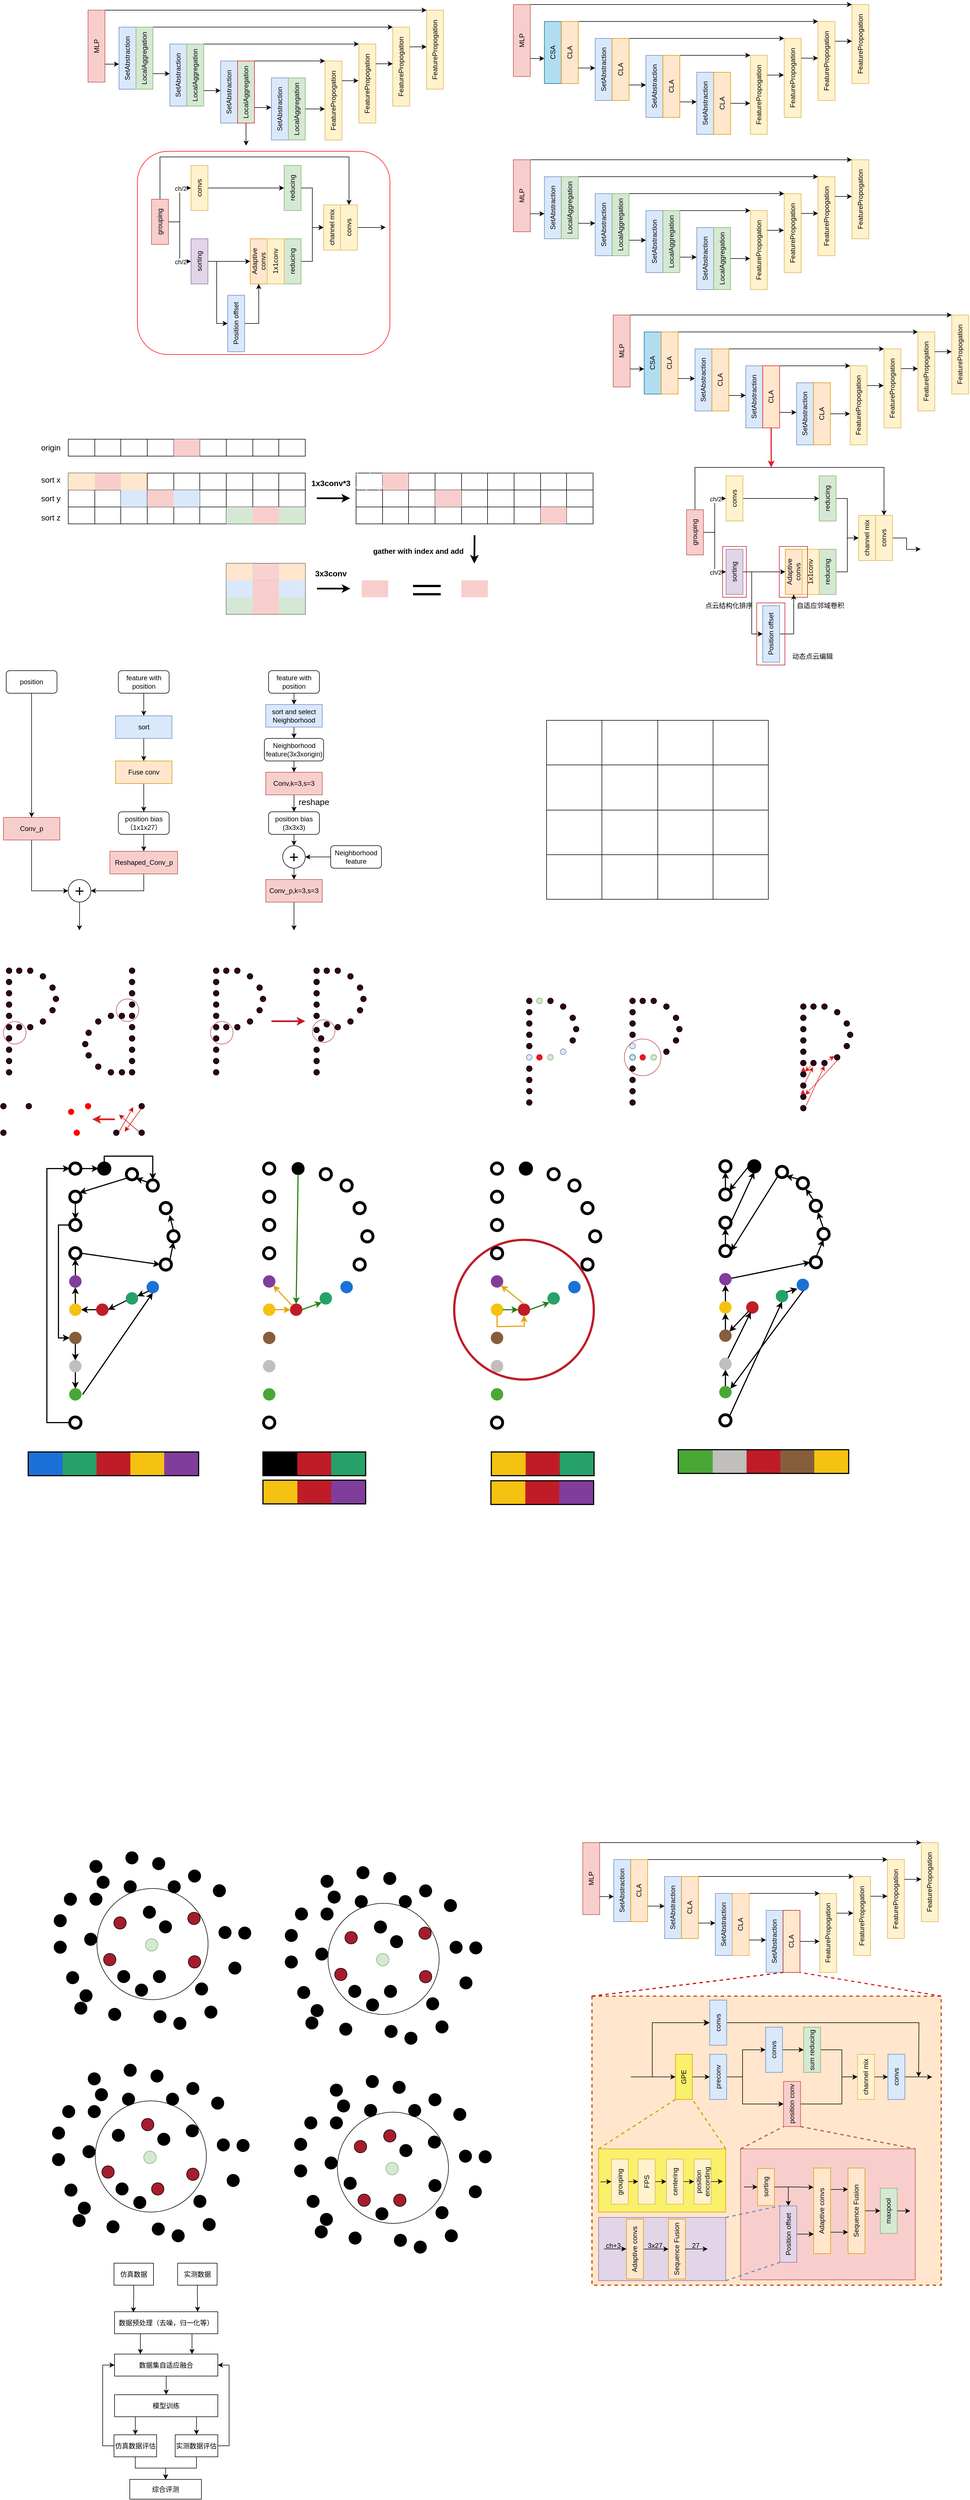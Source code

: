 <mxfile version="24.2.8" type="github">
  <diagram id="R2lEEEUBdFMjLlhIrx00" name="Page-1">
    <mxGraphModel dx="1586" dy="691" grid="0" gridSize="8" guides="1" tooltips="1" connect="1" arrows="1" fold="1" page="0" pageScale="1" pageWidth="850" pageHeight="1100" math="0" shadow="0" extFonts="Permanent Marker^https://fonts.googleapis.com/css?family=Permanent+Marker">
      <root>
        <mxCell id="0" />
        <mxCell id="1" parent="0" />
        <mxCell id="20zmmi0XH5_MYzyxO8ju-132" value="" style="ellipse;whiteSpace=wrap;html=1;aspect=fixed;fillColor=none;strokeColor=#c01c28;strokeWidth=4;" parent="1" vertex="1">
          <mxGeometry x="753.88" y="2508.25" width="247.5" height="247.5" as="geometry" />
        </mxCell>
        <mxCell id="LmI3bYBw21KwUO2kNKaP-38" value="" style="ellipse;whiteSpace=wrap;html=1;aspect=fixed;" parent="1" vertex="1">
          <mxGeometry x="120.75" y="3657.25" width="197" height="197" as="geometry" />
        </mxCell>
        <mxCell id="9U9ChRGh2sF5de2T11W8-144" value="" style="whiteSpace=wrap;html=1;strokeColor=#c64600;strokeWidth=2;dashed=1;fillColor=#ffe6cc;" parent="1" vertex="1">
          <mxGeometry x="998.08" y="3848" width="618.88" height="512" as="geometry" />
        </mxCell>
        <mxCell id="9U9ChRGh2sF5de2T11W8-75" value="" style="rounded=0;whiteSpace=wrap;html=1;fillColor=#f8cecc;strokeColor=#b85450;" parent="1" vertex="1">
          <mxGeometry x="1261.37" y="4118.5" width="309.67" height="232" as="geometry" />
        </mxCell>
        <mxCell id="9U9ChRGh2sF5de2T11W8-97" value="" style="rounded=0;whiteSpace=wrap;html=1;fillColor=#e1d5e7;strokeColor=#9673a6;" parent="1" vertex="1">
          <mxGeometry x="1009.73" y="4240" width="225.35" height="112" as="geometry" />
        </mxCell>
        <mxCell id="9U9ChRGh2sF5de2T11W8-59" value="" style="rounded=0;whiteSpace=wrap;html=1;fillColor=#f9f06b;strokeColor=#d79b00;" parent="1" vertex="1">
          <mxGeometry x="1009.73" y="4118.5" width="225.35" height="112" as="geometry" />
        </mxCell>
        <mxCell id="vtilnRqLbUMHcYJGWRie-12" value="SetAbstraction" style="rounded=0;whiteSpace=wrap;html=1;rotation=-90;fillColor=#dae8fc;strokeColor=#6c8ebf;" parent="1" vertex="1">
          <mxGeometry x="120" y="400" width="110" height="30" as="geometry" />
        </mxCell>
        <mxCell id="vtilnRqLbUMHcYJGWRie-42" style="edgeStyle=orthogonalEdgeStyle;rounded=0;orthogonalLoop=1;jettySize=auto;html=1;exitX=1;exitY=1;exitDx=0;exitDy=0;entryX=1;entryY=0;entryDx=0;entryDy=0;" parent="1" source="vtilnRqLbUMHcYJGWRie-13" target="vtilnRqLbUMHcYJGWRie-26" edge="1">
          <mxGeometry relative="1" as="geometry">
            <Array as="points">
              <mxPoint x="430" y="360" />
              <mxPoint x="430" y="360" />
            </Array>
          </mxGeometry>
        </mxCell>
        <mxCell id="vtilnRqLbUMHcYJGWRie-13" value="&lt;font style=&quot;font-size: 12px;&quot;&gt;LocalAggregation&lt;/font&gt;" style="rounded=0;whiteSpace=wrap;html=1;rotation=-90;fillColor=#d5e8d4;strokeColor=#82b366;" parent="1" vertex="1">
          <mxGeometry x="150" y="400" width="110" height="30" as="geometry" />
        </mxCell>
        <mxCell id="vtilnRqLbUMHcYJGWRie-16" value="SetAbstraction" style="rounded=0;whiteSpace=wrap;html=1;rotation=-90;fillColor=#dae8fc;strokeColor=#6c8ebf;" parent="1" vertex="1">
          <mxGeometry x="210" y="430" width="110" height="30" as="geometry" />
        </mxCell>
        <mxCell id="vtilnRqLbUMHcYJGWRie-41" style="edgeStyle=orthogonalEdgeStyle;rounded=0;orthogonalLoop=1;jettySize=auto;html=1;exitX=1;exitY=1;exitDx=0;exitDy=0;entryX=1;entryY=0;entryDx=0;entryDy=0;" parent="1" source="vtilnRqLbUMHcYJGWRie-17" target="vtilnRqLbUMHcYJGWRie-23" edge="1">
          <mxGeometry relative="1" as="geometry">
            <Array as="points">
              <mxPoint x="450" y="390" />
              <mxPoint x="450" y="390" />
            </Array>
          </mxGeometry>
        </mxCell>
        <mxCell id="vtilnRqLbUMHcYJGWRie-17" value="&lt;font style=&quot;font-size: 12px;&quot;&gt;LocalAggregation&lt;/font&gt;" style="rounded=0;whiteSpace=wrap;html=1;rotation=-90;fillColor=#d5e8d4;strokeColor=#82b366;" parent="1" vertex="1">
          <mxGeometry x="240" y="430" width="110" height="30" as="geometry" />
        </mxCell>
        <mxCell id="vtilnRqLbUMHcYJGWRie-18" value="SetAbstraction" style="rounded=0;whiteSpace=wrap;html=1;rotation=-90;fillColor=#dae8fc;strokeColor=#6c8ebf;" parent="1" vertex="1">
          <mxGeometry x="300" y="460" width="110" height="30" as="geometry" />
        </mxCell>
        <mxCell id="vtilnRqLbUMHcYJGWRie-40" style="edgeStyle=orthogonalEdgeStyle;rounded=0;orthogonalLoop=1;jettySize=auto;html=1;exitX=1;exitY=1;exitDx=0;exitDy=0;entryX=1;entryY=0;entryDx=0;entryDy=0;" parent="1" source="vtilnRqLbUMHcYJGWRie-19" target="vtilnRqLbUMHcYJGWRie-25" edge="1">
          <mxGeometry relative="1" as="geometry">
            <Array as="points">
              <mxPoint x="460" y="420" />
              <mxPoint x="460" y="420" />
            </Array>
          </mxGeometry>
        </mxCell>
        <mxCell id="i3QLylkI8kiSOo_KAQf6-5" style="edgeStyle=orthogonalEdgeStyle;rounded=0;orthogonalLoop=1;jettySize=auto;html=1;exitX=0;exitY=0.5;exitDx=0;exitDy=0;" parent="1" source="vtilnRqLbUMHcYJGWRie-19" edge="1">
          <mxGeometry relative="1" as="geometry">
            <mxPoint x="385.185" y="570" as="targetPoint" />
          </mxGeometry>
        </mxCell>
        <mxCell id="vtilnRqLbUMHcYJGWRie-19" value="&lt;font style=&quot;font-size: 12px;&quot;&gt;LocalAggregation&lt;/font&gt;" style="rounded=0;whiteSpace=wrap;html=1;rotation=-90;fillColor=#d5e8d4;strokeColor=#e01b24;" parent="1" vertex="1">
          <mxGeometry x="330" y="460" width="110" height="30" as="geometry" />
        </mxCell>
        <mxCell id="vtilnRqLbUMHcYJGWRie-20" value="SetAbstraction" style="rounded=0;whiteSpace=wrap;html=1;rotation=-90;fillColor=#dae8fc;strokeColor=#6c8ebf;" parent="1" vertex="1">
          <mxGeometry x="390" y="490" width="110" height="30" as="geometry" />
        </mxCell>
        <mxCell id="vtilnRqLbUMHcYJGWRie-21" value="&lt;font style=&quot;font-size: 12px;&quot;&gt;LocalAggregation&lt;/font&gt;" style="rounded=0;whiteSpace=wrap;html=1;rotation=-90;fillColor=#d5e8d4;strokeColor=#82b366;" parent="1" vertex="1">
          <mxGeometry x="420" y="490" width="110" height="30" as="geometry" />
        </mxCell>
        <mxCell id="vtilnRqLbUMHcYJGWRie-23" value="FeaturePropogation" style="rounded=0;whiteSpace=wrap;html=1;rotation=-90;fillColor=#fff2cc;strokeColor=#d6b656;" parent="1" vertex="1">
          <mxGeometry x="530" y="445" width="140" height="30" as="geometry" />
        </mxCell>
        <mxCell id="vtilnRqLbUMHcYJGWRie-25" value="FeaturePropogation" style="rounded=0;whiteSpace=wrap;html=1;rotation=-90;fillColor=#fff2cc;strokeColor=#d6b656;" parent="1" vertex="1">
          <mxGeometry x="470" y="475" width="140" height="30" as="geometry" />
        </mxCell>
        <mxCell id="vtilnRqLbUMHcYJGWRie-26" value="FeaturePropogation" style="rounded=0;whiteSpace=wrap;html=1;rotation=-90;fillColor=#fff2cc;strokeColor=#d6b656;" parent="1" vertex="1">
          <mxGeometry x="590" y="415" width="140" height="30" as="geometry" />
        </mxCell>
        <mxCell id="vtilnRqLbUMHcYJGWRie-27" value="FeaturePropogation" style="rounded=0;whiteSpace=wrap;html=1;rotation=-90;fillColor=#fff2cc;strokeColor=#d6b656;" parent="1" vertex="1">
          <mxGeometry x="650" y="385" width="140" height="30" as="geometry" />
        </mxCell>
        <mxCell id="vtilnRqLbUMHcYJGWRie-43" style="edgeStyle=orthogonalEdgeStyle;rounded=0;orthogonalLoop=1;jettySize=auto;html=1;exitX=1;exitY=1;exitDx=0;exitDy=0;entryX=1;entryY=0;entryDx=0;entryDy=0;" parent="1" source="vtilnRqLbUMHcYJGWRie-28" target="vtilnRqLbUMHcYJGWRie-27" edge="1">
          <mxGeometry relative="1" as="geometry">
            <Array as="points">
              <mxPoint x="135" y="330" />
            </Array>
          </mxGeometry>
        </mxCell>
        <mxCell id="vtilnRqLbUMHcYJGWRie-28" value="MLP" style="rounded=0;whiteSpace=wrap;html=1;rotation=-90;fillColor=#f8cecc;strokeColor=#b85450;" parent="1" vertex="1">
          <mxGeometry x="56.25" y="378.75" width="127.5" height="30" as="geometry" />
        </mxCell>
        <mxCell id="vtilnRqLbUMHcYJGWRie-34" style="edgeStyle=orthogonalEdgeStyle;rounded=0;orthogonalLoop=1;jettySize=auto;html=1;exitX=0.75;exitY=1;exitDx=0;exitDy=0;entryX=0.54;entryY=-0.022;entryDx=0;entryDy=0;entryPerimeter=0;" parent="1" source="vtilnRqLbUMHcYJGWRie-25" target="vtilnRqLbUMHcYJGWRie-23" edge="1">
          <mxGeometry relative="1" as="geometry" />
        </mxCell>
        <mxCell id="vtilnRqLbUMHcYJGWRie-37" style="edgeStyle=orthogonalEdgeStyle;rounded=0;orthogonalLoop=1;jettySize=auto;html=1;exitX=0.75;exitY=1;exitDx=0;exitDy=0;entryX=0.533;entryY=0;entryDx=0;entryDy=0;entryPerimeter=0;" parent="1" source="vtilnRqLbUMHcYJGWRie-23" target="vtilnRqLbUMHcYJGWRie-26" edge="1">
          <mxGeometry relative="1" as="geometry" />
        </mxCell>
        <mxCell id="vtilnRqLbUMHcYJGWRie-38" style="edgeStyle=orthogonalEdgeStyle;rounded=0;orthogonalLoop=1;jettySize=auto;html=1;exitX=0.75;exitY=1;exitDx=0;exitDy=0;entryX=0.538;entryY=0;entryDx=0;entryDy=0;entryPerimeter=0;" parent="1" source="vtilnRqLbUMHcYJGWRie-26" target="vtilnRqLbUMHcYJGWRie-27" edge="1">
          <mxGeometry relative="1" as="geometry" />
        </mxCell>
        <mxCell id="vtilnRqLbUMHcYJGWRie-39" style="edgeStyle=orthogonalEdgeStyle;rounded=0;orthogonalLoop=1;jettySize=auto;html=1;exitX=0.5;exitY=1;exitDx=0;exitDy=0;entryX=0.388;entryY=-0.011;entryDx=0;entryDy=0;entryPerimeter=0;" parent="1" source="vtilnRqLbUMHcYJGWRie-21" target="vtilnRqLbUMHcYJGWRie-25" edge="1">
          <mxGeometry relative="1" as="geometry" />
        </mxCell>
        <mxCell id="vtilnRqLbUMHcYJGWRie-45" style="edgeStyle=orthogonalEdgeStyle;rounded=0;orthogonalLoop=1;jettySize=auto;html=1;exitX=0.25;exitY=1;exitDx=0;exitDy=0;entryX=0.522;entryY=-0.009;entryDx=0;entryDy=0;entryPerimeter=0;" parent="1" source="vtilnRqLbUMHcYJGWRie-19" target="vtilnRqLbUMHcYJGWRie-20" edge="1">
          <mxGeometry relative="1" as="geometry" />
        </mxCell>
        <mxCell id="vtilnRqLbUMHcYJGWRie-46" style="edgeStyle=orthogonalEdgeStyle;rounded=0;orthogonalLoop=1;jettySize=auto;html=1;exitX=0.25;exitY=1;exitDx=0;exitDy=0;entryX=0.521;entryY=-0.003;entryDx=0;entryDy=0;entryPerimeter=0;" parent="1" source="vtilnRqLbUMHcYJGWRie-17" target="vtilnRqLbUMHcYJGWRie-18" edge="1">
          <mxGeometry relative="1" as="geometry" />
        </mxCell>
        <mxCell id="vtilnRqLbUMHcYJGWRie-47" style="edgeStyle=orthogonalEdgeStyle;rounded=0;orthogonalLoop=1;jettySize=auto;html=1;exitX=0.25;exitY=1;exitDx=0;exitDy=0;entryX=0.519;entryY=-0.003;entryDx=0;entryDy=0;entryPerimeter=0;" parent="1" source="vtilnRqLbUMHcYJGWRie-13" target="vtilnRqLbUMHcYJGWRie-16" edge="1">
          <mxGeometry relative="1" as="geometry" />
        </mxCell>
        <mxCell id="vtilnRqLbUMHcYJGWRie-52" style="edgeStyle=orthogonalEdgeStyle;rounded=0;orthogonalLoop=1;jettySize=auto;html=1;exitX=0.25;exitY=1;exitDx=0;exitDy=0;entryX=0.4;entryY=0;entryDx=0;entryDy=0;entryPerimeter=0;" parent="1" source="vtilnRqLbUMHcYJGWRie-28" target="vtilnRqLbUMHcYJGWRie-12" edge="1">
          <mxGeometry relative="1" as="geometry" />
        </mxCell>
        <mxCell id="vtilnRqLbUMHcYJGWRie-58" style="edgeStyle=orthogonalEdgeStyle;rounded=0;orthogonalLoop=1;jettySize=auto;html=1;exitX=0.5;exitY=1;exitDx=0;exitDy=0;entryX=0.5;entryY=0;entryDx=0;entryDy=0;" parent="1" source="vtilnRqLbUMHcYJGWRie-53" target="vtilnRqLbUMHcYJGWRie-54" edge="1">
          <mxGeometry relative="1" as="geometry" />
        </mxCell>
        <mxCell id="uUi6OaRh1WbSz2renadQ-22" value="ch/2" style="edgeLabel;html=1;align=center;verticalAlign=middle;resizable=0;points=[];" parent="vtilnRqLbUMHcYJGWRie-58" vertex="1" connectable="0">
          <mxGeometry x="0.661" y="-1" relative="1" as="geometry">
            <mxPoint as="offset" />
          </mxGeometry>
        </mxCell>
        <mxCell id="uUi6OaRh1WbSz2renadQ-3" style="edgeStyle=orthogonalEdgeStyle;rounded=0;orthogonalLoop=1;jettySize=auto;html=1;entryX=0.5;entryY=0;entryDx=0;entryDy=0;" parent="1" source="vtilnRqLbUMHcYJGWRie-53" target="uUi6OaRh1WbSz2renadQ-1" edge="1">
          <mxGeometry relative="1" as="geometry" />
        </mxCell>
        <mxCell id="uUi6OaRh1WbSz2renadQ-21" value="ch/2" style="edgeLabel;html=1;align=center;verticalAlign=middle;resizable=0;points=[];" parent="uUi6OaRh1WbSz2renadQ-3" vertex="1" connectable="0">
          <mxGeometry x="0.633" y="-1" relative="1" as="geometry">
            <mxPoint as="offset" />
          </mxGeometry>
        </mxCell>
        <mxCell id="i3QLylkI8kiSOo_KAQf6-11" style="edgeStyle=orthogonalEdgeStyle;rounded=0;orthogonalLoop=1;jettySize=auto;html=1;exitX=1;exitY=0.5;exitDx=0;exitDy=0;entryX=1;entryY=0.5;entryDx=0;entryDy=0;" parent="1" source="vtilnRqLbUMHcYJGWRie-53" target="uUi6OaRh1WbSz2renadQ-23" edge="1">
          <mxGeometry relative="1" as="geometry">
            <Array as="points">
              <mxPoint x="253" y="590" />
              <mxPoint x="587" y="590" />
            </Array>
          </mxGeometry>
        </mxCell>
        <mxCell id="vtilnRqLbUMHcYJGWRie-53" value="grouping" style="rounded=0;whiteSpace=wrap;html=1;rotation=-90;fillColor=#f8cecc;strokeColor=#b85450;" parent="1" vertex="1">
          <mxGeometry x="192.5" y="690" width="80" height="30" as="geometry" />
        </mxCell>
        <mxCell id="vtilnRqLbUMHcYJGWRie-60" style="edgeStyle=orthogonalEdgeStyle;rounded=0;orthogonalLoop=1;jettySize=auto;html=1;exitX=0.5;exitY=1;exitDx=0;exitDy=0;entryX=0.5;entryY=0;entryDx=0;entryDy=0;" parent="1" source="vtilnRqLbUMHcYJGWRie-54" target="vtilnRqLbUMHcYJGWRie-55" edge="1">
          <mxGeometry relative="1" as="geometry">
            <Array as="points">
              <mxPoint x="333" y="775" />
              <mxPoint x="333" y="885" />
            </Array>
          </mxGeometry>
        </mxCell>
        <mxCell id="uUi6OaRh1WbSz2renadQ-10" style="edgeStyle=orthogonalEdgeStyle;rounded=0;orthogonalLoop=1;jettySize=auto;html=1;exitX=0.5;exitY=1;exitDx=0;exitDy=0;entryX=0.5;entryY=0;entryDx=0;entryDy=0;" parent="1" source="vtilnRqLbUMHcYJGWRie-54" target="vtilnRqLbUMHcYJGWRie-56" edge="1">
          <mxGeometry relative="1" as="geometry" />
        </mxCell>
        <mxCell id="vtilnRqLbUMHcYJGWRie-54" value="sorting" style="rounded=0;whiteSpace=wrap;html=1;rotation=-90;fillColor=#e1d5e7;strokeColor=#9673a6;" parent="1" vertex="1">
          <mxGeometry x="262.5" y="760" width="80" height="30" as="geometry" />
        </mxCell>
        <mxCell id="i3QLylkI8kiSOo_KAQf6-13" style="edgeStyle=orthogonalEdgeStyle;rounded=0;orthogonalLoop=1;jettySize=auto;html=1;exitX=0.5;exitY=1;exitDx=0;exitDy=0;entryX=0;entryY=0.5;entryDx=0;entryDy=0;" parent="1" source="vtilnRqLbUMHcYJGWRie-55" target="vtilnRqLbUMHcYJGWRie-56" edge="1">
          <mxGeometry relative="1" as="geometry" />
        </mxCell>
        <mxCell id="vtilnRqLbUMHcYJGWRie-55" value="Position offset" style="rounded=0;whiteSpace=wrap;html=1;rotation=-90;fillColor=#dae8fc;strokeColor=#6c8ebf;" parent="1" vertex="1">
          <mxGeometry x="317.5" y="870" width="100" height="30" as="geometry" />
        </mxCell>
        <mxCell id="vtilnRqLbUMHcYJGWRie-56" value="Adaptive convs" style="rounded=0;whiteSpace=wrap;html=1;rotation=-90;fillColor=#ffe6cc;strokeColor=#d79b00;" parent="1" vertex="1">
          <mxGeometry x="367.5" y="760" width="80" height="30" as="geometry" />
        </mxCell>
        <mxCell id="uUi6OaRh1WbSz2renadQ-17" style="edgeStyle=orthogonalEdgeStyle;rounded=0;orthogonalLoop=1;jettySize=auto;html=1;exitX=0.5;exitY=1;exitDx=0;exitDy=0;" parent="1" source="uUi6OaRh1WbSz2renadQ-1" target="uUi6OaRh1WbSz2renadQ-16" edge="1">
          <mxGeometry relative="1" as="geometry" />
        </mxCell>
        <mxCell id="uUi6OaRh1WbSz2renadQ-1" value="convs" style="rounded=0;whiteSpace=wrap;html=1;rotation=-90;fillColor=#fff2cc;strokeColor=#d6b656;" parent="1" vertex="1">
          <mxGeometry x="262.5" y="630" width="80" height="30" as="geometry" />
        </mxCell>
        <mxCell id="uUi6OaRh1WbSz2renadQ-20" style="edgeStyle=orthogonalEdgeStyle;rounded=0;orthogonalLoop=1;jettySize=auto;html=1;exitX=0.5;exitY=1;exitDx=0;exitDy=0;entryX=0.5;entryY=0;entryDx=0;entryDy=0;" parent="1" source="uUi6OaRh1WbSz2renadQ-12" target="uUi6OaRh1WbSz2renadQ-18" edge="1">
          <mxGeometry relative="1" as="geometry" />
        </mxCell>
        <mxCell id="uUi6OaRh1WbSz2renadQ-12" value="reducing" style="rounded=0;whiteSpace=wrap;html=1;rotation=-90;fillColor=#d5e8d4;strokeColor=#82b366;" parent="1" vertex="1">
          <mxGeometry x="427.5" y="760" width="80" height="30" as="geometry" />
        </mxCell>
        <mxCell id="uUi6OaRh1WbSz2renadQ-13" value="1x1conv" style="rounded=0;whiteSpace=wrap;html=1;rotation=-90;fillColor=#fff2cc;strokeColor=#d6b656;" parent="1" vertex="1">
          <mxGeometry x="397.5" y="760" width="80" height="30" as="geometry" />
        </mxCell>
        <mxCell id="uUi6OaRh1WbSz2renadQ-19" style="edgeStyle=orthogonalEdgeStyle;rounded=0;orthogonalLoop=1;jettySize=auto;html=1;exitX=0.5;exitY=1;exitDx=0;exitDy=0;entryX=0.5;entryY=0;entryDx=0;entryDy=0;" parent="1" source="uUi6OaRh1WbSz2renadQ-16" target="uUi6OaRh1WbSz2renadQ-18" edge="1">
          <mxGeometry relative="1" as="geometry" />
        </mxCell>
        <mxCell id="uUi6OaRh1WbSz2renadQ-16" value="reducing" style="rounded=0;whiteSpace=wrap;html=1;rotation=-90;fillColor=#d5e8d4;strokeColor=#82b366;" parent="1" vertex="1">
          <mxGeometry x="427.5" y="630" width="80" height="30" as="geometry" />
        </mxCell>
        <mxCell id="uUi6OaRh1WbSz2renadQ-18" value="channel mix" style="rounded=0;whiteSpace=wrap;html=1;rotation=-90;fillColor=#fff2cc;strokeColor=#d6b656;" parent="1" vertex="1">
          <mxGeometry x="497.5" y="700" width="80" height="30" as="geometry" />
        </mxCell>
        <mxCell id="i3QLylkI8kiSOo_KAQf6-7" style="edgeStyle=orthogonalEdgeStyle;rounded=0;orthogonalLoop=1;jettySize=auto;html=1;exitX=0.5;exitY=1;exitDx=0;exitDy=0;" parent="1" source="uUi6OaRh1WbSz2renadQ-23" edge="1">
          <mxGeometry relative="1" as="geometry">
            <mxPoint x="632.5" y="714.704" as="targetPoint" />
          </mxGeometry>
        </mxCell>
        <mxCell id="uUi6OaRh1WbSz2renadQ-23" value="convs" style="rounded=0;whiteSpace=wrap;html=1;rotation=-90;fillColor=#fff2cc;strokeColor=#d6b656;" parent="1" vertex="1">
          <mxGeometry x="527.5" y="700" width="80" height="30" as="geometry" />
        </mxCell>
        <mxCell id="OVMCA4Tm-RXiUDqfcLrq-3" value="" style="shape=table;startSize=0;container=1;collapsible=0;childLayout=tableLayout;fontSize=16;" parent="1" vertex="1">
          <mxGeometry x="70" y="1150" width="140" height="90" as="geometry" />
        </mxCell>
        <mxCell id="OVMCA4Tm-RXiUDqfcLrq-4" value="" style="shape=tableRow;horizontal=0;startSize=0;swimlaneHead=0;swimlaneBody=0;strokeColor=inherit;top=0;left=0;bottom=0;right=0;collapsible=0;dropTarget=0;fillColor=none;points=[[0,0.5],[1,0.5]];portConstraint=eastwest;fontSize=16;" parent="OVMCA4Tm-RXiUDqfcLrq-3" vertex="1">
          <mxGeometry width="140" height="30" as="geometry" />
        </mxCell>
        <mxCell id="OVMCA4Tm-RXiUDqfcLrq-5" value="" style="shape=partialRectangle;html=1;whiteSpace=wrap;connectable=0;strokeColor=#d79b00;overflow=hidden;fillColor=#ffe6cc;top=0;left=0;bottom=0;right=0;pointerEvents=1;fontSize=16;" parent="OVMCA4Tm-RXiUDqfcLrq-4" vertex="1">
          <mxGeometry width="47" height="30" as="geometry">
            <mxRectangle width="47" height="30" as="alternateBounds" />
          </mxGeometry>
        </mxCell>
        <mxCell id="OVMCA4Tm-RXiUDqfcLrq-6" value="" style="shape=partialRectangle;html=1;whiteSpace=wrap;connectable=0;strokeColor=#b85450;overflow=hidden;fillColor=#f8cecc;top=0;left=0;bottom=0;right=0;pointerEvents=1;fontSize=16;" parent="OVMCA4Tm-RXiUDqfcLrq-4" vertex="1">
          <mxGeometry x="47" width="46" height="30" as="geometry">
            <mxRectangle width="46" height="30" as="alternateBounds" />
          </mxGeometry>
        </mxCell>
        <mxCell id="OVMCA4Tm-RXiUDqfcLrq-7" value="" style="shape=partialRectangle;html=1;whiteSpace=wrap;connectable=0;strokeColor=#d79b00;overflow=hidden;fillColor=#ffe6cc;top=0;left=0;bottom=0;right=0;pointerEvents=1;fontSize=16;" parent="OVMCA4Tm-RXiUDqfcLrq-4" vertex="1">
          <mxGeometry x="93" width="47" height="30" as="geometry">
            <mxRectangle width="47" height="30" as="alternateBounds" />
          </mxGeometry>
        </mxCell>
        <mxCell id="OVMCA4Tm-RXiUDqfcLrq-8" value="" style="shape=tableRow;horizontal=0;startSize=0;swimlaneHead=0;swimlaneBody=0;strokeColor=inherit;top=0;left=0;bottom=0;right=0;collapsible=0;dropTarget=0;fillColor=none;points=[[0,0.5],[1,0.5]];portConstraint=eastwest;fontSize=16;" parent="OVMCA4Tm-RXiUDqfcLrq-3" vertex="1">
          <mxGeometry y="30" width="140" height="30" as="geometry" />
        </mxCell>
        <mxCell id="OVMCA4Tm-RXiUDqfcLrq-9" value="" style="shape=partialRectangle;html=1;whiteSpace=wrap;connectable=0;strokeColor=inherit;overflow=hidden;fillColor=none;top=0;left=0;bottom=0;right=0;pointerEvents=1;fontSize=16;" parent="OVMCA4Tm-RXiUDqfcLrq-8" vertex="1">
          <mxGeometry width="47" height="30" as="geometry">
            <mxRectangle width="47" height="30" as="alternateBounds" />
          </mxGeometry>
        </mxCell>
        <mxCell id="OVMCA4Tm-RXiUDqfcLrq-10" value="" style="shape=partialRectangle;html=1;whiteSpace=wrap;connectable=0;strokeColor=inherit;overflow=hidden;fillColor=none;top=0;left=0;bottom=0;right=0;pointerEvents=1;fontSize=16;" parent="OVMCA4Tm-RXiUDqfcLrq-8" vertex="1">
          <mxGeometry x="47" width="46" height="30" as="geometry">
            <mxRectangle width="46" height="30" as="alternateBounds" />
          </mxGeometry>
        </mxCell>
        <mxCell id="OVMCA4Tm-RXiUDqfcLrq-11" value="" style="shape=partialRectangle;html=1;whiteSpace=wrap;connectable=0;strokeColor=#6c8ebf;overflow=hidden;fillColor=#dae8fc;top=0;left=0;bottom=0;right=0;pointerEvents=1;fontSize=16;" parent="OVMCA4Tm-RXiUDqfcLrq-8" vertex="1">
          <mxGeometry x="93" width="47" height="30" as="geometry">
            <mxRectangle width="47" height="30" as="alternateBounds" />
          </mxGeometry>
        </mxCell>
        <mxCell id="OVMCA4Tm-RXiUDqfcLrq-12" value="" style="shape=tableRow;horizontal=0;startSize=0;swimlaneHead=0;swimlaneBody=0;strokeColor=inherit;top=0;left=0;bottom=0;right=0;collapsible=0;dropTarget=0;fillColor=none;points=[[0,0.5],[1,0.5]];portConstraint=eastwest;fontSize=16;" parent="OVMCA4Tm-RXiUDqfcLrq-3" vertex="1">
          <mxGeometry y="60" width="140" height="30" as="geometry" />
        </mxCell>
        <mxCell id="OVMCA4Tm-RXiUDqfcLrq-13" value="" style="shape=partialRectangle;html=1;whiteSpace=wrap;connectable=0;strokeColor=inherit;overflow=hidden;fillColor=none;top=0;left=0;bottom=0;right=0;pointerEvents=1;fontSize=16;" parent="OVMCA4Tm-RXiUDqfcLrq-12" vertex="1">
          <mxGeometry width="47" height="30" as="geometry">
            <mxRectangle width="47" height="30" as="alternateBounds" />
          </mxGeometry>
        </mxCell>
        <mxCell id="OVMCA4Tm-RXiUDqfcLrq-14" value="" style="shape=partialRectangle;html=1;whiteSpace=wrap;connectable=0;strokeColor=inherit;overflow=hidden;fillColor=none;top=0;left=0;bottom=0;right=0;pointerEvents=1;fontSize=16;" parent="OVMCA4Tm-RXiUDqfcLrq-12" vertex="1">
          <mxGeometry x="47" width="46" height="30" as="geometry">
            <mxRectangle width="46" height="30" as="alternateBounds" />
          </mxGeometry>
        </mxCell>
        <mxCell id="OVMCA4Tm-RXiUDqfcLrq-15" value="" style="shape=partialRectangle;html=1;whiteSpace=wrap;connectable=0;strokeColor=inherit;overflow=hidden;fillColor=none;top=0;left=0;bottom=0;right=0;pointerEvents=1;fontSize=16;" parent="OVMCA4Tm-RXiUDqfcLrq-12" vertex="1">
          <mxGeometry x="93" width="47" height="30" as="geometry">
            <mxRectangle width="47" height="30" as="alternateBounds" />
          </mxGeometry>
        </mxCell>
        <mxCell id="OVMCA4Tm-RXiUDqfcLrq-42" value="" style="shape=table;startSize=0;container=1;collapsible=0;childLayout=tableLayout;fontSize=16;" parent="1" vertex="1">
          <mxGeometry x="210" y="1150" width="140" height="90" as="geometry" />
        </mxCell>
        <mxCell id="OVMCA4Tm-RXiUDqfcLrq-43" value="" style="shape=tableRow;horizontal=0;startSize=0;swimlaneHead=0;swimlaneBody=0;strokeColor=inherit;top=0;left=0;bottom=0;right=0;collapsible=0;dropTarget=0;fillColor=none;points=[[0,0.5],[1,0.5]];portConstraint=eastwest;fontSize=16;" parent="OVMCA4Tm-RXiUDqfcLrq-42" vertex="1">
          <mxGeometry width="140" height="30" as="geometry" />
        </mxCell>
        <mxCell id="OVMCA4Tm-RXiUDqfcLrq-44" value="" style="shape=partialRectangle;html=1;whiteSpace=wrap;connectable=0;strokeColor=inherit;overflow=hidden;fillColor=none;top=0;left=0;bottom=0;right=0;pointerEvents=1;fontSize=16;" parent="OVMCA4Tm-RXiUDqfcLrq-43" vertex="1">
          <mxGeometry width="47" height="30" as="geometry">
            <mxRectangle width="47" height="30" as="alternateBounds" />
          </mxGeometry>
        </mxCell>
        <mxCell id="OVMCA4Tm-RXiUDqfcLrq-45" value="" style="shape=partialRectangle;html=1;whiteSpace=wrap;connectable=0;strokeColor=inherit;overflow=hidden;fillColor=none;top=0;left=0;bottom=0;right=0;pointerEvents=1;fontSize=16;" parent="OVMCA4Tm-RXiUDqfcLrq-43" vertex="1">
          <mxGeometry x="47" width="46" height="30" as="geometry">
            <mxRectangle width="46" height="30" as="alternateBounds" />
          </mxGeometry>
        </mxCell>
        <mxCell id="OVMCA4Tm-RXiUDqfcLrq-46" value="" style="shape=partialRectangle;html=1;whiteSpace=wrap;connectable=0;strokeColor=inherit;overflow=hidden;fillColor=none;top=0;left=0;bottom=0;right=0;pointerEvents=1;fontSize=16;" parent="OVMCA4Tm-RXiUDqfcLrq-43" vertex="1">
          <mxGeometry x="93" width="47" height="30" as="geometry">
            <mxRectangle width="47" height="30" as="alternateBounds" />
          </mxGeometry>
        </mxCell>
        <mxCell id="OVMCA4Tm-RXiUDqfcLrq-47" value="" style="shape=tableRow;horizontal=0;startSize=0;swimlaneHead=0;swimlaneBody=0;strokeColor=inherit;top=0;left=0;bottom=0;right=0;collapsible=0;dropTarget=0;fillColor=none;points=[[0,0.5],[1,0.5]];portConstraint=eastwest;fontSize=16;" parent="OVMCA4Tm-RXiUDqfcLrq-42" vertex="1">
          <mxGeometry y="30" width="140" height="30" as="geometry" />
        </mxCell>
        <mxCell id="OVMCA4Tm-RXiUDqfcLrq-48" value="" style="shape=partialRectangle;html=1;whiteSpace=wrap;connectable=0;strokeColor=#b85450;overflow=hidden;fillColor=#f8cecc;top=0;left=0;bottom=0;right=0;pointerEvents=1;fontSize=16;" parent="OVMCA4Tm-RXiUDqfcLrq-47" vertex="1">
          <mxGeometry width="47" height="30" as="geometry">
            <mxRectangle width="47" height="30" as="alternateBounds" />
          </mxGeometry>
        </mxCell>
        <mxCell id="OVMCA4Tm-RXiUDqfcLrq-49" value="" style="shape=partialRectangle;html=1;whiteSpace=wrap;connectable=0;strokeColor=#6c8ebf;overflow=hidden;fillColor=#dae8fc;top=0;left=0;bottom=0;right=0;pointerEvents=1;fontSize=16;" parent="OVMCA4Tm-RXiUDqfcLrq-47" vertex="1">
          <mxGeometry x="47" width="46" height="30" as="geometry">
            <mxRectangle width="46" height="30" as="alternateBounds" />
          </mxGeometry>
        </mxCell>
        <mxCell id="OVMCA4Tm-RXiUDqfcLrq-50" value="" style="shape=partialRectangle;html=1;whiteSpace=wrap;connectable=0;strokeColor=inherit;overflow=hidden;fillColor=none;top=0;left=0;bottom=0;right=0;pointerEvents=1;fontSize=16;" parent="OVMCA4Tm-RXiUDqfcLrq-47" vertex="1">
          <mxGeometry x="93" width="47" height="30" as="geometry">
            <mxRectangle width="47" height="30" as="alternateBounds" />
          </mxGeometry>
        </mxCell>
        <mxCell id="OVMCA4Tm-RXiUDqfcLrq-51" value="" style="shape=tableRow;horizontal=0;startSize=0;swimlaneHead=0;swimlaneBody=0;strokeColor=inherit;top=0;left=0;bottom=0;right=0;collapsible=0;dropTarget=0;fillColor=none;points=[[0,0.5],[1,0.5]];portConstraint=eastwest;fontSize=16;" parent="OVMCA4Tm-RXiUDqfcLrq-42" vertex="1">
          <mxGeometry y="60" width="140" height="30" as="geometry" />
        </mxCell>
        <mxCell id="OVMCA4Tm-RXiUDqfcLrq-52" value="" style="shape=partialRectangle;html=1;whiteSpace=wrap;connectable=0;strokeColor=inherit;overflow=hidden;fillColor=none;top=0;left=0;bottom=0;right=0;pointerEvents=1;fontSize=16;" parent="OVMCA4Tm-RXiUDqfcLrq-51" vertex="1">
          <mxGeometry width="47" height="30" as="geometry">
            <mxRectangle width="47" height="30" as="alternateBounds" />
          </mxGeometry>
        </mxCell>
        <mxCell id="OVMCA4Tm-RXiUDqfcLrq-53" value="" style="shape=partialRectangle;html=1;whiteSpace=wrap;connectable=0;strokeColor=inherit;overflow=hidden;fillColor=none;top=0;left=0;bottom=0;right=0;pointerEvents=1;fontSize=16;" parent="OVMCA4Tm-RXiUDqfcLrq-51" vertex="1">
          <mxGeometry x="47" width="46" height="30" as="geometry">
            <mxRectangle width="46" height="30" as="alternateBounds" />
          </mxGeometry>
        </mxCell>
        <mxCell id="OVMCA4Tm-RXiUDqfcLrq-54" value="" style="shape=partialRectangle;html=1;whiteSpace=wrap;connectable=0;strokeColor=inherit;overflow=hidden;fillColor=none;top=0;left=0;bottom=0;right=0;pointerEvents=1;fontSize=16;" parent="OVMCA4Tm-RXiUDqfcLrq-51" vertex="1">
          <mxGeometry x="93" width="47" height="30" as="geometry">
            <mxRectangle width="47" height="30" as="alternateBounds" />
          </mxGeometry>
        </mxCell>
        <mxCell id="OVMCA4Tm-RXiUDqfcLrq-55" value="" style="shape=table;startSize=0;container=1;collapsible=0;childLayout=tableLayout;fontSize=16;" parent="1" vertex="1">
          <mxGeometry x="350" y="1150" width="140" height="90" as="geometry" />
        </mxCell>
        <mxCell id="OVMCA4Tm-RXiUDqfcLrq-56" value="" style="shape=tableRow;horizontal=0;startSize=0;swimlaneHead=0;swimlaneBody=0;strokeColor=inherit;top=0;left=0;bottom=0;right=0;collapsible=0;dropTarget=0;fillColor=none;points=[[0,0.5],[1,0.5]];portConstraint=eastwest;fontSize=16;" parent="OVMCA4Tm-RXiUDqfcLrq-55" vertex="1">
          <mxGeometry width="140" height="30" as="geometry" />
        </mxCell>
        <mxCell id="OVMCA4Tm-RXiUDqfcLrq-57" value="" style="shape=partialRectangle;html=1;whiteSpace=wrap;connectable=0;strokeColor=inherit;overflow=hidden;fillColor=none;top=0;left=0;bottom=0;right=0;pointerEvents=1;fontSize=16;" parent="OVMCA4Tm-RXiUDqfcLrq-56" vertex="1">
          <mxGeometry width="47" height="30" as="geometry">
            <mxRectangle width="47" height="30" as="alternateBounds" />
          </mxGeometry>
        </mxCell>
        <mxCell id="OVMCA4Tm-RXiUDqfcLrq-58" value="" style="shape=partialRectangle;html=1;whiteSpace=wrap;connectable=0;strokeColor=inherit;overflow=hidden;fillColor=none;top=0;left=0;bottom=0;right=0;pointerEvents=1;fontSize=16;" parent="OVMCA4Tm-RXiUDqfcLrq-56" vertex="1">
          <mxGeometry x="47" width="46" height="30" as="geometry">
            <mxRectangle width="46" height="30" as="alternateBounds" />
          </mxGeometry>
        </mxCell>
        <mxCell id="OVMCA4Tm-RXiUDqfcLrq-59" value="" style="shape=partialRectangle;html=1;whiteSpace=wrap;connectable=0;strokeColor=inherit;overflow=hidden;fillColor=none;top=0;left=0;bottom=0;right=0;pointerEvents=1;fontSize=16;" parent="OVMCA4Tm-RXiUDqfcLrq-56" vertex="1">
          <mxGeometry x="93" width="47" height="30" as="geometry">
            <mxRectangle width="47" height="30" as="alternateBounds" />
          </mxGeometry>
        </mxCell>
        <mxCell id="OVMCA4Tm-RXiUDqfcLrq-60" value="" style="shape=tableRow;horizontal=0;startSize=0;swimlaneHead=0;swimlaneBody=0;strokeColor=inherit;top=0;left=0;bottom=0;right=0;collapsible=0;dropTarget=0;fillColor=none;points=[[0,0.5],[1,0.5]];portConstraint=eastwest;fontSize=16;" parent="OVMCA4Tm-RXiUDqfcLrq-55" vertex="1">
          <mxGeometry y="30" width="140" height="30" as="geometry" />
        </mxCell>
        <mxCell id="OVMCA4Tm-RXiUDqfcLrq-61" value="" style="shape=partialRectangle;html=1;whiteSpace=wrap;connectable=0;strokeColor=inherit;overflow=hidden;fillColor=none;top=0;left=0;bottom=0;right=0;pointerEvents=1;fontSize=16;" parent="OVMCA4Tm-RXiUDqfcLrq-60" vertex="1">
          <mxGeometry width="47" height="30" as="geometry">
            <mxRectangle width="47" height="30" as="alternateBounds" />
          </mxGeometry>
        </mxCell>
        <mxCell id="OVMCA4Tm-RXiUDqfcLrq-62" value="" style="shape=partialRectangle;html=1;whiteSpace=wrap;connectable=0;strokeColor=inherit;overflow=hidden;fillColor=none;top=0;left=0;bottom=0;right=0;pointerEvents=1;fontSize=16;" parent="OVMCA4Tm-RXiUDqfcLrq-60" vertex="1">
          <mxGeometry x="47" width="46" height="30" as="geometry">
            <mxRectangle width="46" height="30" as="alternateBounds" />
          </mxGeometry>
        </mxCell>
        <mxCell id="OVMCA4Tm-RXiUDqfcLrq-63" value="" style="shape=partialRectangle;html=1;whiteSpace=wrap;connectable=0;strokeColor=inherit;overflow=hidden;fillColor=none;top=0;left=0;bottom=0;right=0;pointerEvents=1;fontSize=16;" parent="OVMCA4Tm-RXiUDqfcLrq-60" vertex="1">
          <mxGeometry x="93" width="47" height="30" as="geometry">
            <mxRectangle width="47" height="30" as="alternateBounds" />
          </mxGeometry>
        </mxCell>
        <mxCell id="OVMCA4Tm-RXiUDqfcLrq-64" value="" style="shape=tableRow;horizontal=0;startSize=0;swimlaneHead=0;swimlaneBody=0;strokeColor=inherit;top=0;left=0;bottom=0;right=0;collapsible=0;dropTarget=0;fillColor=none;points=[[0,0.5],[1,0.5]];portConstraint=eastwest;fontSize=16;" parent="OVMCA4Tm-RXiUDqfcLrq-55" vertex="1">
          <mxGeometry y="60" width="140" height="30" as="geometry" />
        </mxCell>
        <mxCell id="OVMCA4Tm-RXiUDqfcLrq-65" value="" style="shape=partialRectangle;html=1;whiteSpace=wrap;connectable=0;strokeColor=#82b366;overflow=hidden;fillColor=#d5e8d4;top=0;left=0;bottom=0;right=0;pointerEvents=1;fontSize=16;" parent="OVMCA4Tm-RXiUDqfcLrq-64" vertex="1">
          <mxGeometry width="47" height="30" as="geometry">
            <mxRectangle width="47" height="30" as="alternateBounds" />
          </mxGeometry>
        </mxCell>
        <mxCell id="OVMCA4Tm-RXiUDqfcLrq-66" value="" style="shape=partialRectangle;html=1;whiteSpace=wrap;connectable=0;strokeColor=#b85450;overflow=hidden;fillColor=#f8cecc;top=0;left=0;bottom=0;right=0;pointerEvents=1;fontSize=16;" parent="OVMCA4Tm-RXiUDqfcLrq-64" vertex="1">
          <mxGeometry x="47" width="46" height="30" as="geometry">
            <mxRectangle width="46" height="30" as="alternateBounds" />
          </mxGeometry>
        </mxCell>
        <mxCell id="OVMCA4Tm-RXiUDqfcLrq-67" value="" style="shape=partialRectangle;html=1;whiteSpace=wrap;connectable=0;strokeColor=#82b366;overflow=hidden;fillColor=#d5e8d4;top=0;left=0;bottom=0;right=0;pointerEvents=1;fontSize=16;" parent="OVMCA4Tm-RXiUDqfcLrq-64" vertex="1">
          <mxGeometry x="93" width="47" height="30" as="geometry">
            <mxRectangle width="47" height="30" as="alternateBounds" />
          </mxGeometry>
        </mxCell>
        <mxCell id="OVMCA4Tm-RXiUDqfcLrq-68" value="&lt;div style=&quot;font-size: 14px;&quot;&gt;&lt;font style=&quot;font-size: 14px;&quot;&gt;sort x&lt;/font&gt;&lt;/div&gt;&lt;div style=&quot;font-size: 14px;&quot;&gt;&lt;font style=&quot;font-size: 14px;&quot;&gt;&lt;br&gt;&lt;/font&gt;&lt;/div&gt;&lt;div style=&quot;font-size: 14px;&quot;&gt;&lt;font style=&quot;font-size: 14px;&quot;&gt;sort y&lt;/font&gt;&lt;/div&gt;&lt;div style=&quot;font-size: 14px;&quot;&gt;&lt;font style=&quot;font-size: 14px;&quot;&gt;&lt;br&gt;&lt;/font&gt;&lt;/div&gt;&lt;div style=&quot;font-size: 14px;&quot;&gt;&lt;font style=&quot;font-size: 14px;&quot;&gt;sort z&lt;/font&gt;&lt;br&gt;&lt;/div&gt;" style="text;strokeColor=none;fillColor=none;html=1;whiteSpace=wrap;verticalAlign=middle;overflow=hidden;" parent="1" vertex="1">
          <mxGeometry x="20" y="1150" width="50" height="90" as="geometry" />
        </mxCell>
        <mxCell id="OVMCA4Tm-RXiUDqfcLrq-69" value="" style="shape=table;startSize=0;container=1;collapsible=0;childLayout=tableLayout;fontSize=16;strokeWidth=1;perimeterSpacing=0;labelBorderColor=none;shadow=0;" parent="1" vertex="1">
          <mxGeometry x="350" y="1310" width="140" height="90" as="geometry" />
        </mxCell>
        <mxCell id="OVMCA4Tm-RXiUDqfcLrq-70" value="" style="shape=tableRow;horizontal=0;startSize=0;swimlaneHead=0;swimlaneBody=0;strokeColor=inherit;top=0;left=0;bottom=0;right=0;collapsible=0;dropTarget=0;fillColor=none;points=[[0,0.5],[1,0.5]];portConstraint=eastwest;fontSize=16;" parent="OVMCA4Tm-RXiUDqfcLrq-69" vertex="1">
          <mxGeometry width="140" height="30" as="geometry" />
        </mxCell>
        <mxCell id="OVMCA4Tm-RXiUDqfcLrq-71" value="" style="shape=partialRectangle;html=1;whiteSpace=wrap;connectable=0;strokeColor=#d79b00;overflow=hidden;fillColor=#ffe6cc;top=0;left=0;bottom=0;right=0;pointerEvents=1;fontSize=16;" parent="OVMCA4Tm-RXiUDqfcLrq-70" vertex="1">
          <mxGeometry width="47" height="30" as="geometry">
            <mxRectangle width="47" height="30" as="alternateBounds" />
          </mxGeometry>
        </mxCell>
        <mxCell id="OVMCA4Tm-RXiUDqfcLrq-72" value="" style="shape=partialRectangle;html=1;whiteSpace=wrap;connectable=0;strokeColor=#b85450;overflow=hidden;fillColor=#f8cecc;top=0;left=0;bottom=0;right=0;pointerEvents=1;fontSize=16;opacity=90;" parent="OVMCA4Tm-RXiUDqfcLrq-70" vertex="1">
          <mxGeometry x="47" width="46" height="30" as="geometry">
            <mxRectangle width="46" height="30" as="alternateBounds" />
          </mxGeometry>
        </mxCell>
        <mxCell id="OVMCA4Tm-RXiUDqfcLrq-73" value="" style="shape=partialRectangle;html=1;whiteSpace=wrap;connectable=0;strokeColor=#d79b00;overflow=hidden;fillColor=#ffe6cc;top=0;left=0;bottom=0;right=0;pointerEvents=1;fontSize=16;" parent="OVMCA4Tm-RXiUDqfcLrq-70" vertex="1">
          <mxGeometry x="93" width="47" height="30" as="geometry">
            <mxRectangle width="47" height="30" as="alternateBounds" />
          </mxGeometry>
        </mxCell>
        <mxCell id="OVMCA4Tm-RXiUDqfcLrq-74" value="" style="shape=tableRow;horizontal=0;startSize=0;swimlaneHead=0;swimlaneBody=0;strokeColor=inherit;top=0;left=0;bottom=0;right=0;collapsible=0;dropTarget=0;fillColor=none;points=[[0,0.5],[1,0.5]];portConstraint=eastwest;fontSize=16;" parent="OVMCA4Tm-RXiUDqfcLrq-69" vertex="1">
          <mxGeometry y="30" width="140" height="30" as="geometry" />
        </mxCell>
        <mxCell id="OVMCA4Tm-RXiUDqfcLrq-75" value="" style="shape=partialRectangle;html=1;whiteSpace=wrap;connectable=0;strokeColor=#6c8ebf;overflow=hidden;fillColor=#dae8fc;top=0;left=0;bottom=0;right=0;pointerEvents=1;fontSize=16;" parent="OVMCA4Tm-RXiUDqfcLrq-74" vertex="1">
          <mxGeometry width="47" height="30" as="geometry">
            <mxRectangle width="47" height="30" as="alternateBounds" />
          </mxGeometry>
        </mxCell>
        <mxCell id="OVMCA4Tm-RXiUDqfcLrq-76" value="" style="shape=partialRectangle;html=1;whiteSpace=wrap;connectable=0;strokeColor=#b85450;overflow=hidden;fillColor=#f8cecc;top=0;left=0;bottom=0;right=0;pointerEvents=1;fontSize=16;labelBorderColor=default;" parent="OVMCA4Tm-RXiUDqfcLrq-74" vertex="1">
          <mxGeometry x="47" width="46" height="30" as="geometry">
            <mxRectangle width="46" height="30" as="alternateBounds" />
          </mxGeometry>
        </mxCell>
        <mxCell id="OVMCA4Tm-RXiUDqfcLrq-77" value="" style="shape=partialRectangle;html=1;whiteSpace=wrap;connectable=0;strokeColor=#6c8ebf;overflow=hidden;fillColor=#dae8fc;top=0;left=0;bottom=0;right=0;pointerEvents=1;fontSize=16;" parent="OVMCA4Tm-RXiUDqfcLrq-74" vertex="1">
          <mxGeometry x="93" width="47" height="30" as="geometry">
            <mxRectangle width="47" height="30" as="alternateBounds" />
          </mxGeometry>
        </mxCell>
        <mxCell id="OVMCA4Tm-RXiUDqfcLrq-78" value="" style="shape=tableRow;horizontal=0;startSize=0;swimlaneHead=0;swimlaneBody=0;strokeColor=inherit;top=0;left=0;bottom=0;right=0;collapsible=0;dropTarget=0;fillColor=none;points=[[0,0.5],[1,0.5]];portConstraint=eastwest;fontSize=16;" parent="OVMCA4Tm-RXiUDqfcLrq-69" vertex="1">
          <mxGeometry y="60" width="140" height="30" as="geometry" />
        </mxCell>
        <mxCell id="OVMCA4Tm-RXiUDqfcLrq-79" value="" style="shape=partialRectangle;html=1;whiteSpace=wrap;connectable=0;strokeColor=#82b366;overflow=hidden;fillColor=#d5e8d4;top=0;left=0;bottom=0;right=0;pointerEvents=1;fontSize=16;" parent="OVMCA4Tm-RXiUDqfcLrq-78" vertex="1">
          <mxGeometry width="47" height="30" as="geometry">
            <mxRectangle width="47" height="30" as="alternateBounds" />
          </mxGeometry>
        </mxCell>
        <mxCell id="OVMCA4Tm-RXiUDqfcLrq-80" value="" style="shape=partialRectangle;html=1;whiteSpace=wrap;connectable=0;strokeColor=#b85450;overflow=hidden;fillColor=#f8cecc;top=0;left=0;bottom=0;right=0;pointerEvents=1;fontSize=16;" parent="OVMCA4Tm-RXiUDqfcLrq-78" vertex="1">
          <mxGeometry x="47" width="46" height="30" as="geometry">
            <mxRectangle width="46" height="30" as="alternateBounds" />
          </mxGeometry>
        </mxCell>
        <mxCell id="OVMCA4Tm-RXiUDqfcLrq-81" value="" style="shape=partialRectangle;html=1;whiteSpace=wrap;connectable=0;strokeColor=#82b366;overflow=hidden;fillColor=#d5e8d4;top=0;left=0;bottom=0;right=0;pointerEvents=1;fontSize=16;" parent="OVMCA4Tm-RXiUDqfcLrq-78" vertex="1">
          <mxGeometry x="93" width="47" height="30" as="geometry">
            <mxRectangle width="47" height="30" as="alternateBounds" />
          </mxGeometry>
        </mxCell>
        <mxCell id="OVMCA4Tm-RXiUDqfcLrq-84" value="" style="endArrow=classic;html=1;rounded=0;strokeWidth=3;" parent="1" edge="1">
          <mxGeometry width="50" height="50" relative="1" as="geometry">
            <mxPoint x="510.41" y="1194.58" as="sourcePoint" />
            <mxPoint x="569.58" y="1194.58" as="targetPoint" />
          </mxGeometry>
        </mxCell>
        <mxCell id="OVMCA4Tm-RXiUDqfcLrq-85" value="&lt;font style=&quot;font-size: 14px;&quot;&gt;1x3conv*3&lt;/font&gt;" style="text;strokeColor=none;fillColor=none;html=1;fontSize=24;fontStyle=1;verticalAlign=middle;align=center;" parent="1" vertex="1">
          <mxGeometry x="500" y="1150" width="70" height="30" as="geometry" />
        </mxCell>
        <mxCell id="OVMCA4Tm-RXiUDqfcLrq-86" value="" style="shape=table;startSize=0;container=1;collapsible=0;childLayout=tableLayout;fontSize=16;fillColor=none;" parent="1" vertex="1">
          <mxGeometry x="580" y="1150" width="140" height="90" as="geometry" />
        </mxCell>
        <mxCell id="OVMCA4Tm-RXiUDqfcLrq-87" value="" style="shape=tableRow;horizontal=0;startSize=0;swimlaneHead=0;swimlaneBody=0;strokeColor=inherit;top=0;left=0;bottom=0;right=0;collapsible=0;dropTarget=0;fillColor=none;points=[[0,0.5],[1,0.5]];portConstraint=eastwest;fontSize=16;" parent="OVMCA4Tm-RXiUDqfcLrq-86" vertex="1">
          <mxGeometry width="140" height="30" as="geometry" />
        </mxCell>
        <mxCell id="OVMCA4Tm-RXiUDqfcLrq-88" value="" style="shape=partialRectangle;html=1;whiteSpace=wrap;connectable=0;overflow=hidden;top=0;left=0;bottom=0;right=0;pointerEvents=1;fontSize=16;fillStyle=hatch;" parent="OVMCA4Tm-RXiUDqfcLrq-87" vertex="1">
          <mxGeometry width="47" height="30" as="geometry">
            <mxRectangle width="47" height="30" as="alternateBounds" />
          </mxGeometry>
        </mxCell>
        <mxCell id="OVMCA4Tm-RXiUDqfcLrq-89" value="" style="shape=partialRectangle;html=1;whiteSpace=wrap;connectable=0;strokeColor=#b85450;overflow=hidden;fillColor=#f8cecc;top=0;left=0;bottom=0;right=0;pointerEvents=1;fontSize=16;" parent="OVMCA4Tm-RXiUDqfcLrq-87" vertex="1">
          <mxGeometry x="47" width="46" height="30" as="geometry">
            <mxRectangle width="46" height="30" as="alternateBounds" />
          </mxGeometry>
        </mxCell>
        <mxCell id="OVMCA4Tm-RXiUDqfcLrq-90" value="" style="shape=partialRectangle;html=1;whiteSpace=wrap;connectable=0;overflow=hidden;top=0;left=0;bottom=0;right=0;pointerEvents=1;fontSize=16;fillColor=none;" parent="OVMCA4Tm-RXiUDqfcLrq-87" vertex="1">
          <mxGeometry x="93" width="47" height="30" as="geometry">
            <mxRectangle width="47" height="30" as="alternateBounds" />
          </mxGeometry>
        </mxCell>
        <mxCell id="OVMCA4Tm-RXiUDqfcLrq-91" value="" style="shape=tableRow;horizontal=0;startSize=0;swimlaneHead=0;swimlaneBody=0;strokeColor=inherit;top=0;left=0;bottom=0;right=0;collapsible=0;dropTarget=0;fillColor=none;points=[[0,0.5],[1,0.5]];portConstraint=eastwest;fontSize=16;" parent="OVMCA4Tm-RXiUDqfcLrq-86" vertex="1">
          <mxGeometry y="30" width="140" height="30" as="geometry" />
        </mxCell>
        <mxCell id="OVMCA4Tm-RXiUDqfcLrq-92" value="" style="shape=partialRectangle;html=1;whiteSpace=wrap;connectable=0;strokeColor=inherit;overflow=hidden;fillColor=none;top=0;left=0;bottom=0;right=0;pointerEvents=1;fontSize=16;" parent="OVMCA4Tm-RXiUDqfcLrq-91" vertex="1">
          <mxGeometry width="47" height="30" as="geometry">
            <mxRectangle width="47" height="30" as="alternateBounds" />
          </mxGeometry>
        </mxCell>
        <mxCell id="OVMCA4Tm-RXiUDqfcLrq-93" value="" style="shape=partialRectangle;html=1;whiteSpace=wrap;connectable=0;strokeColor=inherit;overflow=hidden;fillColor=none;top=0;left=0;bottom=0;right=0;pointerEvents=1;fontSize=16;" parent="OVMCA4Tm-RXiUDqfcLrq-91" vertex="1">
          <mxGeometry x="47" width="46" height="30" as="geometry">
            <mxRectangle width="46" height="30" as="alternateBounds" />
          </mxGeometry>
        </mxCell>
        <mxCell id="OVMCA4Tm-RXiUDqfcLrq-94" value="" style="shape=partialRectangle;html=1;whiteSpace=wrap;connectable=0;overflow=hidden;top=0;left=0;bottom=0;right=0;pointerEvents=1;fontSize=16;fillColor=none;" parent="OVMCA4Tm-RXiUDqfcLrq-91" vertex="1">
          <mxGeometry x="93" width="47" height="30" as="geometry">
            <mxRectangle width="47" height="30" as="alternateBounds" />
          </mxGeometry>
        </mxCell>
        <mxCell id="OVMCA4Tm-RXiUDqfcLrq-95" value="" style="shape=tableRow;horizontal=0;startSize=0;swimlaneHead=0;swimlaneBody=0;strokeColor=inherit;top=0;left=0;bottom=0;right=0;collapsible=0;dropTarget=0;fillColor=none;points=[[0,0.5],[1,0.5]];portConstraint=eastwest;fontSize=16;" parent="OVMCA4Tm-RXiUDqfcLrq-86" vertex="1">
          <mxGeometry y="60" width="140" height="30" as="geometry" />
        </mxCell>
        <mxCell id="OVMCA4Tm-RXiUDqfcLrq-96" value="" style="shape=partialRectangle;html=1;whiteSpace=wrap;connectable=0;strokeColor=inherit;overflow=hidden;fillColor=none;top=0;left=0;bottom=0;right=0;pointerEvents=1;fontSize=16;" parent="OVMCA4Tm-RXiUDqfcLrq-95" vertex="1">
          <mxGeometry width="47" height="30" as="geometry">
            <mxRectangle width="47" height="30" as="alternateBounds" />
          </mxGeometry>
        </mxCell>
        <mxCell id="OVMCA4Tm-RXiUDqfcLrq-97" value="" style="shape=partialRectangle;html=1;whiteSpace=wrap;connectable=0;strokeColor=inherit;overflow=hidden;fillColor=none;top=0;left=0;bottom=0;right=0;pointerEvents=1;fontSize=16;" parent="OVMCA4Tm-RXiUDqfcLrq-95" vertex="1">
          <mxGeometry x="47" width="46" height="30" as="geometry">
            <mxRectangle width="46" height="30" as="alternateBounds" />
          </mxGeometry>
        </mxCell>
        <mxCell id="OVMCA4Tm-RXiUDqfcLrq-98" value="" style="shape=partialRectangle;html=1;whiteSpace=wrap;connectable=0;strokeColor=inherit;overflow=hidden;fillColor=none;top=0;left=0;bottom=0;right=0;pointerEvents=1;fontSize=16;" parent="OVMCA4Tm-RXiUDqfcLrq-95" vertex="1">
          <mxGeometry x="93" width="47" height="30" as="geometry">
            <mxRectangle width="47" height="30" as="alternateBounds" />
          </mxGeometry>
        </mxCell>
        <mxCell id="OVMCA4Tm-RXiUDqfcLrq-99" value="" style="shape=table;startSize=0;container=1;collapsible=0;childLayout=tableLayout;fontSize=16;fillColor=none;" parent="1" vertex="1">
          <mxGeometry x="720" y="1150" width="140" height="90" as="geometry" />
        </mxCell>
        <mxCell id="OVMCA4Tm-RXiUDqfcLrq-100" value="" style="shape=tableRow;horizontal=0;startSize=0;swimlaneHead=0;swimlaneBody=0;strokeColor=inherit;top=0;left=0;bottom=0;right=0;collapsible=0;dropTarget=0;fillColor=none;points=[[0,0.5],[1,0.5]];portConstraint=eastwest;fontSize=16;" parent="OVMCA4Tm-RXiUDqfcLrq-99" vertex="1">
          <mxGeometry width="140" height="30" as="geometry" />
        </mxCell>
        <mxCell id="OVMCA4Tm-RXiUDqfcLrq-101" value="" style="shape=partialRectangle;html=1;whiteSpace=wrap;connectable=0;strokeColor=inherit;overflow=hidden;fillColor=none;top=0;left=0;bottom=0;right=0;pointerEvents=1;fontSize=16;" parent="OVMCA4Tm-RXiUDqfcLrq-100" vertex="1">
          <mxGeometry width="47" height="30" as="geometry">
            <mxRectangle width="47" height="30" as="alternateBounds" />
          </mxGeometry>
        </mxCell>
        <mxCell id="OVMCA4Tm-RXiUDqfcLrq-102" value="" style="shape=partialRectangle;html=1;whiteSpace=wrap;connectable=0;strokeColor=inherit;overflow=hidden;fillColor=none;top=0;left=0;bottom=0;right=0;pointerEvents=1;fontSize=16;" parent="OVMCA4Tm-RXiUDqfcLrq-100" vertex="1">
          <mxGeometry x="47" width="46" height="30" as="geometry">
            <mxRectangle width="46" height="30" as="alternateBounds" />
          </mxGeometry>
        </mxCell>
        <mxCell id="OVMCA4Tm-RXiUDqfcLrq-103" value="" style="shape=partialRectangle;html=1;whiteSpace=wrap;connectable=0;strokeColor=inherit;overflow=hidden;fillColor=none;top=0;left=0;bottom=0;right=0;pointerEvents=1;fontSize=16;" parent="OVMCA4Tm-RXiUDqfcLrq-100" vertex="1">
          <mxGeometry x="93" width="47" height="30" as="geometry">
            <mxRectangle width="47" height="30" as="alternateBounds" />
          </mxGeometry>
        </mxCell>
        <mxCell id="OVMCA4Tm-RXiUDqfcLrq-104" value="" style="shape=tableRow;horizontal=0;startSize=0;swimlaneHead=0;swimlaneBody=0;strokeColor=inherit;top=0;left=0;bottom=0;right=0;collapsible=0;dropTarget=0;fillColor=none;points=[[0,0.5],[1,0.5]];portConstraint=eastwest;fontSize=16;" parent="OVMCA4Tm-RXiUDqfcLrq-99" vertex="1">
          <mxGeometry y="30" width="140" height="30" as="geometry" />
        </mxCell>
        <mxCell id="OVMCA4Tm-RXiUDqfcLrq-105" value="" style="shape=partialRectangle;html=1;whiteSpace=wrap;connectable=0;strokeColor=#b85450;overflow=hidden;fillColor=#f8cecc;top=0;left=0;bottom=0;right=0;pointerEvents=1;fontSize=16;" parent="OVMCA4Tm-RXiUDqfcLrq-104" vertex="1">
          <mxGeometry width="47" height="30" as="geometry">
            <mxRectangle width="47" height="30" as="alternateBounds" />
          </mxGeometry>
        </mxCell>
        <mxCell id="OVMCA4Tm-RXiUDqfcLrq-106" value="" style="shape=partialRectangle;html=1;whiteSpace=wrap;connectable=0;overflow=hidden;top=0;left=0;bottom=0;right=0;pointerEvents=1;fontSize=16;fillColor=none;" parent="OVMCA4Tm-RXiUDqfcLrq-104" vertex="1">
          <mxGeometry x="47" width="46" height="30" as="geometry">
            <mxRectangle width="46" height="30" as="alternateBounds" />
          </mxGeometry>
        </mxCell>
        <mxCell id="OVMCA4Tm-RXiUDqfcLrq-107" value="" style="shape=partialRectangle;html=1;whiteSpace=wrap;connectable=0;strokeColor=inherit;overflow=hidden;fillColor=none;top=0;left=0;bottom=0;right=0;pointerEvents=1;fontSize=16;" parent="OVMCA4Tm-RXiUDqfcLrq-104" vertex="1">
          <mxGeometry x="93" width="47" height="30" as="geometry">
            <mxRectangle width="47" height="30" as="alternateBounds" />
          </mxGeometry>
        </mxCell>
        <mxCell id="OVMCA4Tm-RXiUDqfcLrq-108" value="" style="shape=tableRow;horizontal=0;startSize=0;swimlaneHead=0;swimlaneBody=0;strokeColor=inherit;top=0;left=0;bottom=0;right=0;collapsible=0;dropTarget=0;fillColor=none;points=[[0,0.5],[1,0.5]];portConstraint=eastwest;fontSize=16;" parent="OVMCA4Tm-RXiUDqfcLrq-99" vertex="1">
          <mxGeometry y="60" width="140" height="30" as="geometry" />
        </mxCell>
        <mxCell id="OVMCA4Tm-RXiUDqfcLrq-109" value="" style="shape=partialRectangle;html=1;whiteSpace=wrap;connectable=0;strokeColor=inherit;overflow=hidden;fillColor=none;top=0;left=0;bottom=0;right=0;pointerEvents=1;fontSize=16;" parent="OVMCA4Tm-RXiUDqfcLrq-108" vertex="1">
          <mxGeometry width="47" height="30" as="geometry">
            <mxRectangle width="47" height="30" as="alternateBounds" />
          </mxGeometry>
        </mxCell>
        <mxCell id="OVMCA4Tm-RXiUDqfcLrq-110" value="" style="shape=partialRectangle;html=1;whiteSpace=wrap;connectable=0;strokeColor=inherit;overflow=hidden;fillColor=none;top=0;left=0;bottom=0;right=0;pointerEvents=1;fontSize=16;" parent="OVMCA4Tm-RXiUDqfcLrq-108" vertex="1">
          <mxGeometry x="47" width="46" height="30" as="geometry">
            <mxRectangle width="46" height="30" as="alternateBounds" />
          </mxGeometry>
        </mxCell>
        <mxCell id="OVMCA4Tm-RXiUDqfcLrq-111" value="" style="shape=partialRectangle;html=1;whiteSpace=wrap;connectable=0;strokeColor=inherit;overflow=hidden;fillColor=none;top=0;left=0;bottom=0;right=0;pointerEvents=1;fontSize=16;" parent="OVMCA4Tm-RXiUDqfcLrq-108" vertex="1">
          <mxGeometry x="93" width="47" height="30" as="geometry">
            <mxRectangle width="47" height="30" as="alternateBounds" />
          </mxGeometry>
        </mxCell>
        <mxCell id="OVMCA4Tm-RXiUDqfcLrq-112" value="" style="shape=table;startSize=0;container=1;collapsible=0;childLayout=tableLayout;fontSize=16;fillColor=none;" parent="1" vertex="1">
          <mxGeometry x="860" y="1150" width="140" height="90" as="geometry" />
        </mxCell>
        <mxCell id="OVMCA4Tm-RXiUDqfcLrq-113" value="" style="shape=tableRow;horizontal=0;startSize=0;swimlaneHead=0;swimlaneBody=0;strokeColor=inherit;top=0;left=0;bottom=0;right=0;collapsible=0;dropTarget=0;fillColor=none;points=[[0,0.5],[1,0.5]];portConstraint=eastwest;fontSize=16;" parent="OVMCA4Tm-RXiUDqfcLrq-112" vertex="1">
          <mxGeometry width="140" height="30" as="geometry" />
        </mxCell>
        <mxCell id="OVMCA4Tm-RXiUDqfcLrq-114" value="" style="shape=partialRectangle;html=1;whiteSpace=wrap;connectable=0;strokeColor=inherit;overflow=hidden;fillColor=none;top=0;left=0;bottom=0;right=0;pointerEvents=1;fontSize=16;" parent="OVMCA4Tm-RXiUDqfcLrq-113" vertex="1">
          <mxGeometry width="47" height="30" as="geometry">
            <mxRectangle width="47" height="30" as="alternateBounds" />
          </mxGeometry>
        </mxCell>
        <mxCell id="OVMCA4Tm-RXiUDqfcLrq-115" value="" style="shape=partialRectangle;html=1;whiteSpace=wrap;connectable=0;strokeColor=inherit;overflow=hidden;fillColor=none;top=0;left=0;bottom=0;right=0;pointerEvents=1;fontSize=16;" parent="OVMCA4Tm-RXiUDqfcLrq-113" vertex="1">
          <mxGeometry x="47" width="46" height="30" as="geometry">
            <mxRectangle width="46" height="30" as="alternateBounds" />
          </mxGeometry>
        </mxCell>
        <mxCell id="OVMCA4Tm-RXiUDqfcLrq-116" value="" style="shape=partialRectangle;html=1;whiteSpace=wrap;connectable=0;strokeColor=inherit;overflow=hidden;fillColor=none;top=0;left=0;bottom=0;right=0;pointerEvents=1;fontSize=16;" parent="OVMCA4Tm-RXiUDqfcLrq-113" vertex="1">
          <mxGeometry x="93" width="47" height="30" as="geometry">
            <mxRectangle width="47" height="30" as="alternateBounds" />
          </mxGeometry>
        </mxCell>
        <mxCell id="OVMCA4Tm-RXiUDqfcLrq-117" value="" style="shape=tableRow;horizontal=0;startSize=0;swimlaneHead=0;swimlaneBody=0;strokeColor=inherit;top=0;left=0;bottom=0;right=0;collapsible=0;dropTarget=0;fillColor=none;points=[[0,0.5],[1,0.5]];portConstraint=eastwest;fontSize=16;" parent="OVMCA4Tm-RXiUDqfcLrq-112" vertex="1">
          <mxGeometry y="30" width="140" height="30" as="geometry" />
        </mxCell>
        <mxCell id="OVMCA4Tm-RXiUDqfcLrq-118" value="" style="shape=partialRectangle;html=1;whiteSpace=wrap;connectable=0;strokeColor=inherit;overflow=hidden;fillColor=none;top=0;left=0;bottom=0;right=0;pointerEvents=1;fontSize=16;" parent="OVMCA4Tm-RXiUDqfcLrq-117" vertex="1">
          <mxGeometry width="47" height="30" as="geometry">
            <mxRectangle width="47" height="30" as="alternateBounds" />
          </mxGeometry>
        </mxCell>
        <mxCell id="OVMCA4Tm-RXiUDqfcLrq-119" value="" style="shape=partialRectangle;html=1;whiteSpace=wrap;connectable=0;strokeColor=inherit;overflow=hidden;fillColor=none;top=0;left=0;bottom=0;right=0;pointerEvents=1;fontSize=16;" parent="OVMCA4Tm-RXiUDqfcLrq-117" vertex="1">
          <mxGeometry x="47" width="46" height="30" as="geometry">
            <mxRectangle width="46" height="30" as="alternateBounds" />
          </mxGeometry>
        </mxCell>
        <mxCell id="OVMCA4Tm-RXiUDqfcLrq-120" value="" style="shape=partialRectangle;html=1;whiteSpace=wrap;connectable=0;strokeColor=inherit;overflow=hidden;fillColor=none;top=0;left=0;bottom=0;right=0;pointerEvents=1;fontSize=16;" parent="OVMCA4Tm-RXiUDqfcLrq-117" vertex="1">
          <mxGeometry x="93" width="47" height="30" as="geometry">
            <mxRectangle width="47" height="30" as="alternateBounds" />
          </mxGeometry>
        </mxCell>
        <mxCell id="OVMCA4Tm-RXiUDqfcLrq-121" value="" style="shape=tableRow;horizontal=0;startSize=0;swimlaneHead=0;swimlaneBody=0;strokeColor=inherit;top=0;left=0;bottom=0;right=0;collapsible=0;dropTarget=0;fillColor=none;points=[[0,0.5],[1,0.5]];portConstraint=eastwest;fontSize=16;" parent="OVMCA4Tm-RXiUDqfcLrq-112" vertex="1">
          <mxGeometry y="60" width="140" height="30" as="geometry" />
        </mxCell>
        <mxCell id="OVMCA4Tm-RXiUDqfcLrq-122" value="" style="shape=partialRectangle;html=1;whiteSpace=wrap;connectable=0;strokeColor=#82b366;overflow=hidden;fillColor=none;top=0;left=0;bottom=0;right=0;pointerEvents=1;fontSize=16;" parent="OVMCA4Tm-RXiUDqfcLrq-121" vertex="1">
          <mxGeometry width="47" height="30" as="geometry">
            <mxRectangle width="47" height="30" as="alternateBounds" />
          </mxGeometry>
        </mxCell>
        <mxCell id="OVMCA4Tm-RXiUDqfcLrq-123" value="" style="shape=partialRectangle;html=1;whiteSpace=wrap;connectable=0;strokeColor=#b85450;overflow=hidden;fillColor=#f8cecc;top=0;left=0;bottom=0;right=0;pointerEvents=1;fontSize=16;fillStyle=auto;" parent="OVMCA4Tm-RXiUDqfcLrq-121" vertex="1">
          <mxGeometry x="47" width="46" height="30" as="geometry">
            <mxRectangle width="46" height="30" as="alternateBounds" />
          </mxGeometry>
        </mxCell>
        <mxCell id="OVMCA4Tm-RXiUDqfcLrq-124" value="" style="shape=partialRectangle;html=1;whiteSpace=wrap;connectable=0;strokeColor=#82b366;overflow=hidden;fillColor=none;top=0;left=0;bottom=0;right=0;pointerEvents=1;fontSize=16;" parent="OVMCA4Tm-RXiUDqfcLrq-121" vertex="1">
          <mxGeometry x="93" width="47" height="30" as="geometry">
            <mxRectangle width="47" height="30" as="alternateBounds" />
          </mxGeometry>
        </mxCell>
        <mxCell id="OVMCA4Tm-RXiUDqfcLrq-125" value="" style="endArrow=classic;html=1;rounded=0;strokeWidth=3;" parent="1" edge="1">
          <mxGeometry width="50" height="50" relative="1" as="geometry">
            <mxPoint x="790.0" y="1260" as="sourcePoint" />
            <mxPoint x="789.58" y="1310.42" as="targetPoint" />
          </mxGeometry>
        </mxCell>
        <mxCell id="OVMCA4Tm-RXiUDqfcLrq-126" value="&lt;font style=&quot;font-size: 13px;&quot;&gt;gather with index and add&lt;br&gt;&lt;/font&gt;" style="text;strokeColor=none;fillColor=none;html=1;fontSize=24;fontStyle=1;verticalAlign=middle;align=center;" parent="1" vertex="1">
          <mxGeometry x="610" y="1270" width="160" height="30" as="geometry" />
        </mxCell>
        <mxCell id="OVMCA4Tm-RXiUDqfcLrq-127" value="" style="shape=partialRectangle;html=1;whiteSpace=wrap;connectable=0;strokeColor=#b85450;overflow=hidden;fillColor=#f8cecc;top=0;left=0;bottom=0;right=0;pointerEvents=1;fontSize=16;" parent="1" vertex="1">
          <mxGeometry x="766.5" y="1340" width="47" height="30" as="geometry">
            <mxRectangle width="47" height="30" as="alternateBounds" />
          </mxGeometry>
        </mxCell>
        <mxCell id="OVMCA4Tm-RXiUDqfcLrq-130" value="" style="endArrow=none;html=1;rounded=0;strokeWidth=4;endSize=6;startSize=6;jumpSize=6;" parent="1" edge="1">
          <mxGeometry width="50" height="50" relative="1" as="geometry">
            <mxPoint x="681" y="1350.0" as="sourcePoint" />
            <mxPoint x="730" y="1350.0" as="targetPoint" />
          </mxGeometry>
        </mxCell>
        <mxCell id="OVMCA4Tm-RXiUDqfcLrq-131" value="" style="endArrow=none;html=1;rounded=0;strokeWidth=4;endSize=6;startSize=6;jumpSize=6;" parent="1" edge="1">
          <mxGeometry width="50" height="50" relative="1" as="geometry">
            <mxPoint x="681" y="1364.58" as="sourcePoint" />
            <mxPoint x="730" y="1364.58" as="targetPoint" />
          </mxGeometry>
        </mxCell>
        <mxCell id="OVMCA4Tm-RXiUDqfcLrq-132" value="" style="endArrow=classic;html=1;rounded=0;strokeWidth=3;" parent="1" edge="1">
          <mxGeometry width="50" height="50" relative="1" as="geometry">
            <mxPoint x="510.83" y="1354.58" as="sourcePoint" />
            <mxPoint x="570" y="1354.58" as="targetPoint" />
          </mxGeometry>
        </mxCell>
        <mxCell id="OVMCA4Tm-RXiUDqfcLrq-133" value="" style="shape=partialRectangle;html=1;whiteSpace=wrap;connectable=0;strokeColor=#b85450;overflow=hidden;fillColor=#f8cecc;top=0;left=0;bottom=0;right=0;pointerEvents=1;fontSize=16;" parent="1" vertex="1">
          <mxGeometry x="590" y="1340" width="47" height="30" as="geometry">
            <mxRectangle width="47" height="30" as="alternateBounds" />
          </mxGeometry>
        </mxCell>
        <mxCell id="OVMCA4Tm-RXiUDqfcLrq-134" value="&lt;font style=&quot;font-size: 14px;&quot;&gt;3x3conv&lt;/font&gt;" style="text;strokeColor=none;fillColor=none;html=1;fontSize=24;fontStyle=1;verticalAlign=middle;align=center;" parent="1" vertex="1">
          <mxGeometry x="500" y="1310" width="70" height="30" as="geometry" />
        </mxCell>
        <mxCell id="OVMCA4Tm-RXiUDqfcLrq-139" value="" style="shape=partialRectangle;html=1;whiteSpace=wrap;connectable=0;strokeColor=inherit;overflow=hidden;fillColor=none;top=0;left=0;bottom=0;right=0;pointerEvents=1;fontSize=16;" parent="1" vertex="1">
          <mxGeometry x="360" y="1160" width="47" height="30" as="geometry">
            <mxRectangle width="47" height="30" as="alternateBounds" />
          </mxGeometry>
        </mxCell>
        <mxCell id="OVMCA4Tm-RXiUDqfcLrq-154" value="" style="shape=table;startSize=0;container=1;collapsible=0;childLayout=tableLayout;" parent="1" vertex="1">
          <mxGeometry x="70" y="1090" width="420" height="30" as="geometry" />
        </mxCell>
        <mxCell id="OVMCA4Tm-RXiUDqfcLrq-155" value="" style="shape=tableRow;horizontal=0;startSize=0;swimlaneHead=0;swimlaneBody=0;strokeColor=inherit;top=0;left=0;bottom=0;right=0;collapsible=0;dropTarget=0;fillColor=none;points=[[0,0.5],[1,0.5]];portConstraint=eastwest;" parent="OVMCA4Tm-RXiUDqfcLrq-154" vertex="1">
          <mxGeometry width="420" height="30" as="geometry" />
        </mxCell>
        <mxCell id="OVMCA4Tm-RXiUDqfcLrq-156" value="" style="shape=partialRectangle;html=1;whiteSpace=wrap;connectable=0;strokeColor=inherit;overflow=hidden;fillColor=none;top=0;left=0;bottom=0;right=0;pointerEvents=1;" parent="OVMCA4Tm-RXiUDqfcLrq-155" vertex="1">
          <mxGeometry width="47" height="30" as="geometry">
            <mxRectangle width="47" height="30" as="alternateBounds" />
          </mxGeometry>
        </mxCell>
        <mxCell id="OVMCA4Tm-RXiUDqfcLrq-157" value="" style="shape=partialRectangle;html=1;whiteSpace=wrap;connectable=0;strokeColor=inherit;overflow=hidden;fillColor=none;top=0;left=0;bottom=0;right=0;pointerEvents=1;" parent="OVMCA4Tm-RXiUDqfcLrq-155" vertex="1">
          <mxGeometry x="47" width="46" height="30" as="geometry">
            <mxRectangle width="46" height="30" as="alternateBounds" />
          </mxGeometry>
        </mxCell>
        <mxCell id="OVMCA4Tm-RXiUDqfcLrq-158" value="" style="shape=partialRectangle;html=1;whiteSpace=wrap;connectable=0;strokeColor=inherit;overflow=hidden;fillColor=none;top=0;left=0;bottom=0;right=0;pointerEvents=1;" parent="OVMCA4Tm-RXiUDqfcLrq-155" vertex="1">
          <mxGeometry x="93" width="47" height="30" as="geometry">
            <mxRectangle width="47" height="30" as="alternateBounds" />
          </mxGeometry>
        </mxCell>
        <mxCell id="OVMCA4Tm-RXiUDqfcLrq-159" value="" style="shape=partialRectangle;html=1;whiteSpace=wrap;connectable=0;strokeColor=inherit;overflow=hidden;fillColor=none;top=0;left=0;bottom=0;right=0;pointerEvents=1;" parent="OVMCA4Tm-RXiUDqfcLrq-155" vertex="1">
          <mxGeometry x="140" width="47" height="30" as="geometry">
            <mxRectangle width="47" height="30" as="alternateBounds" />
          </mxGeometry>
        </mxCell>
        <mxCell id="OVMCA4Tm-RXiUDqfcLrq-160" value="" style="shape=partialRectangle;html=1;whiteSpace=wrap;connectable=0;strokeColor=#b85450;overflow=hidden;fillColor=#f8cecc;top=0;left=0;bottom=0;right=0;pointerEvents=1;" parent="OVMCA4Tm-RXiUDqfcLrq-155" vertex="1">
          <mxGeometry x="187" width="46" height="30" as="geometry">
            <mxRectangle width="46" height="30" as="alternateBounds" />
          </mxGeometry>
        </mxCell>
        <mxCell id="OVMCA4Tm-RXiUDqfcLrq-161" value="" style="shape=partialRectangle;html=1;whiteSpace=wrap;connectable=0;strokeColor=inherit;overflow=hidden;fillColor=none;top=0;left=0;bottom=0;right=0;pointerEvents=1;" parent="OVMCA4Tm-RXiUDqfcLrq-155" vertex="1">
          <mxGeometry x="233" width="47" height="30" as="geometry">
            <mxRectangle width="47" height="30" as="alternateBounds" />
          </mxGeometry>
        </mxCell>
        <mxCell id="OVMCA4Tm-RXiUDqfcLrq-162" value="" style="shape=partialRectangle;html=1;whiteSpace=wrap;connectable=0;strokeColor=inherit;overflow=hidden;fillColor=none;top=0;left=0;bottom=0;right=0;pointerEvents=1;" parent="OVMCA4Tm-RXiUDqfcLrq-155" vertex="1">
          <mxGeometry x="280" width="47" height="30" as="geometry">
            <mxRectangle width="47" height="30" as="alternateBounds" />
          </mxGeometry>
        </mxCell>
        <mxCell id="OVMCA4Tm-RXiUDqfcLrq-163" value="" style="shape=partialRectangle;html=1;whiteSpace=wrap;connectable=0;strokeColor=inherit;overflow=hidden;fillColor=none;top=0;left=0;bottom=0;right=0;pointerEvents=1;" parent="OVMCA4Tm-RXiUDqfcLrq-155" vertex="1">
          <mxGeometry x="327" width="46" height="30" as="geometry">
            <mxRectangle width="46" height="30" as="alternateBounds" />
          </mxGeometry>
        </mxCell>
        <mxCell id="OVMCA4Tm-RXiUDqfcLrq-164" value="" style="shape=partialRectangle;html=1;whiteSpace=wrap;connectable=0;strokeColor=inherit;overflow=hidden;fillColor=none;top=0;left=0;bottom=0;right=0;pointerEvents=1;" parent="OVMCA4Tm-RXiUDqfcLrq-155" vertex="1">
          <mxGeometry x="373" width="47" height="30" as="geometry">
            <mxRectangle width="47" height="30" as="alternateBounds" />
          </mxGeometry>
        </mxCell>
        <mxCell id="OVMCA4Tm-RXiUDqfcLrq-165" value="&lt;font style=&quot;font-size: 14px;&quot;&gt;origin&lt;/font&gt;" style="text;strokeColor=none;fillColor=none;html=1;whiteSpace=wrap;verticalAlign=middle;overflow=hidden;" parent="1" vertex="1">
          <mxGeometry x="20" y="1090" width="50" height="30" as="geometry" />
        </mxCell>
        <mxCell id="OVMCA4Tm-RXiUDqfcLrq-197" style="edgeStyle=orthogonalEdgeStyle;rounded=0;orthogonalLoop=1;jettySize=auto;html=1;exitX=0.5;exitY=1;exitDx=0;exitDy=0;entryX=0.5;entryY=0;entryDx=0;entryDy=0;" parent="1" source="OVMCA4Tm-RXiUDqfcLrq-172" target="OVMCA4Tm-RXiUDqfcLrq-178" edge="1">
          <mxGeometry relative="1" as="geometry" />
        </mxCell>
        <mxCell id="OVMCA4Tm-RXiUDqfcLrq-172" value="Fuse conv" style="rounded=0;whiteSpace=wrap;html=1;fillColor=#ffe6cc;strokeColor=#d79b00;" parent="1" vertex="1">
          <mxGeometry x="153.75" y="1660" width="100" height="40" as="geometry" />
        </mxCell>
        <mxCell id="OVMCA4Tm-RXiUDqfcLrq-186" style="edgeStyle=orthogonalEdgeStyle;rounded=0;orthogonalLoop=1;jettySize=auto;html=1;exitX=0.5;exitY=1;exitDx=0;exitDy=0;entryX=0.5;entryY=0;entryDx=0;entryDy=0;" parent="1" source="OVMCA4Tm-RXiUDqfcLrq-178" target="OVMCA4Tm-RXiUDqfcLrq-185" edge="1">
          <mxGeometry relative="1" as="geometry" />
        </mxCell>
        <mxCell id="OVMCA4Tm-RXiUDqfcLrq-178" value="position bias（1x1x27）" style="rounded=1;whiteSpace=wrap;html=1;" parent="1" vertex="1">
          <mxGeometry x="158.75" y="1750" width="90" height="40" as="geometry" />
        </mxCell>
        <mxCell id="OVMCA4Tm-RXiUDqfcLrq-184" style="edgeStyle=orthogonalEdgeStyle;rounded=0;orthogonalLoop=1;jettySize=auto;html=1;exitX=0.5;exitY=1;exitDx=0;exitDy=0;entryX=0.5;entryY=0;entryDx=0;entryDy=0;" parent="1" source="OVMCA4Tm-RXiUDqfcLrq-181" target="OVMCA4Tm-RXiUDqfcLrq-183" edge="1">
          <mxGeometry relative="1" as="geometry" />
        </mxCell>
        <mxCell id="OVMCA4Tm-RXiUDqfcLrq-181" value="position" style="rounded=1;whiteSpace=wrap;html=1;" parent="1" vertex="1">
          <mxGeometry x="-40" y="1500" width="90" height="40" as="geometry" />
        </mxCell>
        <mxCell id="OVMCA4Tm-RXiUDqfcLrq-189" style="edgeStyle=orthogonalEdgeStyle;rounded=0;orthogonalLoop=1;jettySize=auto;html=1;exitX=0.5;exitY=1;exitDx=0;exitDy=0;" parent="1" source="OVMCA4Tm-RXiUDqfcLrq-182" edge="1">
          <mxGeometry relative="1" as="geometry">
            <mxPoint x="89.667" y="1960" as="targetPoint" />
          </mxGeometry>
        </mxCell>
        <mxCell id="OVMCA4Tm-RXiUDqfcLrq-182" value="&lt;font style=&quot;font-size: 29px;&quot;&gt;+&lt;/font&gt;" style="ellipse;whiteSpace=wrap;html=1;aspect=fixed;" parent="1" vertex="1">
          <mxGeometry x="70" y="1870" width="40" height="40" as="geometry" />
        </mxCell>
        <mxCell id="OVMCA4Tm-RXiUDqfcLrq-187" style="edgeStyle=orthogonalEdgeStyle;rounded=0;orthogonalLoop=1;jettySize=auto;html=1;exitX=0.5;exitY=1;exitDx=0;exitDy=0;entryX=0;entryY=0.5;entryDx=0;entryDy=0;" parent="1" source="OVMCA4Tm-RXiUDqfcLrq-183" target="OVMCA4Tm-RXiUDqfcLrq-182" edge="1">
          <mxGeometry relative="1" as="geometry" />
        </mxCell>
        <mxCell id="OVMCA4Tm-RXiUDqfcLrq-183" value="Conv_p " style="rounded=0;whiteSpace=wrap;html=1;fillColor=#f8cecc;strokeColor=#b85450;" parent="1" vertex="1">
          <mxGeometry x="-45" y="1760" width="100" height="40" as="geometry" />
        </mxCell>
        <mxCell id="OVMCA4Tm-RXiUDqfcLrq-188" style="edgeStyle=orthogonalEdgeStyle;rounded=0;orthogonalLoop=1;jettySize=auto;html=1;exitX=0.5;exitY=1;exitDx=0;exitDy=0;entryX=1;entryY=0.5;entryDx=0;entryDy=0;" parent="1" source="OVMCA4Tm-RXiUDqfcLrq-185" target="OVMCA4Tm-RXiUDqfcLrq-182" edge="1">
          <mxGeometry relative="1" as="geometry" />
        </mxCell>
        <mxCell id="OVMCA4Tm-RXiUDqfcLrq-185" value="Reshaped_Conv_p " style="rounded=0;whiteSpace=wrap;html=1;fillColor=#f8cecc;strokeColor=#b85450;" parent="1" vertex="1">
          <mxGeometry x="143.75" y="1820" width="120" height="40" as="geometry" />
        </mxCell>
        <mxCell id="OVMCA4Tm-RXiUDqfcLrq-215" style="edgeStyle=orthogonalEdgeStyle;rounded=0;orthogonalLoop=1;jettySize=auto;html=1;exitX=0.5;exitY=1;exitDx=0;exitDy=0;entryX=0.5;entryY=0;entryDx=0;entryDy=0;" parent="1" source="OVMCA4Tm-RXiUDqfcLrq-190" target="OVMCA4Tm-RXiUDqfcLrq-214" edge="1">
          <mxGeometry relative="1" as="geometry" />
        </mxCell>
        <mxCell id="OVMCA4Tm-RXiUDqfcLrq-190" value="feature with position" style="rounded=1;whiteSpace=wrap;html=1;" parent="1" vertex="1">
          <mxGeometry x="158.75" y="1500" width="90" height="40" as="geometry" />
        </mxCell>
        <mxCell id="OVMCA4Tm-RXiUDqfcLrq-195" style="edgeStyle=orthogonalEdgeStyle;rounded=0;orthogonalLoop=1;jettySize=auto;html=1;exitX=0.5;exitY=1;exitDx=0;exitDy=0;entryX=0.5;entryY=0;entryDx=0;entryDy=0;" parent="1" source="OVMCA4Tm-RXiUDqfcLrq-193" target="OVMCA4Tm-RXiUDqfcLrq-194" edge="1">
          <mxGeometry relative="1" as="geometry" />
        </mxCell>
        <mxCell id="OVMCA4Tm-RXiUDqfcLrq-193" value="&lt;div&gt;Neighborhood&lt;/div&gt;&lt;div&gt;feature(3x3xorigin)&lt;br&gt;&lt;/div&gt;" style="rounded=1;whiteSpace=wrap;html=1;" parent="1" vertex="1">
          <mxGeometry x="417.5" y="1620" width="105" height="40" as="geometry" />
        </mxCell>
        <mxCell id="OVMCA4Tm-RXiUDqfcLrq-198" style="edgeStyle=orthogonalEdgeStyle;rounded=0;orthogonalLoop=1;jettySize=auto;html=1;exitX=0.5;exitY=1;exitDx=0;exitDy=0;entryX=0.5;entryY=0;entryDx=0;entryDy=0;" parent="1" source="OVMCA4Tm-RXiUDqfcLrq-194" target="OVMCA4Tm-RXiUDqfcLrq-196" edge="1">
          <mxGeometry relative="1" as="geometry" />
        </mxCell>
        <mxCell id="OVMCA4Tm-RXiUDqfcLrq-194" value="Conv,k=3,s=3 " style="rounded=0;whiteSpace=wrap;html=1;fillColor=#f8cecc;strokeColor=#b85450;" parent="1" vertex="1">
          <mxGeometry x="420" y="1680" width="100" height="40" as="geometry" />
        </mxCell>
        <mxCell id="OVMCA4Tm-RXiUDqfcLrq-204" style="edgeStyle=orthogonalEdgeStyle;rounded=0;orthogonalLoop=1;jettySize=auto;html=1;exitX=0.5;exitY=1;exitDx=0;exitDy=0;entryX=0.5;entryY=0;entryDx=0;entryDy=0;" parent="1" source="OVMCA4Tm-RXiUDqfcLrq-196" target="OVMCA4Tm-RXiUDqfcLrq-203" edge="1">
          <mxGeometry relative="1" as="geometry" />
        </mxCell>
        <mxCell id="OVMCA4Tm-RXiUDqfcLrq-196" value="&lt;div&gt;position bias&lt;/div&gt;&lt;div&gt;(3x3x3)&lt;br&gt;&lt;/div&gt;" style="rounded=1;whiteSpace=wrap;html=1;" parent="1" vertex="1">
          <mxGeometry x="425" y="1750" width="90" height="40" as="geometry" />
        </mxCell>
        <mxCell id="OVMCA4Tm-RXiUDqfcLrq-213" style="edgeStyle=orthogonalEdgeStyle;rounded=0;orthogonalLoop=1;jettySize=auto;html=1;exitX=0.5;exitY=1;exitDx=0;exitDy=0;" parent="1" source="OVMCA4Tm-RXiUDqfcLrq-199" edge="1">
          <mxGeometry relative="1" as="geometry">
            <mxPoint x="470" y="1960" as="targetPoint" />
          </mxGeometry>
        </mxCell>
        <mxCell id="OVMCA4Tm-RXiUDqfcLrq-199" value="Conv_p,k=3,s=3 " style="rounded=0;whiteSpace=wrap;html=1;fillColor=#f8cecc;strokeColor=#b85450;" parent="1" vertex="1">
          <mxGeometry x="420" y="1870" width="100" height="40" as="geometry" />
        </mxCell>
        <mxCell id="OVMCA4Tm-RXiUDqfcLrq-205" style="edgeStyle=orthogonalEdgeStyle;rounded=0;orthogonalLoop=1;jettySize=auto;html=1;exitX=0;exitY=0.5;exitDx=0;exitDy=0;entryX=1;entryY=0.5;entryDx=0;entryDy=0;" parent="1" source="OVMCA4Tm-RXiUDqfcLrq-202" target="OVMCA4Tm-RXiUDqfcLrq-203" edge="1">
          <mxGeometry relative="1" as="geometry" />
        </mxCell>
        <mxCell id="OVMCA4Tm-RXiUDqfcLrq-202" value="&lt;div&gt;Neighborhood&lt;/div&gt;&lt;div&gt;feature&lt;br&gt;&lt;/div&gt;" style="rounded=1;whiteSpace=wrap;html=1;" parent="1" vertex="1">
          <mxGeometry x="535" y="1810" width="90" height="40" as="geometry" />
        </mxCell>
        <mxCell id="OVMCA4Tm-RXiUDqfcLrq-208" style="edgeStyle=orthogonalEdgeStyle;rounded=0;orthogonalLoop=1;jettySize=auto;html=1;exitX=0.5;exitY=1;exitDx=0;exitDy=0;entryX=0.5;entryY=0;entryDx=0;entryDy=0;" parent="1" source="OVMCA4Tm-RXiUDqfcLrq-203" target="OVMCA4Tm-RXiUDqfcLrq-199" edge="1">
          <mxGeometry relative="1" as="geometry" />
        </mxCell>
        <mxCell id="OVMCA4Tm-RXiUDqfcLrq-203" value="&lt;font style=&quot;font-size: 29px;&quot;&gt;+&lt;/font&gt;" style="ellipse;whiteSpace=wrap;html=1;aspect=fixed;" parent="1" vertex="1">
          <mxGeometry x="450" y="1810" width="40" height="40" as="geometry" />
        </mxCell>
        <mxCell id="OVMCA4Tm-RXiUDqfcLrq-206" value="&lt;font style=&quot;font-size: 15px;&quot;&gt;reshape&lt;/font&gt;" style="text;strokeColor=none;fillColor=none;html=1;fontSize=24;fontStyle=0;verticalAlign=middle;align=center;" parent="1" vertex="1">
          <mxGeometry x="475" y="1720" width="60" height="20" as="geometry" />
        </mxCell>
        <mxCell id="OVMCA4Tm-RXiUDqfcLrq-212" style="edgeStyle=orthogonalEdgeStyle;rounded=0;orthogonalLoop=1;jettySize=auto;html=1;exitX=0.5;exitY=1;exitDx=0;exitDy=0;entryX=0.5;entryY=0;entryDx=0;entryDy=0;" parent="1" source="OVMCA4Tm-RXiUDqfcLrq-209" target="OVMCA4Tm-RXiUDqfcLrq-210" edge="1">
          <mxGeometry relative="1" as="geometry" />
        </mxCell>
        <mxCell id="OVMCA4Tm-RXiUDqfcLrq-209" value="feature with position" style="rounded=1;whiteSpace=wrap;html=1;" parent="1" vertex="1">
          <mxGeometry x="425" y="1500" width="90" height="40" as="geometry" />
        </mxCell>
        <mxCell id="OVMCA4Tm-RXiUDqfcLrq-211" style="edgeStyle=orthogonalEdgeStyle;rounded=0;orthogonalLoop=1;jettySize=auto;html=1;exitX=0.5;exitY=1;exitDx=0;exitDy=0;entryX=0.5;entryY=0;entryDx=0;entryDy=0;" parent="1" source="OVMCA4Tm-RXiUDqfcLrq-210" target="OVMCA4Tm-RXiUDqfcLrq-193" edge="1">
          <mxGeometry relative="1" as="geometry" />
        </mxCell>
        <mxCell id="OVMCA4Tm-RXiUDqfcLrq-210" value="sort and select Neighborhood" style="rounded=0;whiteSpace=wrap;html=1;fillColor=#dae8fc;strokeColor=#6c8ebf;" parent="1" vertex="1">
          <mxGeometry x="420" y="1560" width="100" height="40" as="geometry" />
        </mxCell>
        <mxCell id="OVMCA4Tm-RXiUDqfcLrq-216" style="edgeStyle=orthogonalEdgeStyle;rounded=0;orthogonalLoop=1;jettySize=auto;html=1;exitX=0.5;exitY=1;exitDx=0;exitDy=0;entryX=0.5;entryY=0;entryDx=0;entryDy=0;" parent="1" source="OVMCA4Tm-RXiUDqfcLrq-214" target="OVMCA4Tm-RXiUDqfcLrq-172" edge="1">
          <mxGeometry relative="1" as="geometry" />
        </mxCell>
        <mxCell id="OVMCA4Tm-RXiUDqfcLrq-214" value="sort" style="rounded=0;whiteSpace=wrap;html=1;fillColor=#dae8fc;strokeColor=#6c8ebf;" parent="1" vertex="1">
          <mxGeometry x="153.75" y="1580" width="100" height="40" as="geometry" />
        </mxCell>
        <mxCell id="i3QLylkI8kiSOo_KAQf6-8" value="" style="rounded=1;whiteSpace=wrap;html=1;fillColor=none;strokeColor=#FF0000;" parent="1" vertex="1">
          <mxGeometry x="192.5" y="580" width="447.5" height="360" as="geometry" />
        </mxCell>
        <mxCell id="l0pCaHSh2jL-ZAqv_6Mo-2" value="" style="ellipse;whiteSpace=wrap;html=1;aspect=fixed;fillColor=#33001A;" parent="1" vertex="1">
          <mxGeometry x="-39.93" y="2026.5" width="10" height="10" as="geometry" />
        </mxCell>
        <mxCell id="l0pCaHSh2jL-ZAqv_6Mo-8" value="" style="ellipse;whiteSpace=wrap;html=1;aspect=fixed;fillColor=#33001A;" parent="1" vertex="1">
          <mxGeometry x="-39.93" y="2046.5" width="10" height="10" as="geometry" />
        </mxCell>
        <mxCell id="l0pCaHSh2jL-ZAqv_6Mo-9" value="" style="ellipse;whiteSpace=wrap;html=1;aspect=fixed;fillColor=#33001A;" parent="1" vertex="1">
          <mxGeometry x="-39.93" y="2066.5" width="10" height="10" as="geometry" />
        </mxCell>
        <mxCell id="l0pCaHSh2jL-ZAqv_6Mo-10" value="" style="ellipse;whiteSpace=wrap;html=1;aspect=fixed;fillColor=#33001A;" parent="1" vertex="1">
          <mxGeometry x="-39.93" y="2086.5" width="10" height="10" as="geometry" />
        </mxCell>
        <mxCell id="l0pCaHSh2jL-ZAqv_6Mo-11" value="" style="ellipse;whiteSpace=wrap;html=1;aspect=fixed;fillColor=#33001A;" parent="1" vertex="1">
          <mxGeometry x="-39.93" y="2106.5" width="10" height="10" as="geometry" />
        </mxCell>
        <mxCell id="l0pCaHSh2jL-ZAqv_6Mo-12" value="" style="ellipse;whiteSpace=wrap;html=1;aspect=fixed;fillColor=#33001A;" parent="1" vertex="1">
          <mxGeometry x="-39.93" y="2126.5" width="10" height="10" as="geometry" />
        </mxCell>
        <mxCell id="l0pCaHSh2jL-ZAqv_6Mo-13" value="" style="ellipse;whiteSpace=wrap;html=1;aspect=fixed;fillColor=#33001A;" parent="1" vertex="1">
          <mxGeometry x="-39.93" y="2146.5" width="10" height="10" as="geometry" />
        </mxCell>
        <mxCell id="l0pCaHSh2jL-ZAqv_6Mo-14" value="" style="ellipse;whiteSpace=wrap;html=1;aspect=fixed;fillColor=#33001A;" parent="1" vertex="1">
          <mxGeometry x="-39.93" y="2166.5" width="10" height="10" as="geometry" />
        </mxCell>
        <mxCell id="l0pCaHSh2jL-ZAqv_6Mo-15" value="" style="ellipse;whiteSpace=wrap;html=1;aspect=fixed;fillColor=#33001A;" parent="1" vertex="1">
          <mxGeometry x="-39.93" y="2186.5" width="10" height="10" as="geometry" />
        </mxCell>
        <mxCell id="l0pCaHSh2jL-ZAqv_6Mo-16" value="" style="ellipse;whiteSpace=wrap;html=1;aspect=fixed;fillColor=#33001A;" parent="1" vertex="1">
          <mxGeometry x="-2.43" y="2026.5" width="10" height="10" as="geometry" />
        </mxCell>
        <mxCell id="l0pCaHSh2jL-ZAqv_6Mo-17" value="" style="ellipse;whiteSpace=wrap;html=1;aspect=fixed;fillColor=#33001A;" parent="1" vertex="1">
          <mxGeometry x="20.07" y="2036.5" width="10" height="10" as="geometry" />
        </mxCell>
        <mxCell id="l0pCaHSh2jL-ZAqv_6Mo-18" value="" style="ellipse;whiteSpace=wrap;html=1;aspect=fixed;fillColor=#33001A;" parent="1" vertex="1">
          <mxGeometry x="37.07" y="2056.5" width="10" height="10" as="geometry" />
        </mxCell>
        <mxCell id="l0pCaHSh2jL-ZAqv_6Mo-19" value="" style="ellipse;whiteSpace=wrap;html=1;aspect=fixed;fillColor=#33001A;" parent="1" vertex="1">
          <mxGeometry x="43.07" y="2076.5" width="10" height="10" as="geometry" />
        </mxCell>
        <mxCell id="l0pCaHSh2jL-ZAqv_6Mo-20" value="" style="ellipse;whiteSpace=wrap;html=1;aspect=fixed;fillColor=#33001A;" parent="1" vertex="1">
          <mxGeometry x="37.07" y="2096.5" width="10" height="10" as="geometry" />
        </mxCell>
        <mxCell id="l0pCaHSh2jL-ZAqv_6Mo-21" value="" style="ellipse;whiteSpace=wrap;html=1;aspect=fixed;fillColor=#33001A;" parent="1" vertex="1">
          <mxGeometry x="20.07" y="2116.5" width="10" height="10" as="geometry" />
        </mxCell>
        <mxCell id="l0pCaHSh2jL-ZAqv_6Mo-22" value="" style="ellipse;whiteSpace=wrap;html=1;aspect=fixed;fillColor=#33001A;" parent="1" vertex="1">
          <mxGeometry x="-2.43" y="2126.5" width="10" height="10" as="geometry" />
        </mxCell>
        <mxCell id="l0pCaHSh2jL-ZAqv_6Mo-23" value="" style="ellipse;whiteSpace=wrap;html=1;aspect=fixed;fillColor=#33001A;" parent="1" vertex="1">
          <mxGeometry x="-39.93" y="2206.5" width="10" height="10" as="geometry" />
        </mxCell>
        <mxCell id="l0pCaHSh2jL-ZAqv_6Mo-24" value="" style="ellipse;whiteSpace=wrap;html=1;aspect=fixed;fillColor=#33001A;" parent="1" vertex="1">
          <mxGeometry x="-21.93" y="2126.5" width="10" height="10" as="geometry" />
        </mxCell>
        <mxCell id="l0pCaHSh2jL-ZAqv_6Mo-26" value="" style="ellipse;whiteSpace=wrap;html=1;aspect=fixed;fillColor=#33001A;" parent="1" vertex="1">
          <mxGeometry x="-21.93" y="2026.5" width="10" height="10" as="geometry" />
        </mxCell>
        <mxCell id="l0pCaHSh2jL-ZAqv_6Mo-48" value="" style="group;direction=west;rotation=0;flipH=1;flipV=1;" parent="1" vertex="1" connectable="0">
          <mxGeometry x="95.07" y="2026.5" width="113" height="190" as="geometry" />
        </mxCell>
        <mxCell id="l0pCaHSh2jL-ZAqv_6Mo-29" value="" style="ellipse;whiteSpace=wrap;html=1;aspect=fixed;fillColor=#33001A;direction=north;rotation=0;flipH=0;flipV=0;" parent="l0pCaHSh2jL-ZAqv_6Mo-48" vertex="1">
          <mxGeometry x="83" y="180" width="10" height="10" as="geometry" />
        </mxCell>
        <mxCell id="l0pCaHSh2jL-ZAqv_6Mo-30" value="" style="ellipse;whiteSpace=wrap;html=1;aspect=fixed;fillColor=#33001A;direction=north;rotation=0;flipH=0;flipV=0;" parent="l0pCaHSh2jL-ZAqv_6Mo-48" vertex="1">
          <mxGeometry x="83" y="160" width="10" height="10" as="geometry" />
        </mxCell>
        <mxCell id="l0pCaHSh2jL-ZAqv_6Mo-31" value="" style="ellipse;whiteSpace=wrap;html=1;aspect=fixed;fillColor=#33001A;direction=north;rotation=0;flipH=0;flipV=0;" parent="l0pCaHSh2jL-ZAqv_6Mo-48" vertex="1">
          <mxGeometry x="83" y="140" width="10" height="10" as="geometry" />
        </mxCell>
        <mxCell id="l0pCaHSh2jL-ZAqv_6Mo-32" value="" style="ellipse;whiteSpace=wrap;html=1;aspect=fixed;fillColor=#33001A;direction=north;rotation=0;flipH=0;flipV=0;" parent="l0pCaHSh2jL-ZAqv_6Mo-48" vertex="1">
          <mxGeometry x="83" y="120" width="10" height="10" as="geometry" />
        </mxCell>
        <mxCell id="l0pCaHSh2jL-ZAqv_6Mo-33" value="" style="ellipse;whiteSpace=wrap;html=1;aspect=fixed;fillColor=#33001A;direction=north;rotation=0;flipH=0;flipV=0;" parent="l0pCaHSh2jL-ZAqv_6Mo-48" vertex="1">
          <mxGeometry x="83" y="100" width="10" height="10" as="geometry" />
        </mxCell>
        <mxCell id="l0pCaHSh2jL-ZAqv_6Mo-34" value="" style="ellipse;whiteSpace=wrap;html=1;aspect=fixed;fillColor=#33001A;direction=north;rotation=0;flipH=0;flipV=0;" parent="l0pCaHSh2jL-ZAqv_6Mo-48" vertex="1">
          <mxGeometry x="83" y="80" width="10" height="10" as="geometry" />
        </mxCell>
        <mxCell id="l0pCaHSh2jL-ZAqv_6Mo-35" value="" style="ellipse;whiteSpace=wrap;html=1;aspect=fixed;fillColor=#33001A;direction=north;rotation=0;flipH=0;flipV=0;" parent="l0pCaHSh2jL-ZAqv_6Mo-48" vertex="1">
          <mxGeometry x="83" y="60" width="10" height="10" as="geometry" />
        </mxCell>
        <mxCell id="l0pCaHSh2jL-ZAqv_6Mo-36" value="" style="ellipse;whiteSpace=wrap;html=1;aspect=fixed;fillColor=#33001A;direction=north;rotation=0;flipH=0;flipV=0;" parent="l0pCaHSh2jL-ZAqv_6Mo-48" vertex="1">
          <mxGeometry x="83" y="40" width="10" height="10" as="geometry" />
        </mxCell>
        <mxCell id="l0pCaHSh2jL-ZAqv_6Mo-37" value="" style="ellipse;whiteSpace=wrap;html=1;aspect=fixed;fillColor=#33001A;direction=north;rotation=0;flipH=0;flipV=0;" parent="l0pCaHSh2jL-ZAqv_6Mo-48" vertex="1">
          <mxGeometry x="83" y="20" width="10" height="10" as="geometry" />
        </mxCell>
        <mxCell id="l0pCaHSh2jL-ZAqv_6Mo-38" value="" style="ellipse;whiteSpace=wrap;html=1;aspect=fixed;fillColor=#33001A;direction=north;rotation=0;flipH=0;flipV=0;" parent="l0pCaHSh2jL-ZAqv_6Mo-48" vertex="1">
          <mxGeometry x="45.5" y="180" width="10" height="10" as="geometry" />
        </mxCell>
        <mxCell id="l0pCaHSh2jL-ZAqv_6Mo-39" value="" style="ellipse;whiteSpace=wrap;html=1;aspect=fixed;fillColor=#33001A;direction=north;rotation=0;flipH=0;flipV=0;" parent="l0pCaHSh2jL-ZAqv_6Mo-48" vertex="1">
          <mxGeometry x="23" y="170" width="10" height="10" as="geometry" />
        </mxCell>
        <mxCell id="l0pCaHSh2jL-ZAqv_6Mo-40" value="" style="ellipse;whiteSpace=wrap;html=1;aspect=fixed;fillColor=#33001A;direction=north;rotation=0;flipH=0;flipV=0;" parent="l0pCaHSh2jL-ZAqv_6Mo-48" vertex="1">
          <mxGeometry x="6" y="150" width="10" height="10" as="geometry" />
        </mxCell>
        <mxCell id="l0pCaHSh2jL-ZAqv_6Mo-41" value="" style="ellipse;whiteSpace=wrap;html=1;aspect=fixed;fillColor=#33001A;direction=north;rotation=0;flipH=0;flipV=0;" parent="l0pCaHSh2jL-ZAqv_6Mo-48" vertex="1">
          <mxGeometry y="130" width="10" height="10" as="geometry" />
        </mxCell>
        <mxCell id="l0pCaHSh2jL-ZAqv_6Mo-42" value="" style="ellipse;whiteSpace=wrap;html=1;aspect=fixed;fillColor=#33001A;direction=north;rotation=0;flipH=0;flipV=0;" parent="l0pCaHSh2jL-ZAqv_6Mo-48" vertex="1">
          <mxGeometry x="6" y="110" width="10" height="10" as="geometry" />
        </mxCell>
        <mxCell id="l0pCaHSh2jL-ZAqv_6Mo-43" value="" style="ellipse;whiteSpace=wrap;html=1;aspect=fixed;fillColor=#33001A;direction=north;rotation=0;flipH=0;flipV=0;" parent="l0pCaHSh2jL-ZAqv_6Mo-48" vertex="1">
          <mxGeometry x="23" y="90" width="10" height="10" as="geometry" />
        </mxCell>
        <mxCell id="l0pCaHSh2jL-ZAqv_6Mo-44" value="" style="ellipse;whiteSpace=wrap;html=1;aspect=fixed;fillColor=#33001A;direction=north;rotation=0;flipH=0;flipV=0;" parent="l0pCaHSh2jL-ZAqv_6Mo-48" vertex="1">
          <mxGeometry x="45.5" y="80" width="10" height="10" as="geometry" />
        </mxCell>
        <mxCell id="l0pCaHSh2jL-ZAqv_6Mo-45" value="" style="ellipse;whiteSpace=wrap;html=1;aspect=fixed;fillColor=#33001A;direction=north;rotation=0;flipH=0;flipV=0;" parent="l0pCaHSh2jL-ZAqv_6Mo-48" vertex="1">
          <mxGeometry x="83" width="10" height="10" as="geometry" />
        </mxCell>
        <mxCell id="l0pCaHSh2jL-ZAqv_6Mo-46" value="" style="ellipse;whiteSpace=wrap;html=1;aspect=fixed;fillColor=#33001A;direction=north;rotation=0;flipH=0;flipV=0;" parent="l0pCaHSh2jL-ZAqv_6Mo-48" vertex="1">
          <mxGeometry x="65" y="80" width="10" height="10" as="geometry" />
        </mxCell>
        <mxCell id="l0pCaHSh2jL-ZAqv_6Mo-47" value="" style="ellipse;whiteSpace=wrap;html=1;aspect=fixed;fillColor=#33001A;direction=north;rotation=0;flipH=0;flipV=0;" parent="l0pCaHSh2jL-ZAqv_6Mo-48" vertex="1">
          <mxGeometry x="65" y="180" width="10" height="10" as="geometry" />
        </mxCell>
        <mxCell id="l0pCaHSh2jL-ZAqv_6Mo-60" value="" style="ellipse;whiteSpace=wrap;html=1;aspect=fixed;fillColor=none;strokeColor=#b85450;" parent="l0pCaHSh2jL-ZAqv_6Mo-48" vertex="1">
          <mxGeometry x="60" y="55" width="40" height="40" as="geometry" />
        </mxCell>
        <mxCell id="l0pCaHSh2jL-ZAqv_6Mo-49" value="" style="ellipse;whiteSpace=wrap;html=1;aspect=fixed;fillColor=none;strokeColor=#b85450;" parent="1" vertex="1">
          <mxGeometry x="-44.93" y="2121.5" width="40" height="40" as="geometry" />
        </mxCell>
        <mxCell id="iJvLJ_Uf7-ftExQTz9Tv-3" value="" style="group" parent="1" vertex="1" connectable="0">
          <mxGeometry x="-49.93" y="2266.5" width="55" height="57" as="geometry" />
        </mxCell>
        <mxCell id="l0pCaHSh2jL-ZAqv_6Mo-66" value="" style="ellipse;whiteSpace=wrap;html=1;aspect=fixed;fillColor=#33001A;" parent="iJvLJ_Uf7-ftExQTz9Tv-3" vertex="1">
          <mxGeometry width="10" height="10" as="geometry" />
        </mxCell>
        <mxCell id="l0pCaHSh2jL-ZAqv_6Mo-67" value="" style="ellipse;whiteSpace=wrap;html=1;aspect=fixed;fillColor=#33001A;" parent="iJvLJ_Uf7-ftExQTz9Tv-3" vertex="1">
          <mxGeometry y="47" width="10" height="10" as="geometry" />
        </mxCell>
        <mxCell id="l0pCaHSh2jL-ZAqv_6Mo-68" value="" style="ellipse;whiteSpace=wrap;html=1;aspect=fixed;fillColor=#33001A;" parent="iJvLJ_Uf7-ftExQTz9Tv-3" vertex="1">
          <mxGeometry x="45" width="10" height="10" as="geometry" />
        </mxCell>
        <mxCell id="iJvLJ_Uf7-ftExQTz9Tv-4" value="" style="group;flipV=1;flipH=1;" parent="1" vertex="1" connectable="0">
          <mxGeometry x="150.07" y="2266.5" width="55" height="57" as="geometry" />
        </mxCell>
        <mxCell id="iJvLJ_Uf7-ftExQTz9Tv-5" value="" style="ellipse;whiteSpace=wrap;html=1;aspect=fixed;fillColor=#33001A;" parent="iJvLJ_Uf7-ftExQTz9Tv-4" vertex="1">
          <mxGeometry x="45" y="47" width="10" height="10" as="geometry" />
        </mxCell>
        <mxCell id="iJvLJ_Uf7-ftExQTz9Tv-6" value="" style="ellipse;whiteSpace=wrap;html=1;aspect=fixed;fillColor=#33001A;" parent="iJvLJ_Uf7-ftExQTz9Tv-4" vertex="1">
          <mxGeometry x="45" width="10" height="10" as="geometry" />
        </mxCell>
        <mxCell id="iJvLJ_Uf7-ftExQTz9Tv-7" value="" style="ellipse;whiteSpace=wrap;html=1;aspect=fixed;fillColor=#33001A;" parent="iJvLJ_Uf7-ftExQTz9Tv-4" vertex="1">
          <mxGeometry y="47" width="10" height="10" as="geometry" />
        </mxCell>
        <mxCell id="iJvLJ_Uf7-ftExQTz9Tv-9" value="" style="endArrow=classic;html=1;rounded=0;strokeColor=#CC0000;" parent="iJvLJ_Uf7-ftExQTz9Tv-4" edge="1">
          <mxGeometry width="50" height="50" relative="1" as="geometry">
            <mxPoint x="45" y="50" as="sourcePoint" />
            <mxPoint x="10" y="20" as="targetPoint" />
          </mxGeometry>
        </mxCell>
        <mxCell id="iJvLJ_Uf7-ftExQTz9Tv-10" value="" style="endArrow=classic;html=1;rounded=0;strokeColor=#CC0000;" parent="iJvLJ_Uf7-ftExQTz9Tv-4" edge="1">
          <mxGeometry width="50" height="50" relative="1" as="geometry">
            <mxPoint x="10" y="50.25" as="sourcePoint" />
            <mxPoint x="35" y="6.75" as="targetPoint" />
          </mxGeometry>
        </mxCell>
        <mxCell id="iJvLJ_Uf7-ftExQTz9Tv-12" value="" style="endArrow=classic;html=1;rounded=0;strokeColor=#CC0000;" parent="iJvLJ_Uf7-ftExQTz9Tv-4" edge="1">
          <mxGeometry width="50" height="50" relative="1" as="geometry">
            <mxPoint x="50" y="8.63" as="sourcePoint" />
            <mxPoint x="20" y="50" as="targetPoint" />
          </mxGeometry>
        </mxCell>
        <mxCell id="iJvLJ_Uf7-ftExQTz9Tv-14" value="" style="ellipse;whiteSpace=wrap;html=1;aspect=fixed;fillColor=#FF0000;strokeColor=#FF0000;" parent="1" vertex="1">
          <mxGeometry x="100.07" y="2266.5" width="10" height="10" as="geometry" />
        </mxCell>
        <mxCell id="iJvLJ_Uf7-ftExQTz9Tv-13" value="" style="ellipse;whiteSpace=wrap;html=1;aspect=fixed;fillColor=#FF0000;strokeColor=#FF0000;" parent="1" vertex="1">
          <mxGeometry x="70.07" y="2276.5" width="10" height="10" as="geometry" />
        </mxCell>
        <mxCell id="iJvLJ_Uf7-ftExQTz9Tv-15" value="" style="ellipse;whiteSpace=wrap;html=1;aspect=fixed;fillColor=#FF0000;strokeColor=#FF0000;" parent="1" vertex="1">
          <mxGeometry x="80.07" y="2313.5" width="10" height="10" as="geometry" />
        </mxCell>
        <mxCell id="iJvLJ_Uf7-ftExQTz9Tv-16" value="" style="endArrow=classic;html=1;rounded=0;strokeColor=#e01b24;strokeWidth=3;" parent="1" edge="1">
          <mxGeometry width="50" height="50" relative="1" as="geometry">
            <mxPoint x="152.57" y="2294.76" as="sourcePoint" />
            <mxPoint x="112.57" y="2294.76" as="targetPoint" />
            <Array as="points">
              <mxPoint x="132.57" y="2294.76" />
            </Array>
          </mxGeometry>
        </mxCell>
        <mxCell id="iJvLJ_Uf7-ftExQTz9Tv-17" value="" style="ellipse;whiteSpace=wrap;html=1;aspect=fixed;fillColor=#33001A;" parent="1" vertex="1">
          <mxGeometry x="327.07" y="2026.5" width="10" height="10" as="geometry" />
        </mxCell>
        <mxCell id="iJvLJ_Uf7-ftExQTz9Tv-18" value="" style="ellipse;whiteSpace=wrap;html=1;aspect=fixed;fillColor=#33001A;" parent="1" vertex="1">
          <mxGeometry x="327.07" y="2046.5" width="10" height="10" as="geometry" />
        </mxCell>
        <mxCell id="iJvLJ_Uf7-ftExQTz9Tv-19" value="" style="ellipse;whiteSpace=wrap;html=1;aspect=fixed;fillColor=#33001A;" parent="1" vertex="1">
          <mxGeometry x="327.07" y="2066.5" width="10" height="10" as="geometry" />
        </mxCell>
        <mxCell id="iJvLJ_Uf7-ftExQTz9Tv-20" value="" style="ellipse;whiteSpace=wrap;html=1;aspect=fixed;fillColor=#33001A;" parent="1" vertex="1">
          <mxGeometry x="327.07" y="2086.5" width="10" height="10" as="geometry" />
        </mxCell>
        <mxCell id="iJvLJ_Uf7-ftExQTz9Tv-21" value="" style="ellipse;whiteSpace=wrap;html=1;aspect=fixed;fillColor=#33001A;" parent="1" vertex="1">
          <mxGeometry x="327.07" y="2106.5" width="10" height="10" as="geometry" />
        </mxCell>
        <mxCell id="iJvLJ_Uf7-ftExQTz9Tv-22" value="" style="ellipse;whiteSpace=wrap;html=1;aspect=fixed;fillColor=#33001A;" parent="1" vertex="1">
          <mxGeometry x="327.07" y="2126.5" width="10" height="10" as="geometry" />
        </mxCell>
        <mxCell id="iJvLJ_Uf7-ftExQTz9Tv-23" value="" style="ellipse;whiteSpace=wrap;html=1;aspect=fixed;fillColor=#33001A;" parent="1" vertex="1">
          <mxGeometry x="327.07" y="2146.5" width="10" height="10" as="geometry" />
        </mxCell>
        <mxCell id="iJvLJ_Uf7-ftExQTz9Tv-24" value="" style="ellipse;whiteSpace=wrap;html=1;aspect=fixed;fillColor=#33001A;" parent="1" vertex="1">
          <mxGeometry x="327.07" y="2166.5" width="10" height="10" as="geometry" />
        </mxCell>
        <mxCell id="iJvLJ_Uf7-ftExQTz9Tv-25" value="" style="ellipse;whiteSpace=wrap;html=1;aspect=fixed;fillColor=#33001A;" parent="1" vertex="1">
          <mxGeometry x="327.07" y="2186.5" width="10" height="10" as="geometry" />
        </mxCell>
        <mxCell id="iJvLJ_Uf7-ftExQTz9Tv-26" value="" style="ellipse;whiteSpace=wrap;html=1;aspect=fixed;fillColor=#33001A;" parent="1" vertex="1">
          <mxGeometry x="364.57" y="2026.5" width="10" height="10" as="geometry" />
        </mxCell>
        <mxCell id="iJvLJ_Uf7-ftExQTz9Tv-27" value="" style="ellipse;whiteSpace=wrap;html=1;aspect=fixed;fillColor=#33001A;" parent="1" vertex="1">
          <mxGeometry x="387.07" y="2036.5" width="10" height="10" as="geometry" />
        </mxCell>
        <mxCell id="iJvLJ_Uf7-ftExQTz9Tv-28" value="" style="ellipse;whiteSpace=wrap;html=1;aspect=fixed;fillColor=#33001A;" parent="1" vertex="1">
          <mxGeometry x="404.07" y="2056.5" width="10" height="10" as="geometry" />
        </mxCell>
        <mxCell id="iJvLJ_Uf7-ftExQTz9Tv-29" value="" style="ellipse;whiteSpace=wrap;html=1;aspect=fixed;fillColor=#33001A;" parent="1" vertex="1">
          <mxGeometry x="410.07" y="2076.5" width="10" height="10" as="geometry" />
        </mxCell>
        <mxCell id="iJvLJ_Uf7-ftExQTz9Tv-30" value="" style="ellipse;whiteSpace=wrap;html=1;aspect=fixed;fillColor=#33001A;" parent="1" vertex="1">
          <mxGeometry x="404.07" y="2096.5" width="10" height="10" as="geometry" />
        </mxCell>
        <mxCell id="iJvLJ_Uf7-ftExQTz9Tv-31" value="" style="ellipse;whiteSpace=wrap;html=1;aspect=fixed;fillColor=#33001A;" parent="1" vertex="1">
          <mxGeometry x="387.07" y="2116.5" width="10" height="10" as="geometry" />
        </mxCell>
        <mxCell id="iJvLJ_Uf7-ftExQTz9Tv-32" value="" style="ellipse;whiteSpace=wrap;html=1;aspect=fixed;fillColor=#33001A;" parent="1" vertex="1">
          <mxGeometry x="364.57" y="2126.5" width="10" height="10" as="geometry" />
        </mxCell>
        <mxCell id="iJvLJ_Uf7-ftExQTz9Tv-33" value="" style="ellipse;whiteSpace=wrap;html=1;aspect=fixed;fillColor=#33001A;" parent="1" vertex="1">
          <mxGeometry x="327.07" y="2206.5" width="10" height="10" as="geometry" />
        </mxCell>
        <mxCell id="iJvLJ_Uf7-ftExQTz9Tv-34" value="" style="ellipse;whiteSpace=wrap;html=1;aspect=fixed;fillColor=#33001A;" parent="1" vertex="1">
          <mxGeometry x="345.07" y="2126.5" width="10" height="10" as="geometry" />
        </mxCell>
        <mxCell id="iJvLJ_Uf7-ftExQTz9Tv-35" value="" style="ellipse;whiteSpace=wrap;html=1;aspect=fixed;fillColor=#33001A;" parent="1" vertex="1">
          <mxGeometry x="345.07" y="2026.5" width="10" height="10" as="geometry" />
        </mxCell>
        <mxCell id="iJvLJ_Uf7-ftExQTz9Tv-36" value="" style="ellipse;whiteSpace=wrap;html=1;aspect=fixed;fillColor=none;strokeColor=#b85450;" parent="1" vertex="1">
          <mxGeometry x="322.07" y="2121.5" width="40" height="40" as="geometry" />
        </mxCell>
        <mxCell id="iJvLJ_Uf7-ftExQTz9Tv-37" value="" style="ellipse;whiteSpace=wrap;html=1;aspect=fixed;fillColor=#33001A;" parent="1" vertex="1">
          <mxGeometry x="505.07" y="2026.5" width="10" height="10" as="geometry" />
        </mxCell>
        <mxCell id="iJvLJ_Uf7-ftExQTz9Tv-38" value="" style="ellipse;whiteSpace=wrap;html=1;aspect=fixed;fillColor=#33001A;" parent="1" vertex="1">
          <mxGeometry x="505.07" y="2046.5" width="10" height="10" as="geometry" />
        </mxCell>
        <mxCell id="iJvLJ_Uf7-ftExQTz9Tv-39" value="" style="ellipse;whiteSpace=wrap;html=1;aspect=fixed;fillColor=#33001A;" parent="1" vertex="1">
          <mxGeometry x="505.07" y="2066.5" width="10" height="10" as="geometry" />
        </mxCell>
        <mxCell id="iJvLJ_Uf7-ftExQTz9Tv-40" value="" style="ellipse;whiteSpace=wrap;html=1;aspect=fixed;fillColor=#33001A;" parent="1" vertex="1">
          <mxGeometry x="505.07" y="2086.5" width="10" height="10" as="geometry" />
        </mxCell>
        <mxCell id="iJvLJ_Uf7-ftExQTz9Tv-41" value="" style="ellipse;whiteSpace=wrap;html=1;aspect=fixed;fillColor=#33001A;" parent="1" vertex="1">
          <mxGeometry x="505.07" y="2106.5" width="10" height="10" as="geometry" />
        </mxCell>
        <mxCell id="iJvLJ_Uf7-ftExQTz9Tv-42" value="" style="ellipse;whiteSpace=wrap;html=1;aspect=fixed;fillColor=#33001A;" parent="1" vertex="1">
          <mxGeometry x="505.07" y="2131.5" width="10" height="10" as="geometry" />
        </mxCell>
        <mxCell id="iJvLJ_Uf7-ftExQTz9Tv-43" value="" style="ellipse;whiteSpace=wrap;html=1;aspect=fixed;fillColor=#33001A;" parent="1" vertex="1">
          <mxGeometry x="513.07" y="2146.5" width="10" height="10" as="geometry" />
        </mxCell>
        <mxCell id="iJvLJ_Uf7-ftExQTz9Tv-44" value="" style="ellipse;whiteSpace=wrap;html=1;aspect=fixed;fillColor=#33001A;" parent="1" vertex="1">
          <mxGeometry x="505.07" y="2166.5" width="10" height="10" as="geometry" />
        </mxCell>
        <mxCell id="iJvLJ_Uf7-ftExQTz9Tv-45" value="" style="ellipse;whiteSpace=wrap;html=1;aspect=fixed;fillColor=#33001A;" parent="1" vertex="1">
          <mxGeometry x="505.07" y="2186.5" width="10" height="10" as="geometry" />
        </mxCell>
        <mxCell id="iJvLJ_Uf7-ftExQTz9Tv-46" value="" style="ellipse;whiteSpace=wrap;html=1;aspect=fixed;fillColor=#33001A;" parent="1" vertex="1">
          <mxGeometry x="542.57" y="2026.5" width="10" height="10" as="geometry" />
        </mxCell>
        <mxCell id="iJvLJ_Uf7-ftExQTz9Tv-47" value="" style="ellipse;whiteSpace=wrap;html=1;aspect=fixed;fillColor=#33001A;" parent="1" vertex="1">
          <mxGeometry x="565.07" y="2036.5" width="10" height="10" as="geometry" />
        </mxCell>
        <mxCell id="iJvLJ_Uf7-ftExQTz9Tv-48" value="" style="ellipse;whiteSpace=wrap;html=1;aspect=fixed;fillColor=#33001A;" parent="1" vertex="1">
          <mxGeometry x="582.07" y="2056.5" width="10" height="10" as="geometry" />
        </mxCell>
        <mxCell id="iJvLJ_Uf7-ftExQTz9Tv-49" value="" style="ellipse;whiteSpace=wrap;html=1;aspect=fixed;fillColor=#33001A;" parent="1" vertex="1">
          <mxGeometry x="588.07" y="2076.5" width="10" height="10" as="geometry" />
        </mxCell>
        <mxCell id="iJvLJ_Uf7-ftExQTz9Tv-50" value="" style="ellipse;whiteSpace=wrap;html=1;aspect=fixed;fillColor=#33001A;" parent="1" vertex="1">
          <mxGeometry x="582.07" y="2096.5" width="10" height="10" as="geometry" />
        </mxCell>
        <mxCell id="iJvLJ_Uf7-ftExQTz9Tv-51" value="" style="ellipse;whiteSpace=wrap;html=1;aspect=fixed;fillColor=#33001A;" parent="1" vertex="1">
          <mxGeometry x="565.07" y="2116.5" width="10" height="10" as="geometry" />
        </mxCell>
        <mxCell id="iJvLJ_Uf7-ftExQTz9Tv-52" value="" style="ellipse;whiteSpace=wrap;html=1;aspect=fixed;fillColor=#33001A;" parent="1" vertex="1">
          <mxGeometry x="542.57" y="2126.5" width="10" height="10" as="geometry" />
        </mxCell>
        <mxCell id="iJvLJ_Uf7-ftExQTz9Tv-53" value="" style="ellipse;whiteSpace=wrap;html=1;aspect=fixed;fillColor=#33001A;" parent="1" vertex="1">
          <mxGeometry x="505.07" y="2206.5" width="10" height="10" as="geometry" />
        </mxCell>
        <mxCell id="iJvLJ_Uf7-ftExQTz9Tv-54" value="" style="ellipse;whiteSpace=wrap;html=1;aspect=fixed;fillColor=#33001A;" parent="1" vertex="1">
          <mxGeometry x="523.07" y="2121.5" width="10" height="10" as="geometry" />
        </mxCell>
        <mxCell id="iJvLJ_Uf7-ftExQTz9Tv-55" value="" style="ellipse;whiteSpace=wrap;html=1;aspect=fixed;fillColor=#33001A;" parent="1" vertex="1">
          <mxGeometry x="523.07" y="2026.5" width="10" height="10" as="geometry" />
        </mxCell>
        <mxCell id="iJvLJ_Uf7-ftExQTz9Tv-56" value="" style="ellipse;whiteSpace=wrap;html=1;aspect=fixed;fillColor=none;strokeColor=#b85450;" parent="1" vertex="1">
          <mxGeometry x="502.57" y="2118.5" width="40" height="40" as="geometry" />
        </mxCell>
        <mxCell id="iJvLJ_Uf7-ftExQTz9Tv-57" value="" style="endArrow=classic;html=1;rounded=0;strokeColor=#c01c28;strokeWidth=3;" parent="1" edge="1">
          <mxGeometry width="50" height="50" relative="1" as="geometry">
            <mxPoint x="430.07" y="2121.02" as="sourcePoint" />
            <mxPoint x="490.07" y="2121.02" as="targetPoint" />
          </mxGeometry>
        </mxCell>
        <mxCell id="iJvLJ_Uf7-ftExQTz9Tv-100" value="" style="ellipse;whiteSpace=wrap;html=1;aspect=fixed;fillColor=#33001A;" parent="1" vertex="1">
          <mxGeometry x="1065" y="2080" width="10" height="10" as="geometry" />
        </mxCell>
        <mxCell id="iJvLJ_Uf7-ftExQTz9Tv-101" value="" style="ellipse;whiteSpace=wrap;html=1;aspect=fixed;fillColor=#33001A;" parent="1" vertex="1">
          <mxGeometry x="1065" y="2100" width="10" height="10" as="geometry" />
        </mxCell>
        <mxCell id="iJvLJ_Uf7-ftExQTz9Tv-102" value="" style="ellipse;whiteSpace=wrap;html=1;aspect=fixed;fillColor=#33001A;" parent="1" vertex="1">
          <mxGeometry x="1065" y="2120" width="10" height="10" as="geometry" />
        </mxCell>
        <mxCell id="iJvLJ_Uf7-ftExQTz9Tv-103" value="" style="ellipse;whiteSpace=wrap;html=1;aspect=fixed;fillColor=#33001A;" parent="1" vertex="1">
          <mxGeometry x="1065" y="2140" width="10" height="10" as="geometry" />
        </mxCell>
        <mxCell id="iJvLJ_Uf7-ftExQTz9Tv-104" value="" style="ellipse;whiteSpace=wrap;html=1;aspect=fixed;fillColor=#dae8fc;strokeColor=#6c8ebf;" parent="1" vertex="1">
          <mxGeometry x="1065" y="2160" width="10" height="10" as="geometry" />
        </mxCell>
        <mxCell id="iJvLJ_Uf7-ftExQTz9Tv-105" value="" style="ellipse;whiteSpace=wrap;html=1;aspect=fixed;fillColor=#d5e8d4;strokeColor=#1a5fb4;" parent="1" vertex="1">
          <mxGeometry x="1065" y="2180" width="10" height="10" as="geometry" />
        </mxCell>
        <mxCell id="iJvLJ_Uf7-ftExQTz9Tv-106" value="" style="ellipse;whiteSpace=wrap;html=1;aspect=fixed;fillColor=#33001A;" parent="1" vertex="1">
          <mxGeometry x="1065" y="2200" width="10" height="10" as="geometry" />
        </mxCell>
        <mxCell id="iJvLJ_Uf7-ftExQTz9Tv-107" value="" style="ellipse;whiteSpace=wrap;html=1;aspect=fixed;fillColor=#33001A;" parent="1" vertex="1">
          <mxGeometry x="1065" y="2220" width="10" height="10" as="geometry" />
        </mxCell>
        <mxCell id="iJvLJ_Uf7-ftExQTz9Tv-108" value="" style="ellipse;whiteSpace=wrap;html=1;aspect=fixed;fillColor=#33001A;" parent="1" vertex="1">
          <mxGeometry x="1065" y="2240" width="10" height="10" as="geometry" />
        </mxCell>
        <mxCell id="iJvLJ_Uf7-ftExQTz9Tv-109" value="" style="ellipse;whiteSpace=wrap;html=1;aspect=fixed;fillColor=#33001A;" parent="1" vertex="1">
          <mxGeometry x="1102.5" y="2080" width="10" height="10" as="geometry" />
        </mxCell>
        <mxCell id="iJvLJ_Uf7-ftExQTz9Tv-110" value="" style="ellipse;whiteSpace=wrap;html=1;aspect=fixed;fillColor=#33001A;" parent="1" vertex="1">
          <mxGeometry x="1125" y="2090" width="10" height="10" as="geometry" />
        </mxCell>
        <mxCell id="iJvLJ_Uf7-ftExQTz9Tv-111" value="" style="ellipse;whiteSpace=wrap;html=1;aspect=fixed;fillColor=#33001A;" parent="1" vertex="1">
          <mxGeometry x="1142" y="2110" width="10" height="10" as="geometry" />
        </mxCell>
        <mxCell id="iJvLJ_Uf7-ftExQTz9Tv-112" value="" style="ellipse;whiteSpace=wrap;html=1;aspect=fixed;fillColor=#33001A;" parent="1" vertex="1">
          <mxGeometry x="1148" y="2130" width="10" height="10" as="geometry" />
        </mxCell>
        <mxCell id="iJvLJ_Uf7-ftExQTz9Tv-113" value="" style="ellipse;whiteSpace=wrap;html=1;aspect=fixed;fillColor=#33001A;" parent="1" vertex="1">
          <mxGeometry x="1142" y="2150" width="10" height="10" as="geometry" />
        </mxCell>
        <mxCell id="iJvLJ_Uf7-ftExQTz9Tv-114" value="" style="ellipse;whiteSpace=wrap;html=1;aspect=fixed;fillColor=#33001A;" parent="1" vertex="1">
          <mxGeometry x="1125" y="2170" width="10" height="10" as="geometry" />
        </mxCell>
        <mxCell id="iJvLJ_Uf7-ftExQTz9Tv-115" value="" style="ellipse;whiteSpace=wrap;html=1;aspect=fixed;fillColor=#d5e8d4;strokeColor=#82b366;" parent="1" vertex="1">
          <mxGeometry x="1102.5" y="2180" width="10" height="10" as="geometry" />
        </mxCell>
        <mxCell id="iJvLJ_Uf7-ftExQTz9Tv-116" value="" style="ellipse;whiteSpace=wrap;html=1;aspect=fixed;fillColor=#33001A;" parent="1" vertex="1">
          <mxGeometry x="1065" y="2260" width="10" height="10" as="geometry" />
        </mxCell>
        <mxCell id="iJvLJ_Uf7-ftExQTz9Tv-117" value="" style="ellipse;whiteSpace=wrap;html=1;aspect=fixed;fillColor=#e01b24;strokeColor=#e01b24;" parent="1" vertex="1">
          <mxGeometry x="1083" y="2180" width="10" height="10" as="geometry" />
        </mxCell>
        <mxCell id="iJvLJ_Uf7-ftExQTz9Tv-118" value="" style="ellipse;whiteSpace=wrap;html=1;aspect=fixed;fillColor=#33001A;" parent="1" vertex="1">
          <mxGeometry x="1083" y="2080" width="10" height="10" as="geometry" />
        </mxCell>
        <mxCell id="iJvLJ_Uf7-ftExQTz9Tv-119" value="" style="ellipse;whiteSpace=wrap;html=1;aspect=fixed;fillColor=none;strokeColor=#b85450;" parent="1" vertex="1">
          <mxGeometry x="1055.5" y="2152.5" width="65" height="65" as="geometry" />
        </mxCell>
        <mxCell id="iJvLJ_Uf7-ftExQTz9Tv-120" value="" style="ellipse;whiteSpace=wrap;html=1;aspect=fixed;fillColor=#33001A;" parent="1" vertex="1">
          <mxGeometry x="882" y="2080" width="10" height="10" as="geometry" />
        </mxCell>
        <mxCell id="iJvLJ_Uf7-ftExQTz9Tv-121" value="" style="ellipse;whiteSpace=wrap;html=1;aspect=fixed;fillColor=#33001A;" parent="1" vertex="1">
          <mxGeometry x="882" y="2100" width="10" height="10" as="geometry" />
        </mxCell>
        <mxCell id="iJvLJ_Uf7-ftExQTz9Tv-122" value="" style="ellipse;whiteSpace=wrap;html=1;aspect=fixed;fillColor=#33001A;" parent="1" vertex="1">
          <mxGeometry x="882" y="2120" width="10" height="10" as="geometry" />
        </mxCell>
        <mxCell id="iJvLJ_Uf7-ftExQTz9Tv-123" value="" style="ellipse;whiteSpace=wrap;html=1;aspect=fixed;fillColor=#33001A;" parent="1" vertex="1">
          <mxGeometry x="882" y="2140" width="10" height="10" as="geometry" />
        </mxCell>
        <mxCell id="iJvLJ_Uf7-ftExQTz9Tv-124" value="" style="ellipse;whiteSpace=wrap;html=1;aspect=fixed;fillColor=#33001A;" parent="1" vertex="1">
          <mxGeometry x="882" y="2160" width="10" height="10" as="geometry" />
        </mxCell>
        <mxCell id="iJvLJ_Uf7-ftExQTz9Tv-125" value="" style="ellipse;whiteSpace=wrap;html=1;aspect=fixed;fillColor=#dae8fc;strokeColor=#6c8ebf;" parent="1" vertex="1">
          <mxGeometry x="882" y="2180" width="10" height="10" as="geometry" />
        </mxCell>
        <mxCell id="iJvLJ_Uf7-ftExQTz9Tv-126" value="" style="ellipse;whiteSpace=wrap;html=1;aspect=fixed;fillColor=#33001A;" parent="1" vertex="1">
          <mxGeometry x="882" y="2200" width="10" height="10" as="geometry" />
        </mxCell>
        <mxCell id="iJvLJ_Uf7-ftExQTz9Tv-127" value="" style="ellipse;whiteSpace=wrap;html=1;aspect=fixed;fillColor=#33001A;" parent="1" vertex="1">
          <mxGeometry x="882" y="2220" width="10" height="10" as="geometry" />
        </mxCell>
        <mxCell id="iJvLJ_Uf7-ftExQTz9Tv-128" value="" style="ellipse;whiteSpace=wrap;html=1;aspect=fixed;fillColor=#33001A;" parent="1" vertex="1">
          <mxGeometry x="882" y="2240" width="10" height="10" as="geometry" />
        </mxCell>
        <mxCell id="iJvLJ_Uf7-ftExQTz9Tv-129" value="" style="ellipse;whiteSpace=wrap;html=1;aspect=fixed;fillColor=#33001A;" parent="1" vertex="1">
          <mxGeometry x="919.5" y="2080" width="10" height="10" as="geometry" />
        </mxCell>
        <mxCell id="iJvLJ_Uf7-ftExQTz9Tv-130" value="" style="ellipse;whiteSpace=wrap;html=1;aspect=fixed;fillColor=#33001A;" parent="1" vertex="1">
          <mxGeometry x="942" y="2090" width="10" height="10" as="geometry" />
        </mxCell>
        <mxCell id="iJvLJ_Uf7-ftExQTz9Tv-131" value="" style="ellipse;whiteSpace=wrap;html=1;aspect=fixed;fillColor=#33001A;" parent="1" vertex="1">
          <mxGeometry x="959" y="2110" width="10" height="10" as="geometry" />
        </mxCell>
        <mxCell id="iJvLJ_Uf7-ftExQTz9Tv-132" value="" style="ellipse;whiteSpace=wrap;html=1;aspect=fixed;fillColor=#33001A;" parent="1" vertex="1">
          <mxGeometry x="965" y="2130" width="10" height="10" as="geometry" />
        </mxCell>
        <mxCell id="iJvLJ_Uf7-ftExQTz9Tv-133" value="" style="ellipse;whiteSpace=wrap;html=1;aspect=fixed;fillColor=#33001A;" parent="1" vertex="1">
          <mxGeometry x="959" y="2150" width="10" height="10" as="geometry" />
        </mxCell>
        <mxCell id="iJvLJ_Uf7-ftExQTz9Tv-134" value="" style="ellipse;whiteSpace=wrap;html=1;aspect=fixed;fillColor=#dae8fc;strokeColor=#6c8ebf;" parent="1" vertex="1">
          <mxGeometry x="942" y="2170" width="10" height="10" as="geometry" />
        </mxCell>
        <mxCell id="iJvLJ_Uf7-ftExQTz9Tv-135" value="" style="ellipse;whiteSpace=wrap;html=1;aspect=fixed;fillColor=#d5e8d4;strokeColor=#82b366;" parent="1" vertex="1">
          <mxGeometry x="919.5" y="2180" width="10" height="10" as="geometry" />
        </mxCell>
        <mxCell id="iJvLJ_Uf7-ftExQTz9Tv-136" value="" style="ellipse;whiteSpace=wrap;html=1;aspect=fixed;fillColor=#33001A;" parent="1" vertex="1">
          <mxGeometry x="882" y="2260" width="10" height="10" as="geometry" />
        </mxCell>
        <mxCell id="iJvLJ_Uf7-ftExQTz9Tv-137" value="" style="ellipse;whiteSpace=wrap;html=1;aspect=fixed;fillColor=#e01b24;strokeColor=#FF0000;" parent="1" vertex="1">
          <mxGeometry x="900" y="2180" width="10" height="10" as="geometry" />
        </mxCell>
        <mxCell id="iJvLJ_Uf7-ftExQTz9Tv-138" value="" style="ellipse;whiteSpace=wrap;html=1;aspect=fixed;fillColor=#d5e8d4;strokeColor=#82b366;" parent="1" vertex="1">
          <mxGeometry x="900" y="2080" width="10" height="10" as="geometry" />
        </mxCell>
        <mxCell id="ziOXH8KTQsuVxVBtc5NY-1" value="CSA" style="rounded=0;whiteSpace=wrap;html=1;rotation=-90;fillColor=#b1ddf0;strokeColor=#10739e;" parent="1" vertex="1">
          <mxGeometry x="873.75" y="390" width="110" height="30" as="geometry" />
        </mxCell>
        <mxCell id="ziOXH8KTQsuVxVBtc5NY-2" style="edgeStyle=orthogonalEdgeStyle;rounded=0;orthogonalLoop=1;jettySize=auto;html=1;exitX=1;exitY=1;exitDx=0;exitDy=0;entryX=1;entryY=0;entryDx=0;entryDy=0;" parent="1" source="ziOXH8KTQsuVxVBtc5NY-3" target="ziOXH8KTQsuVxVBtc5NY-15" edge="1">
          <mxGeometry relative="1" as="geometry">
            <Array as="points">
              <mxPoint x="1183.75" y="350" />
              <mxPoint x="1183.75" y="350" />
            </Array>
          </mxGeometry>
        </mxCell>
        <mxCell id="ziOXH8KTQsuVxVBtc5NY-3" value="CLA" style="rounded=0;whiteSpace=wrap;html=1;rotation=-90;fillColor=#ffe6cc;strokeColor=#d79b00;" parent="1" vertex="1">
          <mxGeometry x="903.75" y="390" width="110" height="30" as="geometry" />
        </mxCell>
        <mxCell id="ziOXH8KTQsuVxVBtc5NY-4" value="SetAbstraction" style="rounded=0;whiteSpace=wrap;html=1;rotation=-90;fillColor=#dae8fc;strokeColor=#6c8ebf;" parent="1" vertex="1">
          <mxGeometry x="963.75" y="420" width="110" height="30" as="geometry" />
        </mxCell>
        <mxCell id="ziOXH8KTQsuVxVBtc5NY-5" style="edgeStyle=orthogonalEdgeStyle;rounded=0;orthogonalLoop=1;jettySize=auto;html=1;exitX=1;exitY=1;exitDx=0;exitDy=0;entryX=1;entryY=0;entryDx=0;entryDy=0;" parent="1" source="ziOXH8KTQsuVxVBtc5NY-6" target="ziOXH8KTQsuVxVBtc5NY-13" edge="1">
          <mxGeometry relative="1" as="geometry">
            <Array as="points">
              <mxPoint x="1203.75" y="380" />
              <mxPoint x="1203.75" y="380" />
            </Array>
          </mxGeometry>
        </mxCell>
        <mxCell id="ziOXH8KTQsuVxVBtc5NY-6" value="CLA" style="rounded=0;whiteSpace=wrap;html=1;rotation=-90;fillColor=#ffe6cc;strokeColor=#d79b00;" parent="1" vertex="1">
          <mxGeometry x="993.75" y="420" width="110" height="30" as="geometry" />
        </mxCell>
        <mxCell id="ziOXH8KTQsuVxVBtc5NY-7" value="SetAbstraction" style="rounded=0;whiteSpace=wrap;html=1;rotation=-90;fillColor=#dae8fc;strokeColor=#6c8ebf;" parent="1" vertex="1">
          <mxGeometry x="1053.75" y="450" width="110" height="30" as="geometry" />
        </mxCell>
        <mxCell id="ziOXH8KTQsuVxVBtc5NY-8" style="edgeStyle=orthogonalEdgeStyle;rounded=0;orthogonalLoop=1;jettySize=auto;html=1;exitX=1;exitY=1;exitDx=0;exitDy=0;entryX=1;entryY=0;entryDx=0;entryDy=0;" parent="1" source="ziOXH8KTQsuVxVBtc5NY-10" target="ziOXH8KTQsuVxVBtc5NY-14" edge="1">
          <mxGeometry relative="1" as="geometry">
            <Array as="points">
              <mxPoint x="1213.75" y="410" />
              <mxPoint x="1213.75" y="410" />
            </Array>
          </mxGeometry>
        </mxCell>
        <mxCell id="ziOXH8KTQsuVxVBtc5NY-10" value="CLA" style="rounded=0;whiteSpace=wrap;html=1;rotation=-90;fillColor=#ffe6cc;strokeColor=#d79b00;" parent="1" vertex="1">
          <mxGeometry x="1083.75" y="450" width="110" height="30" as="geometry" />
        </mxCell>
        <mxCell id="ziOXH8KTQsuVxVBtc5NY-11" value="SetAbstraction" style="rounded=0;whiteSpace=wrap;html=1;rotation=-90;fillColor=#dae8fc;strokeColor=#6c8ebf;" parent="1" vertex="1">
          <mxGeometry x="1143.75" y="480" width="110" height="30" as="geometry" />
        </mxCell>
        <mxCell id="ziOXH8KTQsuVxVBtc5NY-12" value="CLA" style="rounded=0;whiteSpace=wrap;html=1;rotation=-90;fillColor=#ffe6cc;strokeColor=#d79b00;" parent="1" vertex="1">
          <mxGeometry x="1173.75" y="480" width="110" height="30" as="geometry" />
        </mxCell>
        <mxCell id="ziOXH8KTQsuVxVBtc5NY-13" value="FeaturePropogation" style="rounded=0;whiteSpace=wrap;html=1;rotation=-90;fillColor=#fff2cc;strokeColor=#d6b656;" parent="1" vertex="1">
          <mxGeometry x="1283.75" y="435" width="140" height="30" as="geometry" />
        </mxCell>
        <mxCell id="ziOXH8KTQsuVxVBtc5NY-14" value="FeaturePropogation" style="rounded=0;whiteSpace=wrap;html=1;rotation=-90;fillColor=#fff2cc;strokeColor=#d6b656;" parent="1" vertex="1">
          <mxGeometry x="1223.75" y="465" width="140" height="30" as="geometry" />
        </mxCell>
        <mxCell id="ziOXH8KTQsuVxVBtc5NY-15" value="FeaturePropogation" style="rounded=0;whiteSpace=wrap;html=1;rotation=-90;fillColor=#fff2cc;strokeColor=#d6b656;" parent="1" vertex="1">
          <mxGeometry x="1343.75" y="405" width="140" height="30" as="geometry" />
        </mxCell>
        <mxCell id="ziOXH8KTQsuVxVBtc5NY-16" value="FeaturePropogation" style="rounded=0;whiteSpace=wrap;html=1;rotation=-90;fillColor=#fff2cc;strokeColor=#d6b656;" parent="1" vertex="1">
          <mxGeometry x="1403.75" y="375" width="140" height="30" as="geometry" />
        </mxCell>
        <mxCell id="ziOXH8KTQsuVxVBtc5NY-17" style="edgeStyle=orthogonalEdgeStyle;rounded=0;orthogonalLoop=1;jettySize=auto;html=1;exitX=1;exitY=1;exitDx=0;exitDy=0;entryX=1;entryY=0;entryDx=0;entryDy=0;" parent="1" source="ziOXH8KTQsuVxVBtc5NY-18" target="ziOXH8KTQsuVxVBtc5NY-16" edge="1">
          <mxGeometry relative="1" as="geometry">
            <Array as="points">
              <mxPoint x="888.75" y="320" />
            </Array>
          </mxGeometry>
        </mxCell>
        <mxCell id="ziOXH8KTQsuVxVBtc5NY-18" value="MLP" style="rounded=0;whiteSpace=wrap;html=1;rotation=-90;fillColor=#f8cecc;strokeColor=#b85450;" parent="1" vertex="1">
          <mxGeometry x="810" y="368.75" width="127.5" height="30" as="geometry" />
        </mxCell>
        <mxCell id="ziOXH8KTQsuVxVBtc5NY-19" style="edgeStyle=orthogonalEdgeStyle;rounded=0;orthogonalLoop=1;jettySize=auto;html=1;exitX=0.75;exitY=1;exitDx=0;exitDy=0;entryX=0.54;entryY=-0.022;entryDx=0;entryDy=0;entryPerimeter=0;" parent="1" source="ziOXH8KTQsuVxVBtc5NY-14" target="ziOXH8KTQsuVxVBtc5NY-13" edge="1">
          <mxGeometry relative="1" as="geometry" />
        </mxCell>
        <mxCell id="ziOXH8KTQsuVxVBtc5NY-20" style="edgeStyle=orthogonalEdgeStyle;rounded=0;orthogonalLoop=1;jettySize=auto;html=1;exitX=0.75;exitY=1;exitDx=0;exitDy=0;entryX=0.533;entryY=0;entryDx=0;entryDy=0;entryPerimeter=0;" parent="1" source="ziOXH8KTQsuVxVBtc5NY-13" target="ziOXH8KTQsuVxVBtc5NY-15" edge="1">
          <mxGeometry relative="1" as="geometry" />
        </mxCell>
        <mxCell id="ziOXH8KTQsuVxVBtc5NY-21" style="edgeStyle=orthogonalEdgeStyle;rounded=0;orthogonalLoop=1;jettySize=auto;html=1;exitX=0.75;exitY=1;exitDx=0;exitDy=0;entryX=0.538;entryY=0;entryDx=0;entryDy=0;entryPerimeter=0;" parent="1" source="ziOXH8KTQsuVxVBtc5NY-15" target="ziOXH8KTQsuVxVBtc5NY-16" edge="1">
          <mxGeometry relative="1" as="geometry" />
        </mxCell>
        <mxCell id="ziOXH8KTQsuVxVBtc5NY-22" style="edgeStyle=orthogonalEdgeStyle;rounded=0;orthogonalLoop=1;jettySize=auto;html=1;exitX=0.5;exitY=1;exitDx=0;exitDy=0;entryX=0.388;entryY=-0.011;entryDx=0;entryDy=0;entryPerimeter=0;" parent="1" source="ziOXH8KTQsuVxVBtc5NY-12" target="ziOXH8KTQsuVxVBtc5NY-14" edge="1">
          <mxGeometry relative="1" as="geometry" />
        </mxCell>
        <mxCell id="ziOXH8KTQsuVxVBtc5NY-23" style="edgeStyle=orthogonalEdgeStyle;rounded=0;orthogonalLoop=1;jettySize=auto;html=1;exitX=0.25;exitY=1;exitDx=0;exitDy=0;entryX=0.522;entryY=-0.009;entryDx=0;entryDy=0;entryPerimeter=0;" parent="1" source="ziOXH8KTQsuVxVBtc5NY-10" target="ziOXH8KTQsuVxVBtc5NY-11" edge="1">
          <mxGeometry relative="1" as="geometry" />
        </mxCell>
        <mxCell id="ziOXH8KTQsuVxVBtc5NY-24" style="edgeStyle=orthogonalEdgeStyle;rounded=0;orthogonalLoop=1;jettySize=auto;html=1;exitX=0.25;exitY=1;exitDx=0;exitDy=0;entryX=0.521;entryY=-0.003;entryDx=0;entryDy=0;entryPerimeter=0;" parent="1" source="ziOXH8KTQsuVxVBtc5NY-6" target="ziOXH8KTQsuVxVBtc5NY-7" edge="1">
          <mxGeometry relative="1" as="geometry" />
        </mxCell>
        <mxCell id="ziOXH8KTQsuVxVBtc5NY-25" style="edgeStyle=orthogonalEdgeStyle;rounded=0;orthogonalLoop=1;jettySize=auto;html=1;exitX=0.25;exitY=1;exitDx=0;exitDy=0;entryX=0.519;entryY=-0.003;entryDx=0;entryDy=0;entryPerimeter=0;" parent="1" source="ziOXH8KTQsuVxVBtc5NY-3" target="ziOXH8KTQsuVxVBtc5NY-4" edge="1">
          <mxGeometry relative="1" as="geometry" />
        </mxCell>
        <mxCell id="ziOXH8KTQsuVxVBtc5NY-26" style="edgeStyle=orthogonalEdgeStyle;rounded=0;orthogonalLoop=1;jettySize=auto;html=1;exitX=0.25;exitY=1;exitDx=0;exitDy=0;entryX=0.4;entryY=0;entryDx=0;entryDy=0;entryPerimeter=0;" parent="1" source="ziOXH8KTQsuVxVBtc5NY-18" target="ziOXH8KTQsuVxVBtc5NY-1" edge="1">
          <mxGeometry relative="1" as="geometry" />
        </mxCell>
        <mxCell id="ziOXH8KTQsuVxVBtc5NY-27" style="edgeStyle=orthogonalEdgeStyle;rounded=0;orthogonalLoop=1;jettySize=auto;html=1;exitX=0.5;exitY=1;exitDx=0;exitDy=0;entryX=0.5;entryY=0;entryDx=0;entryDy=0;" parent="1" source="ziOXH8KTQsuVxVBtc5NY-32" target="ziOXH8KTQsuVxVBtc5NY-35" edge="1">
          <mxGeometry relative="1" as="geometry" />
        </mxCell>
        <mxCell id="ziOXH8KTQsuVxVBtc5NY-28" value="ch/2" style="edgeLabel;html=1;align=center;verticalAlign=middle;resizable=0;points=[];" parent="ziOXH8KTQsuVxVBtc5NY-27" vertex="1" connectable="0">
          <mxGeometry x="0.661" y="-1" relative="1" as="geometry">
            <mxPoint as="offset" />
          </mxGeometry>
        </mxCell>
        <mxCell id="ziOXH8KTQsuVxVBtc5NY-29" style="edgeStyle=orthogonalEdgeStyle;rounded=0;orthogonalLoop=1;jettySize=auto;html=1;entryX=0.5;entryY=0;entryDx=0;entryDy=0;" parent="1" source="ziOXH8KTQsuVxVBtc5NY-32" target="ziOXH8KTQsuVxVBtc5NY-40" edge="1">
          <mxGeometry relative="1" as="geometry" />
        </mxCell>
        <mxCell id="ziOXH8KTQsuVxVBtc5NY-30" value="ch/2" style="edgeLabel;html=1;align=center;verticalAlign=middle;resizable=0;points=[];" parent="ziOXH8KTQsuVxVBtc5NY-29" vertex="1" connectable="0">
          <mxGeometry x="0.633" y="-1" relative="1" as="geometry">
            <mxPoint as="offset" />
          </mxGeometry>
        </mxCell>
        <mxCell id="ziOXH8KTQsuVxVBtc5NY-31" style="edgeStyle=orthogonalEdgeStyle;rounded=0;orthogonalLoop=1;jettySize=auto;html=1;exitX=1;exitY=0.5;exitDx=0;exitDy=0;entryX=1;entryY=0.5;entryDx=0;entryDy=0;" parent="1" source="ziOXH8KTQsuVxVBtc5NY-32" target="ziOXH8KTQsuVxVBtc5NY-48" edge="1">
          <mxGeometry relative="1" as="geometry">
            <Array as="points">
              <mxPoint x="1201.13" y="1139.95" />
              <mxPoint x="1535.13" y="1139.95" />
            </Array>
          </mxGeometry>
        </mxCell>
        <mxCell id="ziOXH8KTQsuVxVBtc5NY-32" value="grouping" style="rounded=0;whiteSpace=wrap;html=1;rotation=-90;fillColor=#f8cecc;strokeColor=#b85450;" parent="1" vertex="1">
          <mxGeometry x="1140.63" y="1239.95" width="80" height="30" as="geometry" />
        </mxCell>
        <mxCell id="ziOXH8KTQsuVxVBtc5NY-33" style="edgeStyle=orthogonalEdgeStyle;rounded=0;orthogonalLoop=1;jettySize=auto;html=1;exitX=0.5;exitY=1;exitDx=0;exitDy=0;entryX=0.5;entryY=0;entryDx=0;entryDy=0;" parent="1" source="ziOXH8KTQsuVxVBtc5NY-35" target="ziOXH8KTQsuVxVBtc5NY-37" edge="1">
          <mxGeometry relative="1" as="geometry">
            <Array as="points">
              <mxPoint x="1281.13" y="1324.95" />
              <mxPoint x="1281.13" y="1434.95" />
            </Array>
          </mxGeometry>
        </mxCell>
        <mxCell id="ziOXH8KTQsuVxVBtc5NY-34" style="edgeStyle=orthogonalEdgeStyle;rounded=0;orthogonalLoop=1;jettySize=auto;html=1;exitX=0.5;exitY=1;exitDx=0;exitDy=0;entryX=0.5;entryY=0;entryDx=0;entryDy=0;" parent="1" source="ziOXH8KTQsuVxVBtc5NY-35" target="ziOXH8KTQsuVxVBtc5NY-38" edge="1">
          <mxGeometry relative="1" as="geometry" />
        </mxCell>
        <mxCell id="ziOXH8KTQsuVxVBtc5NY-35" value="sorting" style="rounded=0;whiteSpace=wrap;html=1;rotation=-90;fillColor=#e1d5e7;strokeColor=#9673a6;" parent="1" vertex="1">
          <mxGeometry x="1210.63" y="1309.95" width="80" height="30" as="geometry" />
        </mxCell>
        <mxCell id="ziOXH8KTQsuVxVBtc5NY-36" style="edgeStyle=orthogonalEdgeStyle;rounded=0;orthogonalLoop=1;jettySize=auto;html=1;exitX=0.5;exitY=1;exitDx=0;exitDy=0;entryX=0;entryY=0.5;entryDx=0;entryDy=0;" parent="1" source="ziOXH8KTQsuVxVBtc5NY-37" target="ziOXH8KTQsuVxVBtc5NY-38" edge="1">
          <mxGeometry relative="1" as="geometry" />
        </mxCell>
        <mxCell id="ziOXH8KTQsuVxVBtc5NY-37" value="Position offset" style="rounded=0;whiteSpace=wrap;html=1;rotation=-90;fillColor=#dae8fc;strokeColor=#6c8ebf;" parent="1" vertex="1">
          <mxGeometry x="1265.63" y="1419.95" width="100" height="30" as="geometry" />
        </mxCell>
        <mxCell id="ziOXH8KTQsuVxVBtc5NY-38" value="Adaptive convs" style="rounded=0;whiteSpace=wrap;html=1;rotation=-90;fillColor=#ffe6cc;strokeColor=#d79b00;" parent="1" vertex="1">
          <mxGeometry x="1315.63" y="1309.95" width="80" height="30" as="geometry" />
        </mxCell>
        <mxCell id="ziOXH8KTQsuVxVBtc5NY-39" style="edgeStyle=orthogonalEdgeStyle;rounded=0;orthogonalLoop=1;jettySize=auto;html=1;exitX=0.5;exitY=1;exitDx=0;exitDy=0;" parent="1" source="ziOXH8KTQsuVxVBtc5NY-40" target="ziOXH8KTQsuVxVBtc5NY-45" edge="1">
          <mxGeometry relative="1" as="geometry" />
        </mxCell>
        <mxCell id="ziOXH8KTQsuVxVBtc5NY-40" value="convs" style="rounded=0;whiteSpace=wrap;html=1;rotation=-90;fillColor=#fff2cc;strokeColor=#d6b656;" parent="1" vertex="1">
          <mxGeometry x="1210.63" y="1179.95" width="80" height="30" as="geometry" />
        </mxCell>
        <mxCell id="ziOXH8KTQsuVxVBtc5NY-41" style="edgeStyle=orthogonalEdgeStyle;rounded=0;orthogonalLoop=1;jettySize=auto;html=1;exitX=0.5;exitY=1;exitDx=0;exitDy=0;entryX=0.5;entryY=0;entryDx=0;entryDy=0;" parent="1" source="ziOXH8KTQsuVxVBtc5NY-42" target="ziOXH8KTQsuVxVBtc5NY-46" edge="1">
          <mxGeometry relative="1" as="geometry" />
        </mxCell>
        <mxCell id="ziOXH8KTQsuVxVBtc5NY-42" value="reducing" style="rounded=0;whiteSpace=wrap;html=1;rotation=-90;fillColor=#d5e8d4;strokeColor=#82b366;" parent="1" vertex="1">
          <mxGeometry x="1375.63" y="1309.95" width="80" height="30" as="geometry" />
        </mxCell>
        <mxCell id="ziOXH8KTQsuVxVBtc5NY-43" value="1x1conv" style="rounded=0;whiteSpace=wrap;html=1;rotation=-90;fillColor=#fff2cc;strokeColor=#d6b656;" parent="1" vertex="1">
          <mxGeometry x="1345.63" y="1309.95" width="80" height="30" as="geometry" />
        </mxCell>
        <mxCell id="ziOXH8KTQsuVxVBtc5NY-44" style="edgeStyle=orthogonalEdgeStyle;rounded=0;orthogonalLoop=1;jettySize=auto;html=1;entryX=0.5;entryY=0;entryDx=0;entryDy=0;" parent="1" source="ziOXH8KTQsuVxVBtc5NY-45" target="ziOXH8KTQsuVxVBtc5NY-46" edge="1">
          <mxGeometry relative="1" as="geometry" />
        </mxCell>
        <mxCell id="ziOXH8KTQsuVxVBtc5NY-45" value="reducing" style="rounded=0;whiteSpace=wrap;html=1;rotation=-90;fillColor=#d5e8d4;strokeColor=#82b366;" parent="1" vertex="1">
          <mxGeometry x="1375.63" y="1179.95" width="80" height="30" as="geometry" />
        </mxCell>
        <mxCell id="ziOXH8KTQsuVxVBtc5NY-46" value="channel mix" style="rounded=0;whiteSpace=wrap;html=1;rotation=-90;fillColor=#fff2cc;strokeColor=#d6b656;" parent="1" vertex="1">
          <mxGeometry x="1445.63" y="1249.95" width="80" height="30" as="geometry" />
        </mxCell>
        <mxCell id="ziOXH8KTQsuVxVBtc5NY-47" style="edgeStyle=orthogonalEdgeStyle;rounded=0;orthogonalLoop=1;jettySize=auto;html=1;exitX=0.5;exitY=1;exitDx=0;exitDy=0;" parent="1" source="ziOXH8KTQsuVxVBtc5NY-48" edge="1">
          <mxGeometry relative="1" as="geometry">
            <mxPoint x="1580.63" y="1284.704" as="targetPoint" />
          </mxGeometry>
        </mxCell>
        <mxCell id="ziOXH8KTQsuVxVBtc5NY-48" value="convs" style="rounded=0;whiteSpace=wrap;html=1;rotation=-90;fillColor=#fff2cc;strokeColor=#d6b656;" parent="1" vertex="1">
          <mxGeometry x="1475.63" y="1249.95" width="80" height="30" as="geometry" />
        </mxCell>
        <mxCell id="ziOXH8KTQsuVxVBtc5NY-50" value="SetAbstraction" style="rounded=0;whiteSpace=wrap;html=1;rotation=-90;fillColor=#dae8fc;strokeColor=#6c8ebf;" parent="1" vertex="1">
          <mxGeometry x="873.75" y="665" width="110" height="30" as="geometry" />
        </mxCell>
        <mxCell id="ziOXH8KTQsuVxVBtc5NY-51" style="edgeStyle=orthogonalEdgeStyle;rounded=0;orthogonalLoop=1;jettySize=auto;html=1;exitX=1;exitY=1;exitDx=0;exitDy=0;entryX=1;entryY=0;entryDx=0;entryDy=0;" parent="1" source="ziOXH8KTQsuVxVBtc5NY-52" target="ziOXH8KTQsuVxVBtc5NY-64" edge="1">
          <mxGeometry relative="1" as="geometry">
            <Array as="points">
              <mxPoint x="1183.75" y="625" />
              <mxPoint x="1183.75" y="625" />
            </Array>
          </mxGeometry>
        </mxCell>
        <mxCell id="ziOXH8KTQsuVxVBtc5NY-52" value="&lt;font style=&quot;font-size: 12px;&quot;&gt;LocalAggregation&lt;/font&gt;" style="rounded=0;whiteSpace=wrap;html=1;rotation=-90;fillColor=#d5e8d4;strokeColor=#82b366;" parent="1" vertex="1">
          <mxGeometry x="903.75" y="665" width="110" height="30" as="geometry" />
        </mxCell>
        <mxCell id="ziOXH8KTQsuVxVBtc5NY-53" value="SetAbstraction" style="rounded=0;whiteSpace=wrap;html=1;rotation=-90;fillColor=#dae8fc;strokeColor=#6c8ebf;" parent="1" vertex="1">
          <mxGeometry x="963.75" y="695" width="110" height="30" as="geometry" />
        </mxCell>
        <mxCell id="ziOXH8KTQsuVxVBtc5NY-54" style="edgeStyle=orthogonalEdgeStyle;rounded=0;orthogonalLoop=1;jettySize=auto;html=1;exitX=1;exitY=1;exitDx=0;exitDy=0;entryX=1;entryY=0;entryDx=0;entryDy=0;" parent="1" source="ziOXH8KTQsuVxVBtc5NY-55" target="ziOXH8KTQsuVxVBtc5NY-62" edge="1">
          <mxGeometry relative="1" as="geometry">
            <Array as="points">
              <mxPoint x="1203.75" y="655" />
              <mxPoint x="1203.75" y="655" />
            </Array>
          </mxGeometry>
        </mxCell>
        <mxCell id="ziOXH8KTQsuVxVBtc5NY-55" value="&lt;font style=&quot;font-size: 12px;&quot;&gt;LocalAggregation&lt;/font&gt;" style="rounded=0;whiteSpace=wrap;html=1;rotation=-90;fillColor=#d5e8d4;strokeColor=#82b366;" parent="1" vertex="1">
          <mxGeometry x="993.75" y="695" width="110" height="30" as="geometry" />
        </mxCell>
        <mxCell id="ziOXH8KTQsuVxVBtc5NY-56" value="SetAbstraction" style="rounded=0;whiteSpace=wrap;html=1;rotation=-90;fillColor=#dae8fc;strokeColor=#6c8ebf;" parent="1" vertex="1">
          <mxGeometry x="1053.75" y="725" width="110" height="30" as="geometry" />
        </mxCell>
        <mxCell id="ziOXH8KTQsuVxVBtc5NY-57" style="edgeStyle=orthogonalEdgeStyle;rounded=0;orthogonalLoop=1;jettySize=auto;html=1;exitX=1;exitY=1;exitDx=0;exitDy=0;entryX=1;entryY=0;entryDx=0;entryDy=0;" parent="1" target="ziOXH8KTQsuVxVBtc5NY-63" edge="1">
          <mxGeometry relative="1" as="geometry">
            <Array as="points">
              <mxPoint x="1213.75" y="685" />
              <mxPoint x="1213.75" y="685" />
            </Array>
            <mxPoint x="1153.75" y="685" as="sourcePoint" />
          </mxGeometry>
        </mxCell>
        <mxCell id="ziOXH8KTQsuVxVBtc5NY-60" value="SetAbstraction" style="rounded=0;whiteSpace=wrap;html=1;rotation=-90;fillColor=#dae8fc;strokeColor=#6c8ebf;" parent="1" vertex="1">
          <mxGeometry x="1143.75" y="755" width="110" height="30" as="geometry" />
        </mxCell>
        <mxCell id="ziOXH8KTQsuVxVBtc5NY-61" value="&lt;font style=&quot;font-size: 12px;&quot;&gt;LocalAggregation&lt;/font&gt;" style="rounded=0;whiteSpace=wrap;html=1;rotation=-90;fillColor=#d5e8d4;strokeColor=#82b366;" parent="1" vertex="1">
          <mxGeometry x="1173.75" y="755" width="110" height="30" as="geometry" />
        </mxCell>
        <mxCell id="ziOXH8KTQsuVxVBtc5NY-62" value="FeaturePropogation" style="rounded=0;whiteSpace=wrap;html=1;rotation=-90;fillColor=#fff2cc;strokeColor=#d6b656;" parent="1" vertex="1">
          <mxGeometry x="1283.75" y="710" width="140" height="30" as="geometry" />
        </mxCell>
        <mxCell id="ziOXH8KTQsuVxVBtc5NY-63" value="FeaturePropogation" style="rounded=0;whiteSpace=wrap;html=1;rotation=-90;fillColor=#fff2cc;strokeColor=#d6b656;" parent="1" vertex="1">
          <mxGeometry x="1223.75" y="740" width="140" height="30" as="geometry" />
        </mxCell>
        <mxCell id="ziOXH8KTQsuVxVBtc5NY-64" value="FeaturePropogation" style="rounded=0;whiteSpace=wrap;html=1;rotation=-90;fillColor=#fff2cc;strokeColor=#d6b656;" parent="1" vertex="1">
          <mxGeometry x="1343.75" y="680" width="140" height="30" as="geometry" />
        </mxCell>
        <mxCell id="ziOXH8KTQsuVxVBtc5NY-65" value="FeaturePropogation" style="rounded=0;whiteSpace=wrap;html=1;rotation=-90;fillColor=#fff2cc;strokeColor=#d6b656;" parent="1" vertex="1">
          <mxGeometry x="1403.75" y="650" width="140" height="30" as="geometry" />
        </mxCell>
        <mxCell id="ziOXH8KTQsuVxVBtc5NY-66" style="edgeStyle=orthogonalEdgeStyle;rounded=0;orthogonalLoop=1;jettySize=auto;html=1;exitX=1;exitY=1;exitDx=0;exitDy=0;entryX=1;entryY=0;entryDx=0;entryDy=0;" parent="1" source="ziOXH8KTQsuVxVBtc5NY-67" target="ziOXH8KTQsuVxVBtc5NY-65" edge="1">
          <mxGeometry relative="1" as="geometry">
            <Array as="points">
              <mxPoint x="888.75" y="595" />
            </Array>
          </mxGeometry>
        </mxCell>
        <mxCell id="ziOXH8KTQsuVxVBtc5NY-67" value="MLP" style="rounded=0;whiteSpace=wrap;html=1;rotation=-90;fillColor=#f8cecc;strokeColor=#b85450;" parent="1" vertex="1">
          <mxGeometry x="810" y="643.75" width="127.5" height="30" as="geometry" />
        </mxCell>
        <mxCell id="ziOXH8KTQsuVxVBtc5NY-68" style="edgeStyle=orthogonalEdgeStyle;rounded=0;orthogonalLoop=1;jettySize=auto;html=1;exitX=0.75;exitY=1;exitDx=0;exitDy=0;entryX=0.54;entryY=-0.022;entryDx=0;entryDy=0;entryPerimeter=0;" parent="1" source="ziOXH8KTQsuVxVBtc5NY-63" target="ziOXH8KTQsuVxVBtc5NY-62" edge="1">
          <mxGeometry relative="1" as="geometry" />
        </mxCell>
        <mxCell id="ziOXH8KTQsuVxVBtc5NY-69" style="edgeStyle=orthogonalEdgeStyle;rounded=0;orthogonalLoop=1;jettySize=auto;html=1;exitX=0.75;exitY=1;exitDx=0;exitDy=0;entryX=0.533;entryY=0;entryDx=0;entryDy=0;entryPerimeter=0;" parent="1" source="ziOXH8KTQsuVxVBtc5NY-62" target="ziOXH8KTQsuVxVBtc5NY-64" edge="1">
          <mxGeometry relative="1" as="geometry" />
        </mxCell>
        <mxCell id="ziOXH8KTQsuVxVBtc5NY-70" style="edgeStyle=orthogonalEdgeStyle;rounded=0;orthogonalLoop=1;jettySize=auto;html=1;exitX=0.75;exitY=1;exitDx=0;exitDy=0;entryX=0.538;entryY=0;entryDx=0;entryDy=0;entryPerimeter=0;" parent="1" source="ziOXH8KTQsuVxVBtc5NY-64" target="ziOXH8KTQsuVxVBtc5NY-65" edge="1">
          <mxGeometry relative="1" as="geometry" />
        </mxCell>
        <mxCell id="ziOXH8KTQsuVxVBtc5NY-71" style="edgeStyle=orthogonalEdgeStyle;rounded=0;orthogonalLoop=1;jettySize=auto;html=1;exitX=0.5;exitY=1;exitDx=0;exitDy=0;entryX=0.388;entryY=-0.011;entryDx=0;entryDy=0;entryPerimeter=0;" parent="1" source="ziOXH8KTQsuVxVBtc5NY-61" target="ziOXH8KTQsuVxVBtc5NY-63" edge="1">
          <mxGeometry relative="1" as="geometry" />
        </mxCell>
        <mxCell id="ziOXH8KTQsuVxVBtc5NY-72" style="edgeStyle=orthogonalEdgeStyle;rounded=0;orthogonalLoop=1;jettySize=auto;html=1;exitX=0.25;exitY=1;exitDx=0;exitDy=0;entryX=0.522;entryY=-0.009;entryDx=0;entryDy=0;entryPerimeter=0;" parent="1" target="ziOXH8KTQsuVxVBtc5NY-60" edge="1">
          <mxGeometry relative="1" as="geometry">
            <mxPoint x="1153.75" y="767.5" as="sourcePoint" />
          </mxGeometry>
        </mxCell>
        <mxCell id="ziOXH8KTQsuVxVBtc5NY-73" style="edgeStyle=orthogonalEdgeStyle;rounded=0;orthogonalLoop=1;jettySize=auto;html=1;exitX=0.25;exitY=1;exitDx=0;exitDy=0;entryX=0.521;entryY=-0.003;entryDx=0;entryDy=0;entryPerimeter=0;" parent="1" source="ziOXH8KTQsuVxVBtc5NY-55" target="ziOXH8KTQsuVxVBtc5NY-56" edge="1">
          <mxGeometry relative="1" as="geometry" />
        </mxCell>
        <mxCell id="ziOXH8KTQsuVxVBtc5NY-74" style="edgeStyle=orthogonalEdgeStyle;rounded=0;orthogonalLoop=1;jettySize=auto;html=1;exitX=0.25;exitY=1;exitDx=0;exitDy=0;entryX=0.519;entryY=-0.003;entryDx=0;entryDy=0;entryPerimeter=0;" parent="1" source="ziOXH8KTQsuVxVBtc5NY-52" target="ziOXH8KTQsuVxVBtc5NY-53" edge="1">
          <mxGeometry relative="1" as="geometry" />
        </mxCell>
        <mxCell id="ziOXH8KTQsuVxVBtc5NY-75" style="edgeStyle=orthogonalEdgeStyle;rounded=0;orthogonalLoop=1;jettySize=auto;html=1;exitX=0.25;exitY=1;exitDx=0;exitDy=0;entryX=0.4;entryY=0;entryDx=0;entryDy=0;entryPerimeter=0;" parent="1" source="ziOXH8KTQsuVxVBtc5NY-67" target="ziOXH8KTQsuVxVBtc5NY-50" edge="1">
          <mxGeometry relative="1" as="geometry" />
        </mxCell>
        <mxCell id="ziOXH8KTQsuVxVBtc5NY-76" value="&lt;font style=&quot;font-size: 12px;&quot;&gt;LocalAggregation&lt;/font&gt;" style="rounded=0;whiteSpace=wrap;html=1;rotation=-90;fillColor=#d5e8d4;strokeColor=#82b366;" parent="1" vertex="1">
          <mxGeometry x="1083.75" y="725" width="110" height="30" as="geometry" />
        </mxCell>
        <mxCell id="ziOXH8KTQsuVxVBtc5NY-77" value="CSA" style="rounded=0;whiteSpace=wrap;html=1;rotation=-90;fillColor=#b1ddf0;strokeColor=#10739e;" parent="1" vertex="1">
          <mxGeometry x="1050.63" y="940" width="110" height="30" as="geometry" />
        </mxCell>
        <mxCell id="ziOXH8KTQsuVxVBtc5NY-78" style="edgeStyle=orthogonalEdgeStyle;rounded=0;orthogonalLoop=1;jettySize=auto;html=1;exitX=1;exitY=1;exitDx=0;exitDy=0;entryX=1;entryY=0;entryDx=0;entryDy=0;" parent="1" source="ziOXH8KTQsuVxVBtc5NY-79" target="ziOXH8KTQsuVxVBtc5NY-90" edge="1">
          <mxGeometry relative="1" as="geometry">
            <Array as="points">
              <mxPoint x="1360.63" y="900" />
              <mxPoint x="1360.63" y="900" />
            </Array>
          </mxGeometry>
        </mxCell>
        <mxCell id="ziOXH8KTQsuVxVBtc5NY-79" value="CLA" style="rounded=0;whiteSpace=wrap;html=1;rotation=-90;fillColor=#ffe6cc;strokeColor=#d79b00;" parent="1" vertex="1">
          <mxGeometry x="1080.63" y="940" width="110" height="30" as="geometry" />
        </mxCell>
        <mxCell id="ziOXH8KTQsuVxVBtc5NY-80" value="SetAbstraction" style="rounded=0;whiteSpace=wrap;html=1;rotation=-90;fillColor=#dae8fc;strokeColor=#6c8ebf;" parent="1" vertex="1">
          <mxGeometry x="1140.63" y="970" width="110" height="30" as="geometry" />
        </mxCell>
        <mxCell id="ziOXH8KTQsuVxVBtc5NY-81" style="edgeStyle=orthogonalEdgeStyle;rounded=0;orthogonalLoop=1;jettySize=auto;html=1;exitX=1;exitY=1;exitDx=0;exitDy=0;entryX=1;entryY=0;entryDx=0;entryDy=0;" parent="1" source="ziOXH8KTQsuVxVBtc5NY-82" target="ziOXH8KTQsuVxVBtc5NY-88" edge="1">
          <mxGeometry relative="1" as="geometry">
            <Array as="points">
              <mxPoint x="1380.63" y="930" />
              <mxPoint x="1380.63" y="930" />
            </Array>
          </mxGeometry>
        </mxCell>
        <mxCell id="ziOXH8KTQsuVxVBtc5NY-82" value="CLA" style="rounded=0;whiteSpace=wrap;html=1;rotation=-90;fillColor=#ffe6cc;strokeColor=#d79b00;" parent="1" vertex="1">
          <mxGeometry x="1170.63" y="970" width="110" height="30" as="geometry" />
        </mxCell>
        <mxCell id="ziOXH8KTQsuVxVBtc5NY-83" value="SetAbstraction" style="rounded=0;whiteSpace=wrap;html=1;rotation=-90;fillColor=#dae8fc;strokeColor=#6c8ebf;" parent="1" vertex="1">
          <mxGeometry x="1230.63" y="1000" width="110" height="30" as="geometry" />
        </mxCell>
        <mxCell id="ziOXH8KTQsuVxVBtc5NY-84" style="edgeStyle=orthogonalEdgeStyle;rounded=0;orthogonalLoop=1;jettySize=auto;html=1;exitX=1;exitY=1;exitDx=0;exitDy=0;entryX=1;entryY=0;entryDx=0;entryDy=0;" parent="1" source="ziOXH8KTQsuVxVBtc5NY-85" target="ziOXH8KTQsuVxVBtc5NY-89" edge="1">
          <mxGeometry relative="1" as="geometry">
            <Array as="points">
              <mxPoint x="1390.63" y="960" />
              <mxPoint x="1390.63" y="960" />
            </Array>
          </mxGeometry>
        </mxCell>
        <mxCell id="ziOXH8KTQsuVxVBtc5NY-102" style="edgeStyle=orthogonalEdgeStyle;rounded=0;orthogonalLoop=1;jettySize=auto;html=1;exitX=0;exitY=0.5;exitDx=0;exitDy=0;strokeColor=#e01b24;strokeWidth=2;" parent="1" source="ziOXH8KTQsuVxVBtc5NY-85" edge="1">
          <mxGeometry relative="1" as="geometry">
            <mxPoint x="1315.762" y="1140" as="targetPoint" />
          </mxGeometry>
        </mxCell>
        <mxCell id="ziOXH8KTQsuVxVBtc5NY-85" value="CLA" style="rounded=0;whiteSpace=wrap;html=1;rotation=-90;fillColor=#ffe6cc;strokeColor=#e01b24;" parent="1" vertex="1">
          <mxGeometry x="1260.63" y="1000" width="110" height="30" as="geometry" />
        </mxCell>
        <mxCell id="ziOXH8KTQsuVxVBtc5NY-86" value="SetAbstraction" style="rounded=0;whiteSpace=wrap;html=1;rotation=-90;fillColor=#dae8fc;strokeColor=#6c8ebf;" parent="1" vertex="1">
          <mxGeometry x="1320.63" y="1030" width="110" height="30" as="geometry" />
        </mxCell>
        <mxCell id="ziOXH8KTQsuVxVBtc5NY-87" value="CLA" style="rounded=0;whiteSpace=wrap;html=1;rotation=-90;fillColor=#ffe6cc;strokeColor=#d79b00;" parent="1" vertex="1">
          <mxGeometry x="1350.63" y="1030" width="110" height="30" as="geometry" />
        </mxCell>
        <mxCell id="ziOXH8KTQsuVxVBtc5NY-88" value="FeaturePropogation" style="rounded=0;whiteSpace=wrap;html=1;rotation=-90;fillColor=#fff2cc;strokeColor=#d6b656;" parent="1" vertex="1">
          <mxGeometry x="1460.63" y="985" width="140" height="30" as="geometry" />
        </mxCell>
        <mxCell id="ziOXH8KTQsuVxVBtc5NY-89" value="FeaturePropogation" style="rounded=0;whiteSpace=wrap;html=1;rotation=-90;fillColor=#fff2cc;strokeColor=#d6b656;" parent="1" vertex="1">
          <mxGeometry x="1400.63" y="1015" width="140" height="30" as="geometry" />
        </mxCell>
        <mxCell id="ziOXH8KTQsuVxVBtc5NY-90" value="FeaturePropogation" style="rounded=0;whiteSpace=wrap;html=1;rotation=-90;fillColor=#fff2cc;strokeColor=#d6b656;" parent="1" vertex="1">
          <mxGeometry x="1520.63" y="955" width="140" height="30" as="geometry" />
        </mxCell>
        <mxCell id="ziOXH8KTQsuVxVBtc5NY-91" value="FeaturePropogation" style="rounded=0;whiteSpace=wrap;html=1;rotation=-90;fillColor=#fff2cc;strokeColor=#d6b656;" parent="1" vertex="1">
          <mxGeometry x="1580.63" y="925" width="140" height="30" as="geometry" />
        </mxCell>
        <mxCell id="ziOXH8KTQsuVxVBtc5NY-92" style="edgeStyle=orthogonalEdgeStyle;rounded=0;orthogonalLoop=1;jettySize=auto;html=1;exitX=1;exitY=1;exitDx=0;exitDy=0;entryX=1;entryY=0;entryDx=0;entryDy=0;" parent="1" source="ziOXH8KTQsuVxVBtc5NY-93" target="ziOXH8KTQsuVxVBtc5NY-91" edge="1">
          <mxGeometry relative="1" as="geometry">
            <Array as="points">
              <mxPoint x="1065.63" y="870" />
            </Array>
          </mxGeometry>
        </mxCell>
        <mxCell id="ziOXH8KTQsuVxVBtc5NY-93" value="MLP" style="rounded=0;whiteSpace=wrap;html=1;rotation=-90;fillColor=#f8cecc;strokeColor=#b85450;" parent="1" vertex="1">
          <mxGeometry x="986.88" y="918.75" width="127.5" height="30" as="geometry" />
        </mxCell>
        <mxCell id="ziOXH8KTQsuVxVBtc5NY-94" style="edgeStyle=orthogonalEdgeStyle;rounded=0;orthogonalLoop=1;jettySize=auto;html=1;exitX=0.75;exitY=1;exitDx=0;exitDy=0;entryX=0.54;entryY=-0.022;entryDx=0;entryDy=0;entryPerimeter=0;" parent="1" source="ziOXH8KTQsuVxVBtc5NY-89" target="ziOXH8KTQsuVxVBtc5NY-88" edge="1">
          <mxGeometry relative="1" as="geometry" />
        </mxCell>
        <mxCell id="ziOXH8KTQsuVxVBtc5NY-95" style="edgeStyle=orthogonalEdgeStyle;rounded=0;orthogonalLoop=1;jettySize=auto;html=1;exitX=0.75;exitY=1;exitDx=0;exitDy=0;entryX=0.533;entryY=0;entryDx=0;entryDy=0;entryPerimeter=0;" parent="1" source="ziOXH8KTQsuVxVBtc5NY-88" target="ziOXH8KTQsuVxVBtc5NY-90" edge="1">
          <mxGeometry relative="1" as="geometry" />
        </mxCell>
        <mxCell id="ziOXH8KTQsuVxVBtc5NY-96" style="edgeStyle=orthogonalEdgeStyle;rounded=0;orthogonalLoop=1;jettySize=auto;html=1;exitX=0.75;exitY=1;exitDx=0;exitDy=0;entryX=0.538;entryY=0;entryDx=0;entryDy=0;entryPerimeter=0;" parent="1" source="ziOXH8KTQsuVxVBtc5NY-90" target="ziOXH8KTQsuVxVBtc5NY-91" edge="1">
          <mxGeometry relative="1" as="geometry" />
        </mxCell>
        <mxCell id="ziOXH8KTQsuVxVBtc5NY-97" style="edgeStyle=orthogonalEdgeStyle;rounded=0;orthogonalLoop=1;jettySize=auto;html=1;exitX=0.5;exitY=1;exitDx=0;exitDy=0;entryX=0.388;entryY=-0.011;entryDx=0;entryDy=0;entryPerimeter=0;" parent="1" source="ziOXH8KTQsuVxVBtc5NY-87" target="ziOXH8KTQsuVxVBtc5NY-89" edge="1">
          <mxGeometry relative="1" as="geometry" />
        </mxCell>
        <mxCell id="ziOXH8KTQsuVxVBtc5NY-98" style="edgeStyle=orthogonalEdgeStyle;rounded=0;orthogonalLoop=1;jettySize=auto;html=1;exitX=0.25;exitY=1;exitDx=0;exitDy=0;entryX=0.522;entryY=-0.009;entryDx=0;entryDy=0;entryPerimeter=0;" parent="1" source="ziOXH8KTQsuVxVBtc5NY-85" target="ziOXH8KTQsuVxVBtc5NY-86" edge="1">
          <mxGeometry relative="1" as="geometry" />
        </mxCell>
        <mxCell id="ziOXH8KTQsuVxVBtc5NY-99" style="edgeStyle=orthogonalEdgeStyle;rounded=0;orthogonalLoop=1;jettySize=auto;html=1;exitX=0.25;exitY=1;exitDx=0;exitDy=0;entryX=0.521;entryY=-0.003;entryDx=0;entryDy=0;entryPerimeter=0;" parent="1" source="ziOXH8KTQsuVxVBtc5NY-82" target="ziOXH8KTQsuVxVBtc5NY-83" edge="1">
          <mxGeometry relative="1" as="geometry" />
        </mxCell>
        <mxCell id="ziOXH8KTQsuVxVBtc5NY-100" style="edgeStyle=orthogonalEdgeStyle;rounded=0;orthogonalLoop=1;jettySize=auto;html=1;exitX=0.25;exitY=1;exitDx=0;exitDy=0;entryX=0.519;entryY=-0.003;entryDx=0;entryDy=0;entryPerimeter=0;" parent="1" source="ziOXH8KTQsuVxVBtc5NY-79" target="ziOXH8KTQsuVxVBtc5NY-80" edge="1">
          <mxGeometry relative="1" as="geometry" />
        </mxCell>
        <mxCell id="ziOXH8KTQsuVxVBtc5NY-101" style="edgeStyle=orthogonalEdgeStyle;rounded=0;orthogonalLoop=1;jettySize=auto;html=1;exitX=0.25;exitY=1;exitDx=0;exitDy=0;entryX=0.4;entryY=0;entryDx=0;entryDy=0;entryPerimeter=0;" parent="1" source="ziOXH8KTQsuVxVBtc5NY-93" target="ziOXH8KTQsuVxVBtc5NY-77" edge="1">
          <mxGeometry relative="1" as="geometry" />
        </mxCell>
        <mxCell id="ziOXH8KTQsuVxVBtc5NY-103" value="" style="rounded=0;whiteSpace=wrap;html=1;fillColor=none;strokeColor=#c01c28;" parent="1" vertex="1">
          <mxGeometry x="1330" y="1280" width="50" height="90" as="geometry" />
        </mxCell>
        <mxCell id="ziOXH8KTQsuVxVBtc5NY-104" value="" style="rounded=0;whiteSpace=wrap;html=1;fillColor=none;strokeColor=#c01c28;" parent="1" vertex="1">
          <mxGeometry x="1290" y="1380" width="50" height="110" as="geometry" />
        </mxCell>
        <mxCell id="ziOXH8KTQsuVxVBtc5NY-105" value="" style="rounded=0;whiteSpace=wrap;html=1;fillColor=none;strokeColor=#c01c28;" parent="1" vertex="1">
          <mxGeometry x="1229.63" y="1280" width="42" height="90" as="geometry" />
        </mxCell>
        <mxCell id="ziOXH8KTQsuVxVBtc5NY-106" value="动态点云编辑" style="whiteSpace=wrap;html=1;strokeColor=none;fillColor=none;" parent="1" vertex="1">
          <mxGeometry x="1345.63" y="1460.05" width="85.63" height="29.95" as="geometry" />
        </mxCell>
        <mxCell id="ziOXH8KTQsuVxVBtc5NY-107" value="自适应邻域卷积" style="whiteSpace=wrap;html=1;strokeColor=none;fillColor=none;" parent="1" vertex="1">
          <mxGeometry x="1360" y="1370" width="85.63" height="29.95" as="geometry" />
        </mxCell>
        <mxCell id="ziOXH8KTQsuVxVBtc5NY-108" value="点云结构化排序" style="whiteSpace=wrap;html=1;strokeColor=none;fillColor=none;" parent="1" vertex="1">
          <mxGeometry x="1198.12" y="1370" width="85.63" height="29.95" as="geometry" />
        </mxCell>
        <mxCell id="20zmmi0XH5_MYzyxO8ju-18" value="" style="ellipse;whiteSpace=wrap;html=1;aspect=fixed;fillColor=#33001A;" parent="1" vertex="1">
          <mxGeometry x="1367.63" y="2090" width="10" height="10" as="geometry" />
        </mxCell>
        <mxCell id="20zmmi0XH5_MYzyxO8ju-19" value="" style="ellipse;whiteSpace=wrap;html=1;aspect=fixed;fillColor=#33001A;" parent="1" vertex="1">
          <mxGeometry x="1367.63" y="2110" width="10" height="10" as="geometry" />
        </mxCell>
        <mxCell id="20zmmi0XH5_MYzyxO8ju-20" value="" style="ellipse;whiteSpace=wrap;html=1;aspect=fixed;fillColor=#33001A;" parent="1" vertex="1">
          <mxGeometry x="1367.63" y="2130" width="10" height="10" as="geometry" />
        </mxCell>
        <mxCell id="20zmmi0XH5_MYzyxO8ju-21" value="" style="ellipse;whiteSpace=wrap;html=1;aspect=fixed;fillColor=#33001A;" parent="1" vertex="1">
          <mxGeometry x="1367.63" y="2150" width="10" height="10" as="geometry" />
        </mxCell>
        <mxCell id="20zmmi0XH5_MYzyxO8ju-22" value="" style="ellipse;whiteSpace=wrap;html=1;aspect=fixed;fillColor=#33001A;" parent="1" vertex="1">
          <mxGeometry x="1367.63" y="2170" width="10" height="10" as="geometry" />
        </mxCell>
        <mxCell id="20zmmi0XH5_MYzyxO8ju-23" value="" style="ellipse;whiteSpace=wrap;html=1;aspect=fixed;fillColor=#33001A;" parent="1" vertex="1">
          <mxGeometry x="1367.63" y="2190" width="10" height="10" as="geometry" />
        </mxCell>
        <mxCell id="20zmmi0XH5_MYzyxO8ju-24" value="" style="ellipse;whiteSpace=wrap;html=1;aspect=fixed;fillColor=#33001A;" parent="1" vertex="1">
          <mxGeometry x="1367.63" y="2210" width="10" height="10" as="geometry" />
        </mxCell>
        <mxCell id="20zmmi0XH5_MYzyxO8ju-25" value="" style="ellipse;whiteSpace=wrap;html=1;aspect=fixed;fillColor=#33001A;" parent="1" vertex="1">
          <mxGeometry x="1367.63" y="2230" width="10" height="10" as="geometry" />
        </mxCell>
        <mxCell id="20zmmi0XH5_MYzyxO8ju-26" value="" style="ellipse;whiteSpace=wrap;html=1;aspect=fixed;fillColor=#33001A;" parent="1" vertex="1">
          <mxGeometry x="1367.63" y="2250" width="10" height="10" as="geometry" />
        </mxCell>
        <mxCell id="20zmmi0XH5_MYzyxO8ju-27" value="" style="ellipse;whiteSpace=wrap;html=1;aspect=fixed;fillColor=#33001A;" parent="1" vertex="1">
          <mxGeometry x="1405.13" y="2090" width="10" height="10" as="geometry" />
        </mxCell>
        <mxCell id="20zmmi0XH5_MYzyxO8ju-28" value="" style="ellipse;whiteSpace=wrap;html=1;aspect=fixed;fillColor=#33001A;" parent="1" vertex="1">
          <mxGeometry x="1427.63" y="2100" width="10" height="10" as="geometry" />
        </mxCell>
        <mxCell id="20zmmi0XH5_MYzyxO8ju-29" value="" style="ellipse;whiteSpace=wrap;html=1;aspect=fixed;fillColor=#33001A;" parent="1" vertex="1">
          <mxGeometry x="1444.63" y="2120" width="10" height="10" as="geometry" />
        </mxCell>
        <mxCell id="20zmmi0XH5_MYzyxO8ju-30" value="" style="ellipse;whiteSpace=wrap;html=1;aspect=fixed;fillColor=#33001A;" parent="1" vertex="1">
          <mxGeometry x="1450.63" y="2140" width="10" height="10" as="geometry" />
        </mxCell>
        <mxCell id="20zmmi0XH5_MYzyxO8ju-31" value="" style="ellipse;whiteSpace=wrap;html=1;aspect=fixed;fillColor=#33001A;" parent="1" vertex="1">
          <mxGeometry x="1444.63" y="2160" width="10" height="10" as="geometry" />
        </mxCell>
        <mxCell id="20zmmi0XH5_MYzyxO8ju-32" value="" style="ellipse;whiteSpace=wrap;html=1;aspect=fixed;fillColor=#33001A;" parent="1" vertex="1">
          <mxGeometry x="1427.63" y="2180" width="10" height="10" as="geometry" />
        </mxCell>
        <mxCell id="20zmmi0XH5_MYzyxO8ju-33" value="" style="ellipse;whiteSpace=wrap;html=1;aspect=fixed;fillColor=#33001A;" parent="1" vertex="1">
          <mxGeometry x="1405.13" y="2190" width="10" height="10" as="geometry" />
        </mxCell>
        <mxCell id="20zmmi0XH5_MYzyxO8ju-34" value="" style="ellipse;whiteSpace=wrap;html=1;aspect=fixed;fillColor=#33001A;" parent="1" vertex="1">
          <mxGeometry x="1367.63" y="2270" width="10" height="10" as="geometry" />
        </mxCell>
        <mxCell id="20zmmi0XH5_MYzyxO8ju-35" value="" style="ellipse;whiteSpace=wrap;html=1;aspect=fixed;fillColor=#33001A;" parent="1" vertex="1">
          <mxGeometry x="1385.63" y="2190" width="10" height="10" as="geometry" />
        </mxCell>
        <mxCell id="20zmmi0XH5_MYzyxO8ju-36" value="" style="ellipse;whiteSpace=wrap;html=1;aspect=fixed;fillColor=#33001A;" parent="1" vertex="1">
          <mxGeometry x="1385.63" y="2090" width="10" height="10" as="geometry" />
        </mxCell>
        <mxCell id="20zmmi0XH5_MYzyxO8ju-38" value="" style="endArrow=classic;html=1;rounded=0;entryX=0.5;entryY=1;entryDx=0;entryDy=0;fillColor=#f8cecc;strokeColor=#e01b24;" parent="1" target="20zmmi0XH5_MYzyxO8ju-33" edge="1">
          <mxGeometry width="50" height="50" relative="1" as="geometry">
            <mxPoint x="1377.63" y="2270" as="sourcePoint" />
            <mxPoint x="1389.38" y="2250" as="targetPoint" />
          </mxGeometry>
        </mxCell>
        <mxCell id="20zmmi0XH5_MYzyxO8ju-39" value="" style="endArrow=classic;html=1;rounded=0;fillColor=#f8cecc;strokeColor=#e01b24;entryX=-0.163;entryY=0.28;entryDx=0;entryDy=0;entryPerimeter=0;" parent="1" edge="1">
          <mxGeometry width="50" height="50" relative="1" as="geometry">
            <mxPoint x="1416.76" y="2190" as="sourcePoint" />
            <mxPoint x="1427.63" y="2182.8" as="targetPoint" />
          </mxGeometry>
        </mxCell>
        <mxCell id="20zmmi0XH5_MYzyxO8ju-42" value="" style="endArrow=classic;html=1;rounded=0;fillColor=#f8cecc;strokeColor=#e01b24;entryX=1;entryY=0;entryDx=0;entryDy=0;" parent="1" target="20zmmi0XH5_MYzyxO8ju-26" edge="1">
          <mxGeometry width="50" height="50" relative="1" as="geometry">
            <mxPoint x="1433.26" y="2190" as="sourcePoint" />
            <mxPoint x="1385.63" y="2230" as="targetPoint" />
          </mxGeometry>
        </mxCell>
        <mxCell id="20zmmi0XH5_MYzyxO8ju-44" value="" style="endArrow=classic;html=1;rounded=0;fillColor=#f8cecc;strokeColor=#e01b24;entryX=0.444;entryY=1.174;entryDx=0;entryDy=0;entryPerimeter=0;" parent="1" target="20zmmi0XH5_MYzyxO8ju-25" edge="1">
          <mxGeometry width="50" height="50" relative="1" as="geometry">
            <mxPoint x="1371.78" y="2250" as="sourcePoint" />
            <mxPoint x="1373.47" y="2232.8" as="targetPoint" />
          </mxGeometry>
        </mxCell>
        <mxCell id="20zmmi0XH5_MYzyxO8ju-45" value="" style="endArrow=classic;html=1;rounded=0;fillColor=#f8cecc;strokeColor=#e01b24;entryX=0.41;entryY=1.2;entryDx=0;entryDy=0;entryPerimeter=0;" parent="1" target="20zmmi0XH5_MYzyxO8ju-35" edge="1">
          <mxGeometry width="50" height="50" relative="1" as="geometry">
            <mxPoint x="1375.63" y="2230" as="sourcePoint" />
            <mxPoint x="1386.5" y="2222.8" as="targetPoint" />
          </mxGeometry>
        </mxCell>
        <mxCell id="20zmmi0XH5_MYzyxO8ju-46" value="" style="endArrow=classic;html=1;rounded=0;fillColor=#f8cecc;strokeColor=#e01b24;entryX=0.789;entryY=0.028;entryDx=0;entryDy=0;entryPerimeter=0;" parent="1" target="20zmmi0XH5_MYzyxO8ju-24" edge="1">
          <mxGeometry width="50" height="50" relative="1" as="geometry">
            <mxPoint x="1386.26" y="2200" as="sourcePoint" />
            <mxPoint x="1370.63" y="2210" as="targetPoint" />
          </mxGeometry>
        </mxCell>
        <mxCell id="20zmmi0XH5_MYzyxO8ju-47" value="" style="endArrow=classic;html=1;rounded=0;fillColor=#f8cecc;strokeColor=#e01b24;entryX=0.561;entryY=1.183;entryDx=0;entryDy=0;entryPerimeter=0;" parent="1" target="20zmmi0XH5_MYzyxO8ju-23" edge="1">
          <mxGeometry width="50" height="50" relative="1" as="geometry">
            <mxPoint x="1372.39" y="2209.77" as="sourcePoint" />
            <mxPoint x="1385.63" y="2209.77" as="targetPoint" />
          </mxGeometry>
        </mxCell>
        <mxCell id="20zmmi0XH5_MYzyxO8ju-48" value="" style="ellipse;whiteSpace=wrap;html=1;aspect=fixed;fillColor=none;strokeWidth=5;" parent="1" vertex="1">
          <mxGeometry x="1224.55" y="2368" width="20" height="20" as="geometry" />
        </mxCell>
        <mxCell id="20zmmi0XH5_MYzyxO8ju-93" style="edgeStyle=orthogonalEdgeStyle;rounded=0;orthogonalLoop=1;jettySize=auto;html=1;exitX=0.5;exitY=0;exitDx=0;exitDy=0;entryX=0.5;entryY=1;entryDx=0;entryDy=0;strokeWidth=2;strokeColor=#000000;" parent="1" source="20zmmi0XH5_MYzyxO8ju-50" target="20zmmi0XH5_MYzyxO8ju-48" edge="1">
          <mxGeometry relative="1" as="geometry" />
        </mxCell>
        <mxCell id="20zmmi0XH5_MYzyxO8ju-50" value="" style="ellipse;whiteSpace=wrap;html=1;aspect=fixed;fillColor=none;strokeWidth=5;" parent="1" vertex="1">
          <mxGeometry x="1224.55" y="2418" width="20" height="20" as="geometry" />
        </mxCell>
        <mxCell id="20zmmi0XH5_MYzyxO8ju-51" value="" style="ellipse;whiteSpace=wrap;html=1;aspect=fixed;fillColor=#000000;strokeWidth=5;" parent="1" vertex="1">
          <mxGeometry x="1275.73" y="2368" width="20" height="20" as="geometry" />
        </mxCell>
        <mxCell id="20zmmi0XH5_MYzyxO8ju-52" value="" style="ellipse;whiteSpace=wrap;html=1;aspect=fixed;fillColor=none;strokeWidth=5;" parent="1" vertex="1">
          <mxGeometry x="1324.85" y="2378" width="20" height="20" as="geometry" />
        </mxCell>
        <mxCell id="20zmmi0XH5_MYzyxO8ju-53" value="" style="ellipse;whiteSpace=wrap;html=1;aspect=fixed;fillColor=none;strokeWidth=5;" parent="1" vertex="1">
          <mxGeometry x="1361.73" y="2398" width="20" height="20" as="geometry" />
        </mxCell>
        <mxCell id="20zmmi0XH5_MYzyxO8ju-55" value="" style="ellipse;whiteSpace=wrap;html=1;aspect=fixed;fillColor=none;strokeWidth=5;" parent="1" vertex="1">
          <mxGeometry x="1384.85" y="2438" width="20" height="20" as="geometry" />
        </mxCell>
        <mxCell id="20zmmi0XH5_MYzyxO8ju-56" value="" style="ellipse;whiteSpace=wrap;html=1;aspect=fixed;fillColor=none;strokeWidth=5;" parent="1" vertex="1">
          <mxGeometry x="1398.48" y="2488" width="20" height="20" as="geometry" />
        </mxCell>
        <mxCell id="20zmmi0XH5_MYzyxO8ju-57" value="" style="ellipse;whiteSpace=wrap;html=1;aspect=fixed;fillColor=none;strokeWidth=5;" parent="1" vertex="1">
          <mxGeometry x="1384.85" y="2538" width="20" height="20" as="geometry" />
        </mxCell>
        <mxCell id="20zmmi0XH5_MYzyxO8ju-58" value="" style="ellipse;whiteSpace=wrap;html=1;aspect=fixed;fillColor=#26a269;strokeWidth=2;strokeColor=#26a269;" parent="1" vertex="1">
          <mxGeometry x="1324.85" y="2598" width="20" height="20" as="geometry" />
        </mxCell>
        <mxCell id="20zmmi0XH5_MYzyxO8ju-59" value="" style="ellipse;whiteSpace=wrap;html=1;aspect=fixed;fillColor=#c01c28;strokeWidth=2;strokeColor=#c01c28;" parent="1" vertex="1">
          <mxGeometry x="1272.36" y="2618" width="20" height="20" as="geometry" />
        </mxCell>
        <mxCell id="20zmmi0XH5_MYzyxO8ju-60" value="" style="ellipse;whiteSpace=wrap;html=1;aspect=fixed;fillColor=none;strokeWidth=5;" parent="1" vertex="1">
          <mxGeometry x="1224.55" y="2468" width="20" height="20" as="geometry" />
        </mxCell>
        <mxCell id="20zmmi0XH5_MYzyxO8ju-61" value="" style="ellipse;whiteSpace=wrap;html=1;aspect=fixed;fillColor=none;strokeWidth=5;" parent="1" vertex="1">
          <mxGeometry x="1224.55" y="2518" width="20" height="20" as="geometry" />
        </mxCell>
        <mxCell id="20zmmi0XH5_MYzyxO8ju-62" value="" style="ellipse;whiteSpace=wrap;html=1;aspect=fixed;fillColor=#813d9c;strokeWidth=2;strokeColor=#813d9c;" parent="1" vertex="1">
          <mxGeometry x="1224.55" y="2568" width="20" height="20" as="geometry" />
        </mxCell>
        <mxCell id="20zmmi0XH5_MYzyxO8ju-81" style="edgeStyle=orthogonalEdgeStyle;rounded=0;orthogonalLoop=1;jettySize=auto;html=1;exitX=0.5;exitY=0;exitDx=0;exitDy=0;entryX=0.5;entryY=1;entryDx=0;entryDy=0;strokeWidth=2;strokeColor=#000000;" parent="1" source="20zmmi0XH5_MYzyxO8ju-63" target="20zmmi0XH5_MYzyxO8ju-62" edge="1">
          <mxGeometry relative="1" as="geometry" />
        </mxCell>
        <mxCell id="20zmmi0XH5_MYzyxO8ju-63" value="" style="ellipse;whiteSpace=wrap;html=1;aspect=fixed;fillColor=#f5c211;strokeWidth=2;strokeColor=#f5c211;" parent="1" vertex="1">
          <mxGeometry x="1224.55" y="2618" width="20" height="20" as="geometry" />
        </mxCell>
        <mxCell id="20zmmi0XH5_MYzyxO8ju-64" value="" style="ellipse;whiteSpace=wrap;html=1;aspect=fixed;fillColor=#1c71d8;strokeWidth=2;strokeColor=#1c71d8;" parent="1" vertex="1">
          <mxGeometry x="1361.73" y="2578" width="20" height="20" as="geometry" />
        </mxCell>
        <mxCell id="20zmmi0XH5_MYzyxO8ju-80" style="edgeStyle=orthogonalEdgeStyle;rounded=0;orthogonalLoop=1;jettySize=auto;html=1;exitX=0.5;exitY=0;exitDx=0;exitDy=0;entryX=0.5;entryY=1;entryDx=0;entryDy=0;strokeWidth=2;strokeColor=#000000;" parent="1" source="20zmmi0XH5_MYzyxO8ju-65" target="20zmmi0XH5_MYzyxO8ju-63" edge="1">
          <mxGeometry relative="1" as="geometry" />
        </mxCell>
        <mxCell id="20zmmi0XH5_MYzyxO8ju-65" value="" style="ellipse;whiteSpace=wrap;html=1;aspect=fixed;fillColor=#865e3c;strokeWidth=2;strokeColor=#865e3c;" parent="1" vertex="1">
          <mxGeometry x="1224.55" y="2668" width="20" height="20" as="geometry" />
        </mxCell>
        <mxCell id="20zmmi0XH5_MYzyxO8ju-66" value="" style="ellipse;whiteSpace=wrap;html=1;aspect=fixed;fillColor=#c0bfbc;strokeWidth=2;strokeColor=#c0bfbc;" parent="1" vertex="1">
          <mxGeometry x="1224.55" y="2718" width="20" height="20" as="geometry" />
        </mxCell>
        <mxCell id="20zmmi0XH5_MYzyxO8ju-74" style="edgeStyle=orthogonalEdgeStyle;rounded=0;orthogonalLoop=1;jettySize=auto;html=1;exitX=0.5;exitY=0;exitDx=0;exitDy=0;entryX=0.5;entryY=1;entryDx=0;entryDy=0;strokeWidth=2;strokeColor=#000000;" parent="1" source="20zmmi0XH5_MYzyxO8ju-67" target="20zmmi0XH5_MYzyxO8ju-66" edge="1">
          <mxGeometry relative="1" as="geometry" />
        </mxCell>
        <mxCell id="20zmmi0XH5_MYzyxO8ju-67" value="" style="ellipse;whiteSpace=wrap;html=1;aspect=fixed;fillColor=#49a835;strokeWidth=2;strokeColor=#49a835;" parent="1" vertex="1">
          <mxGeometry x="1224.55" y="2768" width="20" height="20" as="geometry" />
        </mxCell>
        <mxCell id="20zmmi0XH5_MYzyxO8ju-68" value="" style="ellipse;whiteSpace=wrap;html=1;aspect=fixed;fillColor=none;strokeWidth=5;" parent="1" vertex="1">
          <mxGeometry x="1224.55" y="2818" width="20" height="20" as="geometry" />
        </mxCell>
        <mxCell id="20zmmi0XH5_MYzyxO8ju-70" value="" style="endArrow=classic;html=1;rounded=0;entryX=0.5;entryY=1;entryDx=0;entryDy=0;strokeWidth=2;strokeColor=#000000;exitX=1;exitY=0;exitDx=0;exitDy=0;" parent="1" source="20zmmi0XH5_MYzyxO8ju-68" target="20zmmi0XH5_MYzyxO8ju-58" edge="1">
          <mxGeometry width="50" height="50" relative="1" as="geometry">
            <mxPoint x="1237.85" y="2828" as="sourcePoint" />
            <mxPoint x="1287.85" y="2778" as="targetPoint" />
          </mxGeometry>
        </mxCell>
        <mxCell id="20zmmi0XH5_MYzyxO8ju-72" value="" style="endArrow=classic;html=1;rounded=0;entryX=0.02;entryY=0.846;entryDx=0;entryDy=0;entryPerimeter=0;strokeWidth=2;strokeColor=#000000;exitX=1;exitY=0;exitDx=0;exitDy=0;" parent="1" source="20zmmi0XH5_MYzyxO8ju-58" target="20zmmi0XH5_MYzyxO8ju-64" edge="1">
          <mxGeometry width="50" height="50" relative="1" as="geometry">
            <mxPoint x="1339.11" y="2608" as="sourcePoint" />
            <mxPoint x="1357.85" y="2598" as="targetPoint" />
          </mxGeometry>
        </mxCell>
        <mxCell id="20zmmi0XH5_MYzyxO8ju-73" value="" style="endArrow=classic;html=1;rounded=0;entryX=0.946;entryY=0.203;entryDx=0;entryDy=0;entryPerimeter=0;strokeWidth=2;strokeColor=#000000;" parent="1" target="20zmmi0XH5_MYzyxO8ju-67" edge="1">
          <mxGeometry width="50" height="50" relative="1" as="geometry">
            <mxPoint x="1372.85" y="2598" as="sourcePoint" />
            <mxPoint x="1334.59" y="2638" as="targetPoint" />
          </mxGeometry>
        </mxCell>
        <mxCell id="20zmmi0XH5_MYzyxO8ju-77" value="" style="endArrow=classic;html=1;rounded=0;entryX=0.364;entryY=0.908;entryDx=0;entryDy=0;entryPerimeter=0;strokeWidth=2;strokeColor=#000000;" parent="1" target="20zmmi0XH5_MYzyxO8ju-59" edge="1">
          <mxGeometry width="50" height="50" relative="1" as="geometry">
            <mxPoint x="1239.1" y="2718" as="sourcePoint" />
            <mxPoint x="1272.36" y="2648" as="targetPoint" />
          </mxGeometry>
        </mxCell>
        <mxCell id="20zmmi0XH5_MYzyxO8ju-79" value="" style="endArrow=classic;html=1;rounded=0;entryX=1;entryY=0;entryDx=0;entryDy=0;strokeWidth=2;strokeColor=#000000;exitX=0;exitY=1;exitDx=0;exitDy=0;" parent="1" source="20zmmi0XH5_MYzyxO8ju-59" target="20zmmi0XH5_MYzyxO8ju-65" edge="1">
          <mxGeometry width="50" height="50" relative="1" as="geometry">
            <mxPoint x="1277.22" y="2633" as="sourcePoint" />
            <mxPoint x="1235.34" y="2663" as="targetPoint" />
          </mxGeometry>
        </mxCell>
        <mxCell id="20zmmi0XH5_MYzyxO8ju-83" value="" style="endArrow=classic;html=1;rounded=0;entryX=0;entryY=0.5;entryDx=0;entryDy=0;exitX=1.028;exitY=0.42;exitDx=0;exitDy=0;exitPerimeter=0;strokeWidth=2;strokeColor=#000000;" parent="1" source="20zmmi0XH5_MYzyxO8ju-62" target="20zmmi0XH5_MYzyxO8ju-57" edge="1">
          <mxGeometry width="50" height="50" relative="1" as="geometry">
            <mxPoint x="1335.73" y="2538" as="sourcePoint" />
            <mxPoint x="1275.73" y="2554" as="targetPoint" />
          </mxGeometry>
        </mxCell>
        <mxCell id="20zmmi0XH5_MYzyxO8ju-85" value="" style="endArrow=classic;html=1;rounded=0;entryX=0.5;entryY=1;entryDx=0;entryDy=0;strokeWidth=2;strokeColor=#000000;" parent="1" target="20zmmi0XH5_MYzyxO8ju-56" edge="1">
          <mxGeometry width="50" height="50" relative="1" as="geometry">
            <mxPoint x="1395.37" y="2538" as="sourcePoint" />
            <mxPoint x="1418.48" y="2525" as="targetPoint" />
          </mxGeometry>
        </mxCell>
        <mxCell id="20zmmi0XH5_MYzyxO8ju-86" value="" style="endArrow=classic;html=1;rounded=0;entryX=0.676;entryY=1.064;entryDx=0;entryDy=0;entryPerimeter=0;strokeWidth=2;strokeColor=#000000;" parent="1" target="20zmmi0XH5_MYzyxO8ju-55" edge="1">
          <mxGeometry width="50" height="50" relative="1" as="geometry">
            <mxPoint x="1408.29" y="2488" as="sourcePoint" />
            <mxPoint x="1431.4" y="2475" as="targetPoint" />
          </mxGeometry>
        </mxCell>
        <mxCell id="20zmmi0XH5_MYzyxO8ju-87" value="" style="endArrow=classic;html=1;rounded=0;entryX=0.76;entryY=0.993;entryDx=0;entryDy=0;entryPerimeter=0;strokeWidth=2;strokeColor=#000000;" parent="1" target="20zmmi0XH5_MYzyxO8ju-53" edge="1">
          <mxGeometry width="50" height="50" relative="1" as="geometry">
            <mxPoint x="1390.97" y="2438" as="sourcePoint" />
            <mxPoint x="1414.08" y="2425" as="targetPoint" />
          </mxGeometry>
        </mxCell>
        <mxCell id="20zmmi0XH5_MYzyxO8ju-88" value="" style="endArrow=classic;html=1;rounded=0;entryX=1;entryY=1;entryDx=0;entryDy=0;exitX=0;exitY=0;exitDx=0;exitDy=0;strokeWidth=2;strokeColor=#000000;" parent="1" source="20zmmi0XH5_MYzyxO8ju-53" target="20zmmi0XH5_MYzyxO8ju-52" edge="1">
          <mxGeometry width="50" height="50" relative="1" as="geometry">
            <mxPoint x="1364.85" y="2398" as="sourcePoint" />
            <mxPoint x="1351.1" y="2378" as="targetPoint" />
          </mxGeometry>
        </mxCell>
        <mxCell id="20zmmi0XH5_MYzyxO8ju-89" value="" style="endArrow=classic;html=1;rounded=0;entryX=1;entryY=0.5;entryDx=0;entryDy=0;exitX=0;exitY=1;exitDx=0;exitDy=0;strokeWidth=2;strokeColor=#000000;" parent="1" source="20zmmi0XH5_MYzyxO8ju-52" target="20zmmi0XH5_MYzyxO8ju-61" edge="1">
          <mxGeometry width="50" height="50" relative="1" as="geometry">
            <mxPoint x="1321.6" y="2428" as="sourcePoint" />
            <mxPoint x="1307.85" y="2408" as="targetPoint" />
          </mxGeometry>
        </mxCell>
        <mxCell id="20zmmi0XH5_MYzyxO8ju-90" value="" style="endArrow=classic;html=1;rounded=0;entryX=0.5;entryY=1;entryDx=0;entryDy=0;exitX=0.5;exitY=0;exitDx=0;exitDy=0;strokeWidth=2;strokeColor=#000000;" parent="1" source="20zmmi0XH5_MYzyxO8ju-61" target="20zmmi0XH5_MYzyxO8ju-60" edge="1">
          <mxGeometry width="50" height="50" relative="1" as="geometry">
            <mxPoint x="1231.6" y="2518" as="sourcePoint" />
            <mxPoint x="1217.85" y="2498" as="targetPoint" />
          </mxGeometry>
        </mxCell>
        <mxCell id="20zmmi0XH5_MYzyxO8ju-91" value="" style="endArrow=classic;html=1;rounded=0;entryX=0.5;entryY=1;entryDx=0;entryDy=0;strokeWidth=2;strokeColor=#000000;" parent="1" target="20zmmi0XH5_MYzyxO8ju-51" edge="1">
          <mxGeometry width="50" height="50" relative="1" as="geometry">
            <mxPoint x="1244.72" y="2476.5" as="sourcePoint" />
            <mxPoint x="1230.97" y="2456.5" as="targetPoint" />
          </mxGeometry>
        </mxCell>
        <mxCell id="20zmmi0XH5_MYzyxO8ju-92" value="" style="endArrow=classic;html=1;rounded=0;entryX=1;entryY=0;entryDx=0;entryDy=0;strokeWidth=2;strokeColor=#000000;" parent="1" target="20zmmi0XH5_MYzyxO8ju-50" edge="1">
          <mxGeometry width="50" height="50" relative="1" as="geometry">
            <mxPoint x="1275.73" y="2378" as="sourcePoint" />
            <mxPoint x="1261.98" y="2358" as="targetPoint" />
          </mxGeometry>
        </mxCell>
        <mxCell id="20zmmi0XH5_MYzyxO8ju-94" value="" style="ellipse;whiteSpace=wrap;html=1;aspect=fixed;fillColor=none;strokeWidth=5;" parent="1" vertex="1">
          <mxGeometry x="819.82" y="2372" width="20" height="20" as="geometry" />
        </mxCell>
        <mxCell id="20zmmi0XH5_MYzyxO8ju-95" value="" style="ellipse;whiteSpace=wrap;html=1;aspect=fixed;fillColor=none;strokeWidth=5;" parent="1" vertex="1">
          <mxGeometry x="819.82" y="2422" width="20" height="20" as="geometry" />
        </mxCell>
        <mxCell id="20zmmi0XH5_MYzyxO8ju-96" value="" style="ellipse;whiteSpace=wrap;html=1;aspect=fixed;fillColor=#000000;strokeWidth=5;" parent="1" vertex="1">
          <mxGeometry x="871.0" y="2372" width="20" height="20" as="geometry" />
        </mxCell>
        <mxCell id="20zmmi0XH5_MYzyxO8ju-97" value="" style="ellipse;whiteSpace=wrap;html=1;aspect=fixed;fillColor=none;strokeWidth=5;" parent="1" vertex="1">
          <mxGeometry x="920.12" y="2382" width="20" height="20" as="geometry" />
        </mxCell>
        <mxCell id="20zmmi0XH5_MYzyxO8ju-98" value="" style="ellipse;whiteSpace=wrap;html=1;aspect=fixed;fillColor=none;strokeWidth=5;" parent="1" vertex="1">
          <mxGeometry x="957.0" y="2402" width="20" height="20" as="geometry" />
        </mxCell>
        <mxCell id="20zmmi0XH5_MYzyxO8ju-99" value="" style="ellipse;whiteSpace=wrap;html=1;aspect=fixed;fillColor=none;strokeWidth=5;" parent="1" vertex="1">
          <mxGeometry x="980.12" y="2442" width="20" height="20" as="geometry" />
        </mxCell>
        <mxCell id="20zmmi0XH5_MYzyxO8ju-100" value="" style="ellipse;whiteSpace=wrap;html=1;aspect=fixed;fillColor=none;strokeWidth=5;" parent="1" vertex="1">
          <mxGeometry x="993.75" y="2492" width="20" height="20" as="geometry" />
        </mxCell>
        <mxCell id="20zmmi0XH5_MYzyxO8ju-101" value="" style="ellipse;whiteSpace=wrap;html=1;aspect=fixed;fillColor=none;strokeWidth=5;" parent="1" vertex="1">
          <mxGeometry x="980.12" y="2542" width="20" height="20" as="geometry" />
        </mxCell>
        <mxCell id="20zmmi0XH5_MYzyxO8ju-102" value="" style="ellipse;whiteSpace=wrap;html=1;aspect=fixed;fillColor=#26a269;strokeWidth=2;strokeColor=#26a269;" parent="1" vertex="1">
          <mxGeometry x="920.12" y="2602" width="20" height="20" as="geometry" />
        </mxCell>
        <mxCell id="20zmmi0XH5_MYzyxO8ju-103" value="" style="ellipse;whiteSpace=wrap;html=1;aspect=fixed;fillColor=#c01c28;strokeWidth=2;strokeColor=#c01c28;" parent="1" vertex="1">
          <mxGeometry x="867.63" y="2622" width="20" height="20" as="geometry" />
        </mxCell>
        <mxCell id="20zmmi0XH5_MYzyxO8ju-104" value="" style="ellipse;whiteSpace=wrap;html=1;aspect=fixed;fillColor=none;strokeWidth=5;" parent="1" vertex="1">
          <mxGeometry x="819.82" y="2472" width="20" height="20" as="geometry" />
        </mxCell>
        <mxCell id="20zmmi0XH5_MYzyxO8ju-105" value="" style="ellipse;whiteSpace=wrap;html=1;aspect=fixed;fillColor=none;strokeWidth=5;" parent="1" vertex="1">
          <mxGeometry x="819.82" y="2522" width="20" height="20" as="geometry" />
        </mxCell>
        <mxCell id="20zmmi0XH5_MYzyxO8ju-106" value="" style="ellipse;whiteSpace=wrap;html=1;aspect=fixed;fillColor=#813d9c;strokeWidth=2;strokeColor=#813d9c;" parent="1" vertex="1">
          <mxGeometry x="819.82" y="2572" width="20" height="20" as="geometry" />
        </mxCell>
        <mxCell id="20zmmi0XH5_MYzyxO8ju-107" value="" style="ellipse;whiteSpace=wrap;html=1;aspect=fixed;fillColor=#f5c211;strokeWidth=2;strokeColor=#f5c211;" parent="1" vertex="1">
          <mxGeometry x="819.82" y="2622" width="20" height="20" as="geometry" />
        </mxCell>
        <mxCell id="20zmmi0XH5_MYzyxO8ju-108" value="" style="ellipse;whiteSpace=wrap;html=1;aspect=fixed;fillColor=#1c71d8;strokeWidth=2;strokeColor=#1c71d8;" parent="1" vertex="1">
          <mxGeometry x="957.0" y="2582" width="20" height="20" as="geometry" />
        </mxCell>
        <mxCell id="20zmmi0XH5_MYzyxO8ju-109" value="" style="ellipse;whiteSpace=wrap;html=1;aspect=fixed;fillColor=#865e3c;strokeWidth=2;strokeColor=#865e3c;" parent="1" vertex="1">
          <mxGeometry x="819.82" y="2672" width="20" height="20" as="geometry" />
        </mxCell>
        <mxCell id="20zmmi0XH5_MYzyxO8ju-110" value="" style="ellipse;whiteSpace=wrap;html=1;aspect=fixed;fillColor=#c0bfbc;strokeWidth=2;strokeColor=#c0bfbc;" parent="1" vertex="1">
          <mxGeometry x="819.82" y="2722" width="20" height="20" as="geometry" />
        </mxCell>
        <mxCell id="20zmmi0XH5_MYzyxO8ju-111" value="" style="ellipse;whiteSpace=wrap;html=1;aspect=fixed;fillColor=#49a835;strokeWidth=2;strokeColor=#49a835;" parent="1" vertex="1">
          <mxGeometry x="819.82" y="2772" width="20" height="20" as="geometry" />
        </mxCell>
        <mxCell id="20zmmi0XH5_MYzyxO8ju-112" value="" style="ellipse;whiteSpace=wrap;html=1;aspect=fixed;fillColor=none;strokeWidth=5;" parent="1" vertex="1">
          <mxGeometry x="819.82" y="2822" width="20" height="20" as="geometry" />
        </mxCell>
        <mxCell id="20zmmi0XH5_MYzyxO8ju-113" value="" style="ellipse;whiteSpace=wrap;html=1;aspect=fixed;fillColor=none;strokeWidth=5;" parent="1" vertex="1">
          <mxGeometry x="416.07" y="2372" width="20" height="20" as="geometry" />
        </mxCell>
        <mxCell id="20zmmi0XH5_MYzyxO8ju-114" value="" style="ellipse;whiteSpace=wrap;html=1;aspect=fixed;fillColor=none;strokeWidth=5;" parent="1" vertex="1">
          <mxGeometry x="416.07" y="2422" width="20" height="20" as="geometry" />
        </mxCell>
        <mxCell id="20zmmi0XH5_MYzyxO8ju-115" value="" style="ellipse;whiteSpace=wrap;html=1;aspect=fixed;fillColor=#000000;strokeWidth=3;strokeColor=#000000;" parent="1" vertex="1">
          <mxGeometry x="467.25" y="2372" width="20" height="20" as="geometry" />
        </mxCell>
        <mxCell id="20zmmi0XH5_MYzyxO8ju-116" value="" style="ellipse;whiteSpace=wrap;html=1;aspect=fixed;fillColor=none;strokeWidth=5;" parent="1" vertex="1">
          <mxGeometry x="516.37" y="2382" width="20" height="20" as="geometry" />
        </mxCell>
        <mxCell id="20zmmi0XH5_MYzyxO8ju-117" value="" style="ellipse;whiteSpace=wrap;html=1;aspect=fixed;fillColor=none;strokeWidth=5;" parent="1" vertex="1">
          <mxGeometry x="553.25" y="2402" width="20" height="20" as="geometry" />
        </mxCell>
        <mxCell id="20zmmi0XH5_MYzyxO8ju-118" value="" style="ellipse;whiteSpace=wrap;html=1;aspect=fixed;fillColor=none;strokeWidth=5;" parent="1" vertex="1">
          <mxGeometry x="576.37" y="2442" width="20" height="20" as="geometry" />
        </mxCell>
        <mxCell id="20zmmi0XH5_MYzyxO8ju-119" value="" style="ellipse;whiteSpace=wrap;html=1;aspect=fixed;fillColor=none;strokeWidth=5;" parent="1" vertex="1">
          <mxGeometry x="590.0" y="2492" width="20" height="20" as="geometry" />
        </mxCell>
        <mxCell id="20zmmi0XH5_MYzyxO8ju-120" value="" style="ellipse;whiteSpace=wrap;html=1;aspect=fixed;fillColor=none;strokeWidth=5;" parent="1" vertex="1">
          <mxGeometry x="576.37" y="2542" width="20" height="20" as="geometry" />
        </mxCell>
        <mxCell id="20zmmi0XH5_MYzyxO8ju-121" value="" style="ellipse;whiteSpace=wrap;html=1;aspect=fixed;fillColor=#26a269;strokeWidth=2;strokeColor=#26a269;" parent="1" vertex="1">
          <mxGeometry x="516.37" y="2602" width="20" height="20" as="geometry" />
        </mxCell>
        <mxCell id="20zmmi0XH5_MYzyxO8ju-122" value="" style="ellipse;whiteSpace=wrap;html=1;aspect=fixed;fillColor=#c01c28;strokeWidth=2;strokeColor=#c01c28;" parent="1" vertex="1">
          <mxGeometry x="463.88" y="2622" width="20" height="20" as="geometry" />
        </mxCell>
        <mxCell id="20zmmi0XH5_MYzyxO8ju-123" value="" style="ellipse;whiteSpace=wrap;html=1;aspect=fixed;fillColor=none;strokeWidth=5;" parent="1" vertex="1">
          <mxGeometry x="416.07" y="2472" width="20" height="20" as="geometry" />
        </mxCell>
        <mxCell id="20zmmi0XH5_MYzyxO8ju-124" value="" style="ellipse;whiteSpace=wrap;html=1;aspect=fixed;fillColor=none;strokeWidth=5;" parent="1" vertex="1">
          <mxGeometry x="416.07" y="2522" width="20" height="20" as="geometry" />
        </mxCell>
        <mxCell id="20zmmi0XH5_MYzyxO8ju-125" value="" style="ellipse;whiteSpace=wrap;html=1;aspect=fixed;fillColor=#813d9c;strokeWidth=2;strokeColor=#813d9c;" parent="1" vertex="1">
          <mxGeometry x="416.07" y="2572" width="20" height="20" as="geometry" />
        </mxCell>
        <mxCell id="20zmmi0XH5_MYzyxO8ju-126" value="" style="ellipse;whiteSpace=wrap;html=1;aspect=fixed;fillColor=#f5c211;strokeWidth=2;strokeColor=#f5c211;" parent="1" vertex="1">
          <mxGeometry x="416.07" y="2622" width="20" height="20" as="geometry" />
        </mxCell>
        <mxCell id="20zmmi0XH5_MYzyxO8ju-127" value="" style="ellipse;whiteSpace=wrap;html=1;aspect=fixed;fillColor=#1c71d8;strokeWidth=2;strokeColor=#1c71d8;" parent="1" vertex="1">
          <mxGeometry x="553.25" y="2582" width="20" height="20" as="geometry" />
        </mxCell>
        <mxCell id="20zmmi0XH5_MYzyxO8ju-128" value="" style="ellipse;whiteSpace=wrap;html=1;aspect=fixed;fillColor=#865e3c;strokeWidth=2;strokeColor=#865e3c;" parent="1" vertex="1">
          <mxGeometry x="416.07" y="2672" width="20" height="20" as="geometry" />
        </mxCell>
        <mxCell id="20zmmi0XH5_MYzyxO8ju-129" value="" style="ellipse;whiteSpace=wrap;html=1;aspect=fixed;fillColor=#c0bfbc;strokeWidth=2;strokeColor=#c0bfbc;" parent="1" vertex="1">
          <mxGeometry x="416.07" y="2722" width="20" height="20" as="geometry" />
        </mxCell>
        <mxCell id="20zmmi0XH5_MYzyxO8ju-130" value="" style="ellipse;whiteSpace=wrap;html=1;aspect=fixed;fillColor=#49a835;strokeWidth=2;strokeColor=#49a835;" parent="1" vertex="1">
          <mxGeometry x="416.07" y="2772" width="20" height="20" as="geometry" />
        </mxCell>
        <mxCell id="20zmmi0XH5_MYzyxO8ju-131" value="" style="ellipse;whiteSpace=wrap;html=1;aspect=fixed;fillColor=none;strokeWidth=5;" parent="1" vertex="1">
          <mxGeometry x="416.07" y="2822" width="20" height="20" as="geometry" />
        </mxCell>
        <mxCell id="i_O6QRfx-O7dmVxD49gg-3" style="edgeStyle=orthogonalEdgeStyle;rounded=0;orthogonalLoop=1;jettySize=auto;html=1;exitX=1;exitY=0.5;exitDx=0;exitDy=0;entryX=0;entryY=0.5;entryDx=0;entryDy=0;strokeWidth=2;" parent="1" source="oUcSTgug5FMdEij6d3-V-1" target="oUcSTgug5FMdEij6d3-V-3" edge="1">
          <mxGeometry relative="1" as="geometry" />
        </mxCell>
        <mxCell id="oUcSTgug5FMdEij6d3-V-1" value="" style="ellipse;whiteSpace=wrap;html=1;aspect=fixed;fillColor=none;strokeWidth=5;" parent="1" vertex="1">
          <mxGeometry x="72.55" y="2372" width="20" height="20" as="geometry" />
        </mxCell>
        <mxCell id="i_O6QRfx-O7dmVxD49gg-6" style="edgeStyle=orthogonalEdgeStyle;rounded=0;orthogonalLoop=1;jettySize=auto;html=1;exitX=0.5;exitY=1;exitDx=0;exitDy=0;entryX=0.5;entryY=0;entryDx=0;entryDy=0;strokeWidth=2;" parent="1" source="oUcSTgug5FMdEij6d3-V-2" target="oUcSTgug5FMdEij6d3-V-11" edge="1">
          <mxGeometry relative="1" as="geometry" />
        </mxCell>
        <mxCell id="oUcSTgug5FMdEij6d3-V-2" value="" style="ellipse;whiteSpace=wrap;html=1;aspect=fixed;fillColor=none;strokeWidth=5;" parent="1" vertex="1">
          <mxGeometry x="72.55" y="2422" width="20" height="20" as="geometry" />
        </mxCell>
        <mxCell id="i_O6QRfx-O7dmVxD49gg-4" style="edgeStyle=orthogonalEdgeStyle;rounded=0;orthogonalLoop=1;jettySize=auto;html=1;exitX=0.5;exitY=0;exitDx=0;exitDy=0;entryX=0.5;entryY=0;entryDx=0;entryDy=0;strokeWidth=2;" parent="1" source="oUcSTgug5FMdEij6d3-V-3" target="oUcSTgug5FMdEij6d3-V-5" edge="1">
          <mxGeometry relative="1" as="geometry">
            <Array as="points">
              <mxPoint x="134.05" y="2360" />
              <mxPoint x="220.05" y="2360" />
            </Array>
          </mxGeometry>
        </mxCell>
        <mxCell id="oUcSTgug5FMdEij6d3-V-3" value="" style="ellipse;whiteSpace=wrap;html=1;aspect=fixed;fillColor=#000000;strokeWidth=5;strokeColor=#000000;" parent="1" vertex="1">
          <mxGeometry x="123.73" y="2372" width="20" height="20" as="geometry" />
        </mxCell>
        <mxCell id="oUcSTgug5FMdEij6d3-V-4" value="" style="ellipse;whiteSpace=wrap;html=1;aspect=fixed;fillColor=none;strokeWidth=5;" parent="1" vertex="1">
          <mxGeometry x="172.85" y="2382" width="20" height="20" as="geometry" />
        </mxCell>
        <mxCell id="oUcSTgug5FMdEij6d3-V-5" value="" style="ellipse;whiteSpace=wrap;html=1;aspect=fixed;fillColor=none;strokeWidth=5;" parent="1" vertex="1">
          <mxGeometry x="209.73" y="2402" width="20" height="20" as="geometry" />
        </mxCell>
        <mxCell id="oUcSTgug5FMdEij6d3-V-6" value="" style="ellipse;whiteSpace=wrap;html=1;aspect=fixed;fillColor=none;strokeWidth=5;" parent="1" vertex="1">
          <mxGeometry x="232.85" y="2442" width="20" height="20" as="geometry" />
        </mxCell>
        <mxCell id="oUcSTgug5FMdEij6d3-V-7" value="" style="ellipse;whiteSpace=wrap;html=1;aspect=fixed;fillColor=none;strokeWidth=5;" parent="1" vertex="1">
          <mxGeometry x="246.48" y="2492" width="20" height="20" as="geometry" />
        </mxCell>
        <mxCell id="oUcSTgug5FMdEij6d3-V-8" value="" style="ellipse;whiteSpace=wrap;html=1;aspect=fixed;fillColor=none;strokeWidth=5;" parent="1" vertex="1">
          <mxGeometry x="232.85" y="2542" width="20" height="20" as="geometry" />
        </mxCell>
        <mxCell id="oUcSTgug5FMdEij6d3-V-9" value="" style="ellipse;whiteSpace=wrap;html=1;aspect=fixed;fillColor=#26a269;strokeWidth=2;strokeColor=#26a269;" parent="1" vertex="1">
          <mxGeometry x="172.85" y="2602" width="20" height="20" as="geometry" />
        </mxCell>
        <mxCell id="i_O6QRfx-O7dmVxD49gg-13" style="edgeStyle=orthogonalEdgeStyle;rounded=0;orthogonalLoop=1;jettySize=auto;html=1;exitX=0;exitY=0.5;exitDx=0;exitDy=0;entryX=1;entryY=0.5;entryDx=0;entryDy=0;strokeWidth=2;" parent="1" source="oUcSTgug5FMdEij6d3-V-10" target="oUcSTgug5FMdEij6d3-V-14" edge="1">
          <mxGeometry relative="1" as="geometry" />
        </mxCell>
        <mxCell id="oUcSTgug5FMdEij6d3-V-10" value="" style="ellipse;whiteSpace=wrap;html=1;aspect=fixed;fillColor=#c01c28;strokeWidth=2;strokeColor=#c01c28;" parent="1" vertex="1">
          <mxGeometry x="120.36" y="2622" width="20" height="20" as="geometry" />
        </mxCell>
        <mxCell id="i_O6QRfx-O7dmVxD49gg-7" style="edgeStyle=orthogonalEdgeStyle;rounded=0;orthogonalLoop=1;jettySize=auto;html=1;exitX=0;exitY=0.5;exitDx=0;exitDy=0;entryX=0;entryY=0.5;entryDx=0;entryDy=0;strokeWidth=2;" parent="1" source="oUcSTgug5FMdEij6d3-V-11" target="oUcSTgug5FMdEij6d3-V-16" edge="1">
          <mxGeometry relative="1" as="geometry" />
        </mxCell>
        <mxCell id="oUcSTgug5FMdEij6d3-V-11" value="" style="ellipse;whiteSpace=wrap;html=1;aspect=fixed;fillColor=none;strokeWidth=5;" parent="1" vertex="1">
          <mxGeometry x="72.55" y="2472" width="20" height="20" as="geometry" />
        </mxCell>
        <mxCell id="oUcSTgug5FMdEij6d3-V-12" value="" style="ellipse;whiteSpace=wrap;html=1;aspect=fixed;fillColor=none;strokeWidth=5;" parent="1" vertex="1">
          <mxGeometry x="72.55" y="2522" width="20" height="20" as="geometry" />
        </mxCell>
        <mxCell id="i_O6QRfx-O7dmVxD49gg-15" style="edgeStyle=orthogonalEdgeStyle;rounded=0;orthogonalLoop=1;jettySize=auto;html=1;exitX=0.5;exitY=0;exitDx=0;exitDy=0;entryX=0.5;entryY=1;entryDx=0;entryDy=0;strokeWidth=2;" parent="1" source="oUcSTgug5FMdEij6d3-V-13" target="oUcSTgug5FMdEij6d3-V-12" edge="1">
          <mxGeometry relative="1" as="geometry" />
        </mxCell>
        <mxCell id="oUcSTgug5FMdEij6d3-V-13" value="" style="ellipse;whiteSpace=wrap;html=1;aspect=fixed;fillColor=#813d9c;strokeWidth=2;strokeColor=#813d9c;" parent="1" vertex="1">
          <mxGeometry x="72.55" y="2572" width="20" height="20" as="geometry" />
        </mxCell>
        <mxCell id="i_O6QRfx-O7dmVxD49gg-14" style="edgeStyle=orthogonalEdgeStyle;rounded=0;orthogonalLoop=1;jettySize=auto;html=1;exitX=0.5;exitY=0;exitDx=0;exitDy=0;entryX=0.5;entryY=1;entryDx=0;entryDy=0;strokeWidth=2;" parent="1" source="oUcSTgug5FMdEij6d3-V-14" target="oUcSTgug5FMdEij6d3-V-13" edge="1">
          <mxGeometry relative="1" as="geometry" />
        </mxCell>
        <mxCell id="oUcSTgug5FMdEij6d3-V-14" value="" style="ellipse;whiteSpace=wrap;html=1;aspect=fixed;fillColor=#f5c211;strokeWidth=2;strokeColor=#f5c211;" parent="1" vertex="1">
          <mxGeometry x="72.55" y="2622" width="20" height="20" as="geometry" />
        </mxCell>
        <mxCell id="oUcSTgug5FMdEij6d3-V-15" value="" style="ellipse;whiteSpace=wrap;html=1;aspect=fixed;fillColor=#1c71d8;strokeWidth=2;strokeColor=#1c71d8;" parent="1" vertex="1">
          <mxGeometry x="209.73" y="2582" width="20" height="20" as="geometry" />
        </mxCell>
        <mxCell id="i_O6QRfx-O7dmVxD49gg-8" style="edgeStyle=orthogonalEdgeStyle;rounded=0;orthogonalLoop=1;jettySize=auto;html=1;exitX=0.5;exitY=1;exitDx=0;exitDy=0;entryX=0.5;entryY=0;entryDx=0;entryDy=0;strokeWidth=2;" parent="1" source="oUcSTgug5FMdEij6d3-V-16" target="oUcSTgug5FMdEij6d3-V-17" edge="1">
          <mxGeometry relative="1" as="geometry" />
        </mxCell>
        <mxCell id="oUcSTgug5FMdEij6d3-V-16" value="" style="ellipse;whiteSpace=wrap;html=1;aspect=fixed;fillColor=#865e3c;strokeWidth=2;strokeColor=#865e3c;" parent="1" vertex="1">
          <mxGeometry x="72.55" y="2672" width="20" height="20" as="geometry" />
        </mxCell>
        <mxCell id="i_O6QRfx-O7dmVxD49gg-9" style="edgeStyle=orthogonalEdgeStyle;rounded=0;orthogonalLoop=1;jettySize=auto;html=1;exitX=0.5;exitY=1;exitDx=0;exitDy=0;entryX=0.5;entryY=0;entryDx=0;entryDy=0;strokeWidth=2;" parent="1" source="oUcSTgug5FMdEij6d3-V-17" target="oUcSTgug5FMdEij6d3-V-18" edge="1">
          <mxGeometry relative="1" as="geometry" />
        </mxCell>
        <mxCell id="oUcSTgug5FMdEij6d3-V-17" value="" style="ellipse;whiteSpace=wrap;html=1;aspect=fixed;fillColor=#c0bfbc;strokeWidth=2;strokeColor=#c0bfbc;" parent="1" vertex="1">
          <mxGeometry x="72.55" y="2722" width="20" height="20" as="geometry" />
        </mxCell>
        <mxCell id="oUcSTgug5FMdEij6d3-V-18" value="" style="ellipse;whiteSpace=wrap;html=1;aspect=fixed;fillColor=#49a835;strokeWidth=2;strokeColor=#49a835;" parent="1" vertex="1">
          <mxGeometry x="72.55" y="2772" width="20" height="20" as="geometry" />
        </mxCell>
        <mxCell id="i_O6QRfx-O7dmVxD49gg-2" style="edgeStyle=orthogonalEdgeStyle;rounded=0;orthogonalLoop=1;jettySize=auto;html=1;exitX=0;exitY=0.5;exitDx=0;exitDy=0;entryX=0;entryY=0.5;entryDx=0;entryDy=0;strokeWidth=2;" parent="1" source="oUcSTgug5FMdEij6d3-V-19" target="oUcSTgug5FMdEij6d3-V-1" edge="1">
          <mxGeometry relative="1" as="geometry">
            <Array as="points">
              <mxPoint x="32.05" y="2832" />
              <mxPoint x="32.05" y="2382" />
            </Array>
          </mxGeometry>
        </mxCell>
        <mxCell id="oUcSTgug5FMdEij6d3-V-19" value="" style="ellipse;whiteSpace=wrap;html=1;aspect=fixed;fillColor=none;strokeWidth=5;" parent="1" vertex="1">
          <mxGeometry x="72.55" y="2822" width="20" height="20" as="geometry" />
        </mxCell>
        <mxCell id="i_O6QRfx-O7dmVxD49gg-1" value="" style="endArrow=classic;html=1;rounded=0;strokeWidth=2;strokeColor=#000000;exitX=1;exitY=0;exitDx=0;exitDy=0;entryX=1;entryY=1;entryDx=0;entryDy=0;" parent="1" target="oUcSTgug5FMdEij6d3-V-4" edge="1">
          <mxGeometry width="50" height="50" relative="1" as="geometry">
            <mxPoint x="210.05" y="2406" as="sourcePoint" />
            <mxPoint x="170.05" y="2372" as="targetPoint" />
          </mxGeometry>
        </mxCell>
        <mxCell id="i_O6QRfx-O7dmVxD49gg-5" value="" style="endArrow=classic;html=1;rounded=0;strokeWidth=2;strokeColor=#000000;entryX=1;entryY=0;entryDx=0;entryDy=0;" parent="1" target="oUcSTgug5FMdEij6d3-V-2" edge="1">
          <mxGeometry width="50" height="50" relative="1" as="geometry">
            <mxPoint x="172.85" y="2399.16" as="sourcePoint" />
            <mxPoint x="114.85" y="2422" as="targetPoint" />
          </mxGeometry>
        </mxCell>
        <mxCell id="i_O6QRfx-O7dmVxD49gg-10" value="" style="endArrow=classic;html=1;rounded=0;strokeWidth=2;strokeColor=#000000;entryX=0.5;entryY=1;entryDx=0;entryDy=0;exitX=1.142;exitY=0.513;exitDx=0;exitDy=0;exitPerimeter=0;" parent="1" source="oUcSTgug5FMdEij6d3-V-18" target="oUcSTgug5FMdEij6d3-V-15" edge="1">
          <mxGeometry width="50" height="50" relative="1" as="geometry">
            <mxPoint x="97.97" y="2792.0" as="sourcePoint" />
            <mxPoint x="222.55" y="2614.5" as="targetPoint" />
          </mxGeometry>
        </mxCell>
        <mxCell id="i_O6QRfx-O7dmVxD49gg-11" value="" style="endArrow=classic;html=1;rounded=0;strokeWidth=2;strokeColor=#000000;exitX=0;exitY=1;exitDx=0;exitDy=0;" parent="1" source="oUcSTgug5FMdEij6d3-V-15" edge="1">
          <mxGeometry width="50" height="50" relative="1" as="geometry">
            <mxPoint x="209.73" y="2600" as="sourcePoint" />
            <mxPoint x="192.05" y="2608" as="targetPoint" />
          </mxGeometry>
        </mxCell>
        <mxCell id="i_O6QRfx-O7dmVxD49gg-12" value="" style="endArrow=classic;html=1;rounded=0;strokeWidth=2;strokeColor=#000000;exitX=1;exitY=0.5;exitDx=0;exitDy=0;entryX=1;entryY=0.5;entryDx=0;entryDy=0;" parent="1" target="oUcSTgug5FMdEij6d3-V-10" edge="1">
          <mxGeometry width="50" height="50" relative="1" as="geometry">
            <mxPoint x="172.85" y="2616" as="sourcePoint" />
            <mxPoint x="144.05" y="2632" as="targetPoint" />
          </mxGeometry>
        </mxCell>
        <mxCell id="i_O6QRfx-O7dmVxD49gg-16" value="" style="endArrow=classic;html=1;rounded=0;strokeWidth=2;strokeColor=#000000;exitX=1;exitY=0.5;exitDx=0;exitDy=0;entryX=0;entryY=0.5;entryDx=0;entryDy=0;" parent="1" source="oUcSTgug5FMdEij6d3-V-12" target="oUcSTgug5FMdEij6d3-V-8" edge="1">
          <mxGeometry width="50" height="50" relative="1" as="geometry">
            <mxPoint x="116.12" y="2542.0" as="sourcePoint" />
            <mxPoint x="270.05" y="2562.0" as="targetPoint" />
          </mxGeometry>
        </mxCell>
        <mxCell id="i_O6QRfx-O7dmVxD49gg-17" value="" style="endArrow=classic;html=1;rounded=0;strokeWidth=2;strokeColor=#000000;exitX=0.5;exitY=0;exitDx=0;exitDy=0;entryX=0.836;entryY=1.098;entryDx=0;entryDy=0;entryPerimeter=0;" parent="1" source="oUcSTgug5FMdEij6d3-V-7" target="oUcSTgug5FMdEij6d3-V-6" edge="1">
          <mxGeometry width="50" height="50" relative="1" as="geometry">
            <mxPoint x="283.8" y="2488.25" as="sourcePoint" />
            <mxPoint x="270.05" y="2458.25" as="targetPoint" />
          </mxGeometry>
        </mxCell>
        <mxCell id="i_O6QRfx-O7dmVxD49gg-19" value="" style="endArrow=classic;html=1;rounded=0;strokeWidth=2;strokeColor=#000000;exitX=1;exitY=0;exitDx=0;exitDy=0;entryX=0.5;entryY=1;entryDx=0;entryDy=0;" parent="1" source="oUcSTgug5FMdEij6d3-V-8" target="oUcSTgug5FMdEij6d3-V-7" edge="1">
          <mxGeometry width="50" height="50" relative="1" as="geometry">
            <mxPoint x="272.55" y="2544" as="sourcePoint" />
            <mxPoint x="323.55" y="2460" as="targetPoint" />
          </mxGeometry>
        </mxCell>
        <mxCell id="9U9ChRGh2sF5de2T11W8-60" style="edgeStyle=orthogonalEdgeStyle;rounded=0;orthogonalLoop=1;jettySize=auto;html=1;exitX=0.5;exitY=1;exitDx=0;exitDy=0;entryX=0.5;entryY=0;entryDx=0;entryDy=0;" parent="1" source="9U9ChRGh2sF5de2T11W8-6" target="9U9ChRGh2sF5de2T11W8-56" edge="1">
          <mxGeometry relative="1" as="geometry" />
        </mxCell>
        <mxCell id="9U9ChRGh2sF5de2T11W8-6" value="grouping" style="rounded=0;whiteSpace=wrap;html=1;rotation=-90;fillColor=#fff2cc;strokeColor=#d6b656;" parent="1" vertex="1">
          <mxGeometry x="1007.45" y="4161.5" width="80" height="30" as="geometry" />
        </mxCell>
        <mxCell id="9U9ChRGh2sF5de2T11W8-85" style="edgeStyle=orthogonalEdgeStyle;rounded=0;orthogonalLoop=1;jettySize=auto;html=1;exitX=0.5;exitY=1;exitDx=0;exitDy=0;entryX=1;entryY=0.5;entryDx=0;entryDy=0;" parent="1" source="9U9ChRGh2sF5de2T11W8-9" target="9U9ChRGh2sF5de2T11W8-11" edge="1">
          <mxGeometry relative="1" as="geometry" />
        </mxCell>
        <mxCell id="9U9ChRGh2sF5de2T11W8-9" value="sorting" style="rounded=0;whiteSpace=wrap;html=1;rotation=-90;fillColor=#ffe6cc;strokeColor=#d79b00;" parent="1" vertex="1">
          <mxGeometry x="1273.67" y="4171" width="65.55" height="30" as="geometry" />
        </mxCell>
        <mxCell id="9U9ChRGh2sF5de2T11W8-11" value="Position offset" style="rounded=0;whiteSpace=wrap;html=1;rotation=-90;fillColor=#e1d5e7;strokeColor=#9673a6;" parent="1" vertex="1">
          <mxGeometry x="1296" y="4254.5" width="100" height="30" as="geometry" />
        </mxCell>
        <mxCell id="9U9ChRGh2sF5de2T11W8-94" style="edgeStyle=orthogonalEdgeStyle;rounded=0;orthogonalLoop=1;jettySize=auto;html=1;exitX=0.75;exitY=1;exitDx=0;exitDy=0;entryX=0.75;entryY=0;entryDx=0;entryDy=0;" parent="1" source="9U9ChRGh2sF5de2T11W8-12" target="9U9ChRGh2sF5de2T11W8-93" edge="1">
          <mxGeometry relative="1" as="geometry" />
        </mxCell>
        <mxCell id="9U9ChRGh2sF5de2T11W8-95" style="edgeStyle=orthogonalEdgeStyle;rounded=0;orthogonalLoop=1;jettySize=auto;html=1;exitX=0.25;exitY=1;exitDx=0;exitDy=0;entryX=0.25;entryY=0;entryDx=0;entryDy=0;" parent="1" source="9U9ChRGh2sF5de2T11W8-12" target="9U9ChRGh2sF5de2T11W8-93" edge="1">
          <mxGeometry relative="1" as="geometry" />
        </mxCell>
        <mxCell id="9U9ChRGh2sF5de2T11W8-12" value="Adaptive convs" style="rounded=0;whiteSpace=wrap;html=1;rotation=-90;fillColor=#ffe6cc;strokeColor=#d79b00;" parent="1" vertex="1">
          <mxGeometry x="1330.07" y="4213.27" width="151.63" height="30" as="geometry" />
        </mxCell>
        <mxCell id="9U9ChRGh2sF5de2T11W8-16" value="maxpool" style="rounded=0;whiteSpace=wrap;html=1;rotation=-90;fillColor=#d5e8d4;strokeColor=#82b366;" parent="1" vertex="1">
          <mxGeometry x="1484.0" y="4213.27" width="80" height="30" as="geometry" />
        </mxCell>
        <mxCell id="9U9ChRGh2sF5de2T11W8-123" style="edgeStyle=orthogonalEdgeStyle;rounded=0;orthogonalLoop=1;jettySize=auto;html=1;exitX=0.5;exitY=1;exitDx=0;exitDy=0;entryX=0.5;entryY=0;entryDx=0;entryDy=0;" parent="1" source="9U9ChRGh2sF5de2T11W8-19" target="9U9ChRGh2sF5de2T11W8-70" edge="1">
          <mxGeometry relative="1" as="geometry">
            <Array as="points">
              <mxPoint x="1264.96" y="3991" />
              <mxPoint x="1264.96" y="3943" />
            </Array>
          </mxGeometry>
        </mxCell>
        <mxCell id="9U9ChRGh2sF5de2T11W8-139" style="edgeStyle=orthogonalEdgeStyle;rounded=0;orthogonalLoop=1;jettySize=auto;html=1;exitX=0.5;exitY=1;exitDx=0;exitDy=0;entryX=0.5;entryY=0;entryDx=0;entryDy=0;" parent="1" source="9U9ChRGh2sF5de2T11W8-19" target="9U9ChRGh2sF5de2T11W8-71" edge="1">
          <mxGeometry relative="1" as="geometry">
            <Array as="points">
              <mxPoint x="1264.96" y="3991" />
              <mxPoint x="1264.96" y="4039" />
            </Array>
          </mxGeometry>
        </mxCell>
        <mxCell id="9U9ChRGh2sF5de2T11W8-19" value="preconv" style="rounded=0;whiteSpace=wrap;html=1;rotation=-90;fillColor=#dae8fc;strokeColor=#6c8ebf;" parent="1" vertex="1">
          <mxGeometry x="1181.78" y="3976" width="80" height="30" as="geometry" />
        </mxCell>
        <mxCell id="9U9ChRGh2sF5de2T11W8-142" style="edgeStyle=orthogonalEdgeStyle;rounded=0;orthogonalLoop=1;jettySize=auto;html=1;exitX=0.5;exitY=1;exitDx=0;exitDy=0;entryX=0.5;entryY=0;entryDx=0;entryDy=0;" parent="1" source="9U9ChRGh2sF5de2T11W8-20" target="9U9ChRGh2sF5de2T11W8-22" edge="1">
          <mxGeometry relative="1" as="geometry" />
        </mxCell>
        <mxCell id="9U9ChRGh2sF5de2T11W8-20" value="channel mix" style="rounded=0;whiteSpace=wrap;html=1;rotation=-90;fillColor=#fff2cc;strokeColor=#d6b656;" parent="1" vertex="1">
          <mxGeometry x="1443.74" y="3976" width="80" height="30" as="geometry" />
        </mxCell>
        <mxCell id="9U9ChRGh2sF5de2T11W8-143" style="edgeStyle=orthogonalEdgeStyle;rounded=0;orthogonalLoop=1;jettySize=auto;html=1;exitX=0.5;exitY=1;exitDx=0;exitDy=0;" parent="1" source="9U9ChRGh2sF5de2T11W8-22" edge="1">
          <mxGeometry relative="1" as="geometry">
            <mxPoint x="1600.96" y="3991.191" as="targetPoint" />
          </mxGeometry>
        </mxCell>
        <mxCell id="9U9ChRGh2sF5de2T11W8-22" value="convs" style="rounded=0;whiteSpace=wrap;html=1;rotation=-90;fillColor=#dae8fc;strokeColor=#6c8ebf;" parent="1" vertex="1">
          <mxGeometry x="1497.59" y="3976" width="80" height="30" as="geometry" />
        </mxCell>
        <mxCell id="9U9ChRGh2sF5de2T11W8-23" value="SetAbstraction" style="rounded=0;whiteSpace=wrap;html=1;rotation=-90;fillColor=#dae8fc;strokeColor=#6c8ebf;" parent="1" vertex="1">
          <mxGeometry x="996.71" y="3646" width="110" height="30" as="geometry" />
        </mxCell>
        <mxCell id="9U9ChRGh2sF5de2T11W8-24" style="edgeStyle=orthogonalEdgeStyle;rounded=0;orthogonalLoop=1;jettySize=auto;html=1;exitX=1;exitY=1;exitDx=0;exitDy=0;entryX=1;entryY=0;entryDx=0;entryDy=0;" parent="1" source="9U9ChRGh2sF5de2T11W8-25" target="9U9ChRGh2sF5de2T11W8-37" edge="1">
          <mxGeometry relative="1" as="geometry">
            <Array as="points">
              <mxPoint x="1306.71" y="3606" />
              <mxPoint x="1306.71" y="3606" />
            </Array>
          </mxGeometry>
        </mxCell>
        <mxCell id="9U9ChRGh2sF5de2T11W8-25" value="CLA" style="rounded=0;whiteSpace=wrap;html=1;rotation=-90;fillColor=#ffe6cc;strokeColor=#d79b00;" parent="1" vertex="1">
          <mxGeometry x="1026.71" y="3646" width="110" height="30" as="geometry" />
        </mxCell>
        <mxCell id="9U9ChRGh2sF5de2T11W8-26" value="SetAbstraction" style="rounded=0;whiteSpace=wrap;html=1;rotation=-90;fillColor=#dae8fc;strokeColor=#6c8ebf;" parent="1" vertex="1">
          <mxGeometry x="1086.71" y="3676" width="110" height="30" as="geometry" />
        </mxCell>
        <mxCell id="9U9ChRGh2sF5de2T11W8-27" style="edgeStyle=orthogonalEdgeStyle;rounded=0;orthogonalLoop=1;jettySize=auto;html=1;exitX=1;exitY=1;exitDx=0;exitDy=0;entryX=1;entryY=0;entryDx=0;entryDy=0;" parent="1" source="9U9ChRGh2sF5de2T11W8-28" target="9U9ChRGh2sF5de2T11W8-35" edge="1">
          <mxGeometry relative="1" as="geometry">
            <Array as="points">
              <mxPoint x="1326.71" y="3636" />
              <mxPoint x="1326.71" y="3636" />
            </Array>
          </mxGeometry>
        </mxCell>
        <mxCell id="9U9ChRGh2sF5de2T11W8-28" value="CLA" style="rounded=0;whiteSpace=wrap;html=1;rotation=-90;fillColor=#ffe6cc;strokeColor=#d79b00;" parent="1" vertex="1">
          <mxGeometry x="1116.71" y="3676" width="110" height="30" as="geometry" />
        </mxCell>
        <mxCell id="9U9ChRGh2sF5de2T11W8-29" value="SetAbstraction" style="rounded=0;whiteSpace=wrap;html=1;rotation=-90;fillColor=#dae8fc;strokeColor=#6c8ebf;" parent="1" vertex="1">
          <mxGeometry x="1176.71" y="3706" width="110" height="30" as="geometry" />
        </mxCell>
        <mxCell id="9U9ChRGh2sF5de2T11W8-30" style="edgeStyle=orthogonalEdgeStyle;rounded=0;orthogonalLoop=1;jettySize=auto;html=1;exitX=1;exitY=1;exitDx=0;exitDy=0;entryX=1;entryY=0;entryDx=0;entryDy=0;" parent="1" source="9U9ChRGh2sF5de2T11W8-32" target="9U9ChRGh2sF5de2T11W8-36" edge="1">
          <mxGeometry relative="1" as="geometry">
            <Array as="points">
              <mxPoint x="1336.71" y="3666" />
              <mxPoint x="1336.71" y="3666" />
            </Array>
          </mxGeometry>
        </mxCell>
        <mxCell id="9U9ChRGh2sF5de2T11W8-32" value="CLA" style="rounded=0;whiteSpace=wrap;html=1;rotation=-90;fillColor=#ffe6cc;strokeColor=#ffa348;" parent="1" vertex="1">
          <mxGeometry x="1206.71" y="3706" width="110" height="30" as="geometry" />
        </mxCell>
        <mxCell id="9U9ChRGh2sF5de2T11W8-33" value="SetAbstraction" style="rounded=0;whiteSpace=wrap;html=1;rotation=-90;fillColor=#dae8fc;strokeColor=#6c8ebf;" parent="1" vertex="1">
          <mxGeometry x="1266.71" y="3736" width="110" height="30" as="geometry" />
        </mxCell>
        <mxCell id="9U9ChRGh2sF5de2T11W8-34" value="CLA" style="rounded=0;whiteSpace=wrap;html=1;rotation=-90;fillColor=#ffe6cc;strokeColor=#c01c28;" parent="1" vertex="1">
          <mxGeometry x="1296.71" y="3736" width="110" height="30" as="geometry" />
        </mxCell>
        <mxCell id="9U9ChRGh2sF5de2T11W8-35" value="FeaturePropogation" style="rounded=0;whiteSpace=wrap;html=1;rotation=-90;fillColor=#fff2cc;strokeColor=#d6b656;" parent="1" vertex="1">
          <mxGeometry x="1406.71" y="3691" width="140" height="30" as="geometry" />
        </mxCell>
        <mxCell id="9U9ChRGh2sF5de2T11W8-36" value="FeaturePropogation" style="rounded=0;whiteSpace=wrap;html=1;rotation=-90;fillColor=#fff2cc;strokeColor=#d6b656;" parent="1" vertex="1">
          <mxGeometry x="1346.71" y="3721" width="140" height="30" as="geometry" />
        </mxCell>
        <mxCell id="9U9ChRGh2sF5de2T11W8-37" value="FeaturePropogation" style="rounded=0;whiteSpace=wrap;html=1;rotation=-90;fillColor=#fff2cc;strokeColor=#d6b656;" parent="1" vertex="1">
          <mxGeometry x="1466.71" y="3661" width="140" height="30" as="geometry" />
        </mxCell>
        <mxCell id="9U9ChRGh2sF5de2T11W8-38" value="FeaturePropogation" style="rounded=0;whiteSpace=wrap;html=1;rotation=-90;fillColor=#fff2cc;strokeColor=#d6b656;" parent="1" vertex="1">
          <mxGeometry x="1526.71" y="3631" width="140" height="30" as="geometry" />
        </mxCell>
        <mxCell id="9U9ChRGh2sF5de2T11W8-39" style="edgeStyle=orthogonalEdgeStyle;rounded=0;orthogonalLoop=1;jettySize=auto;html=1;exitX=1;exitY=1;exitDx=0;exitDy=0;entryX=1;entryY=0;entryDx=0;entryDy=0;" parent="1" source="9U9ChRGh2sF5de2T11W8-40" target="9U9ChRGh2sF5de2T11W8-38" edge="1">
          <mxGeometry relative="1" as="geometry">
            <Array as="points">
              <mxPoint x="1011.71" y="3576" />
            </Array>
          </mxGeometry>
        </mxCell>
        <mxCell id="9U9ChRGh2sF5de2T11W8-40" value="MLP" style="rounded=0;whiteSpace=wrap;html=1;rotation=-90;fillColor=#f8cecc;strokeColor=#b85450;" parent="1" vertex="1">
          <mxGeometry x="932.96" y="3624.75" width="127.5" height="30" as="geometry" />
        </mxCell>
        <mxCell id="9U9ChRGh2sF5de2T11W8-41" style="edgeStyle=orthogonalEdgeStyle;rounded=0;orthogonalLoop=1;jettySize=auto;html=1;exitX=0.75;exitY=1;exitDx=0;exitDy=0;entryX=0.54;entryY=-0.022;entryDx=0;entryDy=0;entryPerimeter=0;" parent="1" source="9U9ChRGh2sF5de2T11W8-36" target="9U9ChRGh2sF5de2T11W8-35" edge="1">
          <mxGeometry relative="1" as="geometry" />
        </mxCell>
        <mxCell id="9U9ChRGh2sF5de2T11W8-42" style="edgeStyle=orthogonalEdgeStyle;rounded=0;orthogonalLoop=1;jettySize=auto;html=1;exitX=0.75;exitY=1;exitDx=0;exitDy=0;entryX=0.533;entryY=0;entryDx=0;entryDy=0;entryPerimeter=0;" parent="1" source="9U9ChRGh2sF5de2T11W8-35" target="9U9ChRGh2sF5de2T11W8-37" edge="1">
          <mxGeometry relative="1" as="geometry" />
        </mxCell>
        <mxCell id="9U9ChRGh2sF5de2T11W8-43" style="edgeStyle=orthogonalEdgeStyle;rounded=0;orthogonalLoop=1;jettySize=auto;html=1;exitX=0.75;exitY=1;exitDx=0;exitDy=0;entryX=0.538;entryY=0;entryDx=0;entryDy=0;entryPerimeter=0;" parent="1" source="9U9ChRGh2sF5de2T11W8-37" target="9U9ChRGh2sF5de2T11W8-38" edge="1">
          <mxGeometry relative="1" as="geometry" />
        </mxCell>
        <mxCell id="9U9ChRGh2sF5de2T11W8-44" style="edgeStyle=orthogonalEdgeStyle;rounded=0;orthogonalLoop=1;jettySize=auto;html=1;exitX=0.5;exitY=1;exitDx=0;exitDy=0;entryX=0.388;entryY=-0.011;entryDx=0;entryDy=0;entryPerimeter=0;" parent="1" source="9U9ChRGh2sF5de2T11W8-34" target="9U9ChRGh2sF5de2T11W8-36" edge="1">
          <mxGeometry relative="1" as="geometry" />
        </mxCell>
        <mxCell id="9U9ChRGh2sF5de2T11W8-45" style="edgeStyle=orthogonalEdgeStyle;rounded=0;orthogonalLoop=1;jettySize=auto;html=1;exitX=0.25;exitY=1;exitDx=0;exitDy=0;entryX=0.522;entryY=-0.009;entryDx=0;entryDy=0;entryPerimeter=0;" parent="1" source="9U9ChRGh2sF5de2T11W8-32" target="9U9ChRGh2sF5de2T11W8-33" edge="1">
          <mxGeometry relative="1" as="geometry" />
        </mxCell>
        <mxCell id="9U9ChRGh2sF5de2T11W8-46" style="edgeStyle=orthogonalEdgeStyle;rounded=0;orthogonalLoop=1;jettySize=auto;html=1;exitX=0.25;exitY=1;exitDx=0;exitDy=0;entryX=0.521;entryY=-0.003;entryDx=0;entryDy=0;entryPerimeter=0;" parent="1" source="9U9ChRGh2sF5de2T11W8-28" target="9U9ChRGh2sF5de2T11W8-29" edge="1">
          <mxGeometry relative="1" as="geometry" />
        </mxCell>
        <mxCell id="9U9ChRGh2sF5de2T11W8-47" style="edgeStyle=orthogonalEdgeStyle;rounded=0;orthogonalLoop=1;jettySize=auto;html=1;exitX=0.25;exitY=1;exitDx=0;exitDy=0;entryX=0.519;entryY=-0.003;entryDx=0;entryDy=0;entryPerimeter=0;" parent="1" source="9U9ChRGh2sF5de2T11W8-25" target="9U9ChRGh2sF5de2T11W8-26" edge="1">
          <mxGeometry relative="1" as="geometry" />
        </mxCell>
        <mxCell id="9U9ChRGh2sF5de2T11W8-48" style="edgeStyle=orthogonalEdgeStyle;rounded=0;orthogonalLoop=1;jettySize=auto;html=1;exitX=0.25;exitY=1;exitDx=0;exitDy=0;entryX=0.4;entryY=0;entryDx=0;entryDy=0;entryPerimeter=0;" parent="1" source="9U9ChRGh2sF5de2T11W8-40" target="9U9ChRGh2sF5de2T11W8-23" edge="1">
          <mxGeometry relative="1" as="geometry" />
        </mxCell>
        <mxCell id="9U9ChRGh2sF5de2T11W8-61" style="edgeStyle=orthogonalEdgeStyle;rounded=0;orthogonalLoop=1;jettySize=auto;html=1;exitX=0.5;exitY=1;exitDx=0;exitDy=0;entryX=0.5;entryY=0;entryDx=0;entryDy=0;" parent="1" source="9U9ChRGh2sF5de2T11W8-56" target="9U9ChRGh2sF5de2T11W8-58" edge="1">
          <mxGeometry relative="1" as="geometry" />
        </mxCell>
        <mxCell id="9U9ChRGh2sF5de2T11W8-56" value="FPS" style="rounded=0;whiteSpace=wrap;html=1;rotation=-90;fillColor=#fff2cc;strokeColor=#d6b656;" parent="1" vertex="1">
          <mxGeometry x="1054.96" y="4161.5" width="80" height="30" as="geometry" />
        </mxCell>
        <mxCell id="9U9ChRGh2sF5de2T11W8-57" value="position encording" style="rounded=0;whiteSpace=wrap;html=1;rotation=-90;fillColor=#fff2cc;strokeColor=#d6b656;" parent="1" vertex="1">
          <mxGeometry x="1154.04" y="4161.5" width="80" height="30" as="geometry" />
        </mxCell>
        <mxCell id="9U9ChRGh2sF5de2T11W8-64" style="edgeStyle=orthogonalEdgeStyle;rounded=0;orthogonalLoop=1;jettySize=auto;html=1;exitX=0.5;exitY=1;exitDx=0;exitDy=0;entryX=0.5;entryY=0;entryDx=0;entryDy=0;" parent="1" source="9U9ChRGh2sF5de2T11W8-58" target="9U9ChRGh2sF5de2T11W8-57" edge="1">
          <mxGeometry relative="1" as="geometry" />
        </mxCell>
        <mxCell id="9U9ChRGh2sF5de2T11W8-58" value="centering" style="rounded=0;whiteSpace=wrap;html=1;rotation=-90;fillColor=#fff2cc;strokeColor=#d6b656;" parent="1" vertex="1">
          <mxGeometry x="1104.96" y="4161.5" width="80" height="30" as="geometry" />
        </mxCell>
        <mxCell id="9U9ChRGh2sF5de2T11W8-69" style="edgeStyle=orthogonalEdgeStyle;rounded=0;orthogonalLoop=1;jettySize=auto;html=1;exitX=0.5;exitY=1;exitDx=0;exitDy=0;entryX=0.5;entryY=0;entryDx=0;entryDy=0;" parent="1" source="9U9ChRGh2sF5de2T11W8-68" target="9U9ChRGh2sF5de2T11W8-19" edge="1">
          <mxGeometry relative="1" as="geometry" />
        </mxCell>
        <mxCell id="9U9ChRGh2sF5de2T11W8-68" value="GPE" style="rounded=0;whiteSpace=wrap;html=1;rotation=-90;fillColor=#f9f06b;strokeColor=#d79b00;" parent="1" vertex="1">
          <mxGeometry x="1121.04" y="3976" width="80" height="30" as="geometry" />
        </mxCell>
        <mxCell id="9U9ChRGh2sF5de2T11W8-125" style="edgeStyle=orthogonalEdgeStyle;rounded=0;orthogonalLoop=1;jettySize=auto;html=1;exitX=0.5;exitY=1;exitDx=0;exitDy=0;entryX=0.5;entryY=0;entryDx=0;entryDy=0;" parent="1" source="9U9ChRGh2sF5de2T11W8-70" target="9U9ChRGh2sF5de2T11W8-82" edge="1">
          <mxGeometry relative="1" as="geometry" />
        </mxCell>
        <mxCell id="9U9ChRGh2sF5de2T11W8-70" value="convs" style="rounded=0;whiteSpace=wrap;html=1;rotation=-90;fillColor=#dae8fc;strokeColor=#6c8ebf;" parent="1" vertex="1">
          <mxGeometry x="1280.71" y="3928" width="80" height="30" as="geometry" />
        </mxCell>
        <mxCell id="9U9ChRGh2sF5de2T11W8-140" style="edgeStyle=orthogonalEdgeStyle;rounded=0;orthogonalLoop=1;jettySize=auto;html=1;exitX=0.5;exitY=1;exitDx=0;exitDy=0;entryX=0.5;entryY=0;entryDx=0;entryDy=0;" parent="1" source="9U9ChRGh2sF5de2T11W8-71" target="9U9ChRGh2sF5de2T11W8-20" edge="1">
          <mxGeometry relative="1" as="geometry">
            <Array as="points">
              <mxPoint x="1440.96" y="4039" />
              <mxPoint x="1440.96" y="3991" />
            </Array>
          </mxGeometry>
        </mxCell>
        <mxCell id="9U9ChRGh2sF5de2T11W8-71" value="position conv" style="rounded=0;whiteSpace=wrap;html=1;rotation=-90;fillColor=#f8cecc;strokeColor=#b85450;" parent="1" vertex="1">
          <mxGeometry x="1312.59" y="4024" width="80" height="30" as="geometry" />
        </mxCell>
        <mxCell id="9U9ChRGh2sF5de2T11W8-141" style="edgeStyle=orthogonalEdgeStyle;rounded=0;orthogonalLoop=1;jettySize=auto;html=1;exitX=0.5;exitY=1;exitDx=0;exitDy=0;entryX=0.5;entryY=0;entryDx=0;entryDy=0;" parent="1" source="9U9ChRGh2sF5de2T11W8-82" target="9U9ChRGh2sF5de2T11W8-20" edge="1">
          <mxGeometry relative="1" as="geometry">
            <Array as="points">
              <mxPoint x="1440.96" y="3943" />
              <mxPoint x="1440.96" y="3991" />
            </Array>
          </mxGeometry>
        </mxCell>
        <mxCell id="9U9ChRGh2sF5de2T11W8-82" value="sum reducing" style="rounded=0;whiteSpace=wrap;html=1;rotation=-90;fillColor=#d5e8d4;strokeColor=#82b366;" parent="1" vertex="1">
          <mxGeometry x="1348.23" y="3928" width="80" height="30" as="geometry" />
        </mxCell>
        <mxCell id="9U9ChRGh2sF5de2T11W8-89" style="edgeStyle=orthogonalEdgeStyle;rounded=0;orthogonalLoop=1;jettySize=auto;html=1;exitX=0.5;exitY=1;exitDx=0;exitDy=0;entryX=0.231;entryY=0.006;entryDx=0;entryDy=0;entryPerimeter=0;" parent="1" source="9U9ChRGh2sF5de2T11W8-11" target="9U9ChRGh2sF5de2T11W8-12" edge="1">
          <mxGeometry relative="1" as="geometry" />
        </mxCell>
        <mxCell id="9U9ChRGh2sF5de2T11W8-96" style="edgeStyle=orthogonalEdgeStyle;rounded=0;orthogonalLoop=1;jettySize=auto;html=1;exitX=0.5;exitY=1;exitDx=0;exitDy=0;entryX=0.5;entryY=0;entryDx=0;entryDy=0;" parent="1" source="9U9ChRGh2sF5de2T11W8-93" target="9U9ChRGh2sF5de2T11W8-16" edge="1">
          <mxGeometry relative="1" as="geometry" />
        </mxCell>
        <mxCell id="9U9ChRGh2sF5de2T11W8-93" value="Sequence Fusion" style="rounded=0;whiteSpace=wrap;html=1;rotation=-90;fillColor=#ffe6cc;strokeColor=#d79b00;" parent="1" vertex="1">
          <mxGeometry x="1391.07" y="4213.27" width="151.63" height="30" as="geometry" />
        </mxCell>
        <mxCell id="9U9ChRGh2sF5de2T11W8-98" value="Sequence Fusion" style="rounded=0;whiteSpace=wrap;html=1;rotation=-90;fillColor=#ffe6cc;strokeColor=#d79b00;" parent="1" vertex="1">
          <mxGeometry x="1095.61" y="4281" width="106" height="30" as="geometry" />
        </mxCell>
        <mxCell id="9U9ChRGh2sF5de2T11W8-102" style="edgeStyle=orthogonalEdgeStyle;rounded=0;orthogonalLoop=1;jettySize=auto;html=1;exitX=0.5;exitY=1;exitDx=0;exitDy=0;entryX=0.5;entryY=0;entryDx=0;entryDy=0;" parent="1" source="9U9ChRGh2sF5de2T11W8-99" target="9U9ChRGh2sF5de2T11W8-98" edge="1">
          <mxGeometry relative="1" as="geometry" />
        </mxCell>
        <mxCell id="9U9ChRGh2sF5de2T11W8-99" value="Adaptive convs" style="rounded=0;whiteSpace=wrap;html=1;rotation=-90;fillColor=#ffe6cc;strokeColor=#d79b00;" parent="1" vertex="1">
          <mxGeometry x="1021.23" y="4281" width="106" height="30" as="geometry" />
        </mxCell>
        <mxCell id="9U9ChRGh2sF5de2T11W8-100" value="" style="endArrow=classic;html=1;rounded=0;" parent="1" edge="1">
          <mxGeometry width="50" height="50" relative="1" as="geometry">
            <mxPoint x="1019.48" y="4295.8" as="sourcePoint" />
            <mxPoint x="1058.98" y="4295.8" as="targetPoint" />
          </mxGeometry>
        </mxCell>
        <mxCell id="9U9ChRGh2sF5de2T11W8-105" value="ch+3" style="text;strokeColor=none;align=center;fillColor=none;html=1;verticalAlign=middle;whiteSpace=wrap;rounded=0;" parent="1" vertex="1">
          <mxGeometry x="1005.98" y="4275" width="60" height="30" as="geometry" />
        </mxCell>
        <mxCell id="9U9ChRGh2sF5de2T11W8-106" value="3x27" style="text;strokeColor=none;align=center;fillColor=none;html=1;verticalAlign=middle;whiteSpace=wrap;rounded=0;" parent="1" vertex="1">
          <mxGeometry x="1079.98" y="4275" width="60" height="30" as="geometry" />
        </mxCell>
        <mxCell id="9U9ChRGh2sF5de2T11W8-107" value="" style="endArrow=classic;html=1;rounded=0;" parent="1" edge="1">
          <mxGeometry width="50" height="50" relative="1" as="geometry">
            <mxPoint x="1163.23" y="4295.86" as="sourcePoint" />
            <mxPoint x="1203.23" y="4295.86" as="targetPoint" />
          </mxGeometry>
        </mxCell>
        <mxCell id="9U9ChRGh2sF5de2T11W8-108" value="27" style="text;strokeColor=none;align=center;fillColor=none;html=1;verticalAlign=middle;whiteSpace=wrap;rounded=0;" parent="1" vertex="1">
          <mxGeometry x="1152.35" y="4275" width="60" height="30" as="geometry" />
        </mxCell>
        <mxCell id="9U9ChRGh2sF5de2T11W8-111" value="" style="endArrow=none;html=1;rounded=0;entryX=0;entryY=0;entryDx=0;entryDy=0;exitX=0;exitY=0;exitDx=0;exitDy=0;fillColor=#ffe6cc;strokeColor=#d79b00;strokeWidth=2;dashed=1;" parent="1" source="9U9ChRGh2sF5de2T11W8-59" target="9U9ChRGh2sF5de2T11W8-68" edge="1">
          <mxGeometry width="50" height="50" relative="1" as="geometry">
            <mxPoint x="1009.16" y="4106" as="sourcePoint" />
            <mxPoint x="1059.16" y="4056" as="targetPoint" />
          </mxGeometry>
        </mxCell>
        <mxCell id="9U9ChRGh2sF5de2T11W8-113" value="" style="endArrow=none;html=1;rounded=0;entryX=0;entryY=1;entryDx=0;entryDy=0;exitX=1;exitY=0;exitDx=0;exitDy=0;fillColor=#ffe6cc;strokeColor=#d79b00;strokeWidth=2;dashed=1;" parent="1" source="9U9ChRGh2sF5de2T11W8-59" target="9U9ChRGh2sF5de2T11W8-68" edge="1">
          <mxGeometry width="50" height="50" relative="1" as="geometry">
            <mxPoint x="1017.41" y="4128" as="sourcePoint" />
            <mxPoint x="1154.41" y="4039" as="targetPoint" />
          </mxGeometry>
        </mxCell>
        <mxCell id="9U9ChRGh2sF5de2T11W8-118" value="" style="endArrow=none;html=1;rounded=0;entryX=1;entryY=0;entryDx=0;entryDy=0;exitX=1;exitY=0;exitDx=0;exitDy=0;fillColor=#dae8fc;strokeColor=#6c8ebf;strokeWidth=2;dashed=1;" parent="1" source="9U9ChRGh2sF5de2T11W8-97" target="9U9ChRGh2sF5de2T11W8-11" edge="1">
          <mxGeometry width="50" height="50" relative="1" as="geometry">
            <mxPoint x="1152.96" y="4146" as="sourcePoint" />
            <mxPoint x="1202.96" y="4096" as="targetPoint" />
          </mxGeometry>
        </mxCell>
        <mxCell id="9U9ChRGh2sF5de2T11W8-119" value="" style="endArrow=none;html=1;rounded=0;entryX=0;entryY=0;entryDx=0;entryDy=0;exitX=1;exitY=1;exitDx=0;exitDy=0;fillColor=#dae8fc;strokeColor=#6c8ebf;strokeWidth=2;dashed=1;" parent="1" source="9U9ChRGh2sF5de2T11W8-97" target="9U9ChRGh2sF5de2T11W8-11" edge="1">
          <mxGeometry width="50" height="50" relative="1" as="geometry">
            <mxPoint x="1217.96" y="4248" as="sourcePoint" />
            <mxPoint x="1300.96" y="4229" as="targetPoint" />
          </mxGeometry>
        </mxCell>
        <mxCell id="9U9ChRGh2sF5de2T11W8-120" style="edgeStyle=orthogonalEdgeStyle;rounded=0;orthogonalLoop=1;jettySize=auto;html=1;exitX=0.5;exitY=1;exitDx=0;exitDy=0;entryX=0.775;entryY=-0.007;entryDx=0;entryDy=0;entryPerimeter=0;" parent="1" source="9U9ChRGh2sF5de2T11W8-9" target="9U9ChRGh2sF5de2T11W8-12" edge="1">
          <mxGeometry relative="1" as="geometry" />
        </mxCell>
        <mxCell id="9U9ChRGh2sF5de2T11W8-121" value="" style="endArrow=none;html=1;rounded=0;exitX=0;exitY=0;exitDx=0;exitDy=0;entryX=0;entryY=0;entryDx=0;entryDy=0;fillColor=#f8cecc;strokeColor=#b85450;strokeWidth=2;dashed=1;" parent="1" source="9U9ChRGh2sF5de2T11W8-75" target="9U9ChRGh2sF5de2T11W8-71" edge="1">
          <mxGeometry width="50" height="50" relative="1" as="geometry">
            <mxPoint x="1232.59" y="4114" as="sourcePoint" />
            <mxPoint x="1282.59" y="4064" as="targetPoint" />
          </mxGeometry>
        </mxCell>
        <mxCell id="9U9ChRGh2sF5de2T11W8-122" value="" style="endArrow=none;html=1;rounded=0;entryX=1;entryY=0;entryDx=0;entryDy=0;exitX=0;exitY=1;exitDx=0;exitDy=0;fillColor=#f8cecc;strokeColor=#b85450;strokeWidth=2;dashed=1;" parent="1" source="9U9ChRGh2sF5de2T11W8-71" target="9U9ChRGh2sF5de2T11W8-75" edge="1">
          <mxGeometry width="50" height="50" relative="1" as="geometry">
            <mxPoint x="1443.04" y="4083" as="sourcePoint" />
            <mxPoint x="1526.04" y="4064" as="targetPoint" />
          </mxGeometry>
        </mxCell>
        <mxCell id="9U9ChRGh2sF5de2T11W8-138" style="edgeStyle=orthogonalEdgeStyle;rounded=0;orthogonalLoop=1;jettySize=auto;html=1;exitX=0.5;exitY=1;exitDx=0;exitDy=0;" parent="1" source="9U9ChRGh2sF5de2T11W8-133" edge="1">
          <mxGeometry relative="1" as="geometry">
            <mxPoint x="1576.96" y="3991" as="targetPoint" />
          </mxGeometry>
        </mxCell>
        <mxCell id="9U9ChRGh2sF5de2T11W8-133" value="convs" style="rounded=0;whiteSpace=wrap;html=1;rotation=-90;fillColor=#dae8fc;strokeColor=#6c8ebf;" parent="1" vertex="1">
          <mxGeometry x="1181.78" y="3880" width="80" height="30" as="geometry" />
        </mxCell>
        <mxCell id="9U9ChRGh2sF5de2T11W8-136" value="" style="edgeStyle=elbowEdgeStyle;elbow=horizontal;endArrow=classic;html=1;curved=0;rounded=0;endSize=8;startSize=8;entryX=0.5;entryY=0;entryDx=0;entryDy=0;jumpStyle=none;" parent="1" target="9U9ChRGh2sF5de2T11W8-133" edge="1">
          <mxGeometry width="50" height="50" relative="1" as="geometry">
            <mxPoint x="1066.96" y="3991" as="sourcePoint" />
            <mxPoint x="1192.87" y="3921" as="targetPoint" />
            <Array as="points">
              <mxPoint x="1104.96" y="3944" />
            </Array>
          </mxGeometry>
        </mxCell>
        <mxCell id="9U9ChRGh2sF5de2T11W8-137" value="" style="endArrow=classic;html=1;rounded=0;entryX=0.5;entryY=0;entryDx=0;entryDy=0;" parent="1" target="9U9ChRGh2sF5de2T11W8-68" edge="1">
          <mxGeometry width="50" height="50" relative="1" as="geometry">
            <mxPoint x="1105.21" y="3991" as="sourcePoint" />
            <mxPoint x="1155.21" y="3944" as="targetPoint" />
          </mxGeometry>
        </mxCell>
        <mxCell id="9U9ChRGh2sF5de2T11W8-146" value="" style="endArrow=none;html=1;rounded=0;exitX=0;exitY=0;exitDx=0;exitDy=0;entryX=0;entryY=1;entryDx=0;entryDy=0;strokeColor=#CC0000;strokeWidth=2;dashed=1;" parent="1" source="9U9ChRGh2sF5de2T11W8-144" target="9U9ChRGh2sF5de2T11W8-33" edge="1">
          <mxGeometry width="50" height="50" relative="1" as="geometry">
            <mxPoint x="988.33" y="3842" as="sourcePoint" />
            <mxPoint x="1038.33" y="3792" as="targetPoint" />
          </mxGeometry>
        </mxCell>
        <mxCell id="9U9ChRGh2sF5de2T11W8-147" value="" style="endArrow=none;html=1;rounded=0;entryX=0;entryY=1;entryDx=0;entryDy=0;exitX=1;exitY=0;exitDx=0;exitDy=0;strokeColor=#e01b24;dashed=1;strokeWidth=2;" parent="1" source="9U9ChRGh2sF5de2T11W8-144" target="9U9ChRGh2sF5de2T11W8-34" edge="1">
          <mxGeometry width="50" height="50" relative="1" as="geometry">
            <mxPoint x="1230.08" y="3970" as="sourcePoint" />
            <mxPoint x="1280.08" y="3920" as="targetPoint" />
          </mxGeometry>
        </mxCell>
        <mxCell id="LmI3bYBw21KwUO2kNKaP-1" value="" style="ellipse;whiteSpace=wrap;html=1;aspect=fixed;fillColor=#a51d2d;" parent="1" vertex="1">
          <mxGeometry x="150.75" y="3707.25" width="22" height="22" as="geometry" />
        </mxCell>
        <mxCell id="LmI3bYBw21KwUO2kNKaP-2" value="" style="ellipse;whiteSpace=wrap;html=1;aspect=fixed;fillColor=#a51d2d;" parent="1" vertex="1">
          <mxGeometry x="132.5" y="3772.25" width="22" height="22" as="geometry" />
        </mxCell>
        <mxCell id="LmI3bYBw21KwUO2kNKaP-3" value="" style="ellipse;whiteSpace=wrap;html=1;aspect=fixed;fillColor=#d5e8d4;strokeColor=#82b366;" parent="1" vertex="1">
          <mxGeometry x="206.75" y="3746.25" width="22" height="22" as="geometry" />
        </mxCell>
        <mxCell id="LmI3bYBw21KwUO2kNKaP-4" value="" style="ellipse;whiteSpace=wrap;html=1;aspect=fixed;fillColor=#000000;" parent="1" vertex="1">
          <mxGeometry x="81.25" y="3858.25" width="22" height="22" as="geometry" />
        </mxCell>
        <mxCell id="LmI3bYBw21KwUO2kNKaP-5" value="" style="ellipse;whiteSpace=wrap;html=1;aspect=fixed;fillColor=#000000;" parent="1" vertex="1">
          <mxGeometry x="44.75" y="3750.25" width="22" height="22" as="geometry" />
        </mxCell>
        <mxCell id="LmI3bYBw21KwUO2kNKaP-6" value="" style="ellipse;whiteSpace=wrap;html=1;aspect=fixed;fillColor=#000000;" parent="1" vertex="1">
          <mxGeometry x="202.75" y="3688.25" width="22" height="22" as="geometry" />
        </mxCell>
        <mxCell id="LmI3bYBw21KwUO2kNKaP-7" value="" style="ellipse;whiteSpace=wrap;html=1;aspect=fixed;fillColor=#000000;" parent="1" vertex="1">
          <mxGeometry x="220.55" y="3802.25" width="22" height="22" as="geometry" />
        </mxCell>
        <mxCell id="LmI3bYBw21KwUO2kNKaP-8" value="" style="ellipse;whiteSpace=wrap;html=1;aspect=fixed;fillColor=#000000;" parent="1" vertex="1">
          <mxGeometry x="354.25" y="3787.25" width="22" height="22" as="geometry" />
        </mxCell>
        <mxCell id="LmI3bYBw21KwUO2kNKaP-9" value="" style="ellipse;whiteSpace=wrap;html=1;aspect=fixed;fillColor=#000000;" parent="1" vertex="1">
          <mxGeometry x="336.75" y="3724.25" width="22" height="22" as="geometry" />
        </mxCell>
        <mxCell id="LmI3bYBw21KwUO2kNKaP-10" value="" style="ellipse;whiteSpace=wrap;html=1;aspect=fixed;fillColor=#000000;" parent="1" vertex="1">
          <mxGeometry x="219.25" y="3602.25" width="22" height="22" as="geometry" />
        </mxCell>
        <mxCell id="LmI3bYBw21KwUO2kNKaP-11" value="" style="ellipse;whiteSpace=wrap;html=1;aspect=fixed;fillColor=#000000;" parent="1" vertex="1">
          <mxGeometry x="120.75" y="3635.25" width="22" height="22" as="geometry" />
        </mxCell>
        <mxCell id="LmI3bYBw21KwUO2kNKaP-12" value="" style="ellipse;whiteSpace=wrap;html=1;aspect=fixed;fillColor=#000000;" parent="1" vertex="1">
          <mxGeometry x="98.75" y="3736.25" width="22" height="22" as="geometry" />
        </mxCell>
        <mxCell id="LmI3bYBw21KwUO2kNKaP-13" value="" style="ellipse;whiteSpace=wrap;html=1;aspect=fixed;fillColor=#000000;" parent="1" vertex="1">
          <mxGeometry x="295.25" y="3824.25" width="22" height="22" as="geometry" />
        </mxCell>
        <mxCell id="LmI3bYBw21KwUO2kNKaP-14" value="" style="ellipse;whiteSpace=wrap;html=1;aspect=fixed;fillColor=#000000;" parent="1" vertex="1">
          <mxGeometry x="256.75" y="3885.25" width="22" height="22" as="geometry" />
        </mxCell>
        <mxCell id="LmI3bYBw21KwUO2kNKaP-15" value="" style="ellipse;whiteSpace=wrap;html=1;aspect=fixed;fillColor=#a51d2d;" parent="1" vertex="1">
          <mxGeometry x="282.75" y="3776.25" width="22" height="22" as="geometry" />
        </mxCell>
        <mxCell id="LmI3bYBw21KwUO2kNKaP-16" value="" style="ellipse;whiteSpace=wrap;html=1;aspect=fixed;fillColor=#000000;" parent="1" vertex="1">
          <mxGeometry x="157.25" y="3802.25" width="22" height="22" as="geometry" />
        </mxCell>
        <mxCell id="LmI3bYBw21KwUO2kNKaP-17" value="" style="ellipse;whiteSpace=wrap;html=1;aspect=fixed;fillColor=#000000;" parent="1" vertex="1">
          <mxGeometry x="231.25" y="3714.25" width="22" height="22" as="geometry" />
        </mxCell>
        <mxCell id="LmI3bYBw21KwUO2kNKaP-18" value="" style="ellipse;whiteSpace=wrap;html=1;aspect=fixed;fillColor=#000000;" parent="1" vertex="1">
          <mxGeometry x="221.55" y="3873.25" width="22" height="22" as="geometry" />
        </mxCell>
        <mxCell id="LmI3bYBw21KwUO2kNKaP-19" value="" style="ellipse;whiteSpace=wrap;html=1;aspect=fixed;fillColor=#000000;" parent="1" vertex="1">
          <mxGeometry x="141.25" y="3869.25" width="22" height="22" as="geometry" />
        </mxCell>
        <mxCell id="LmI3bYBw21KwUO2kNKaP-20" value="" style="ellipse;whiteSpace=wrap;html=1;aspect=fixed;fillColor=#000000;" parent="1" vertex="1">
          <mxGeometry x="168.75" y="3643.25" width="22" height="22" as="geometry" />
        </mxCell>
        <mxCell id="LmI3bYBw21KwUO2kNKaP-21" value="" style="ellipse;whiteSpace=wrap;html=1;aspect=fixed;fillColor=#000000;" parent="1" vertex="1">
          <mxGeometry x="62.75" y="3665.25" width="22" height="22" as="geometry" />
        </mxCell>
        <mxCell id="LmI3bYBw21KwUO2kNKaP-22" value="" style="ellipse;whiteSpace=wrap;html=1;aspect=fixed;fillColor=#000000;" parent="1" vertex="1">
          <mxGeometry x="66.75" y="3804.25" width="22" height="22" as="geometry" />
        </mxCell>
        <mxCell id="LmI3bYBw21KwUO2kNKaP-23" value="" style="ellipse;whiteSpace=wrap;html=1;aspect=fixed;fillColor=#a51d2d;" parent="1" vertex="1">
          <mxGeometry x="281.75" y="3699.25" width="22" height="22" as="geometry" />
        </mxCell>
        <mxCell id="LmI3bYBw21KwUO2kNKaP-24" value="" style="ellipse;whiteSpace=wrap;html=1;aspect=fixed;fillColor=#000000;" parent="1" vertex="1">
          <mxGeometry x="282.75" y="3624.25" width="22" height="22" as="geometry" />
        </mxCell>
        <mxCell id="LmI3bYBw21KwUO2kNKaP-27" value="" style="ellipse;whiteSpace=wrap;html=1;aspect=fixed;fillColor=#000000;" parent="1" vertex="1">
          <mxGeometry x="371.75" y="3725.25" width="22" height="22" as="geometry" />
        </mxCell>
        <mxCell id="LmI3bYBw21KwUO2kNKaP-28" value="" style="ellipse;whiteSpace=wrap;html=1;aspect=fixed;fillColor=#000000;" parent="1" vertex="1">
          <mxGeometry x="108.06" y="3607.25" width="22" height="22" as="geometry" />
        </mxCell>
        <mxCell id="LmI3bYBw21KwUO2kNKaP-29" value="" style="ellipse;whiteSpace=wrap;html=1;aspect=fixed;fillColor=#000000;" parent="1" vertex="1">
          <mxGeometry x="171.75" y="3592" width="22" height="22" as="geometry" />
        </mxCell>
        <mxCell id="LmI3bYBw21KwUO2kNKaP-30" value="" style="ellipse;whiteSpace=wrap;html=1;aspect=fixed;fillColor=#000000;" parent="1" vertex="1">
          <mxGeometry x="44.75" y="3703.25" width="22" height="22" as="geometry" />
        </mxCell>
        <mxCell id="LmI3bYBw21KwUO2kNKaP-31" value="" style="ellipse;whiteSpace=wrap;html=1;aspect=fixed;fillColor=#000000;" parent="1" vertex="1">
          <mxGeometry x="90.43" y="3836.25" width="22" height="22" as="geometry" />
        </mxCell>
        <mxCell id="LmI3bYBw21KwUO2kNKaP-32" value="" style="ellipse;whiteSpace=wrap;html=1;aspect=fixed;fillColor=#000000;" parent="1" vertex="1">
          <mxGeometry x="246.75" y="3643.25" width="22" height="22" as="geometry" />
        </mxCell>
        <mxCell id="LmI3bYBw21KwUO2kNKaP-33" value="" style="ellipse;whiteSpace=wrap;html=1;aspect=fixed;fillColor=#000000;" parent="1" vertex="1">
          <mxGeometry x="108.06" y="3665.25" width="22" height="22" as="geometry" />
        </mxCell>
        <mxCell id="LmI3bYBw21KwUO2kNKaP-34" value="" style="ellipse;whiteSpace=wrap;html=1;aspect=fixed;fillColor=#000000;" parent="1" vertex="1">
          <mxGeometry x="188.75" y="3826.25" width="22" height="22" as="geometry" />
        </mxCell>
        <mxCell id="LmI3bYBw21KwUO2kNKaP-35" value="" style="ellipse;whiteSpace=wrap;html=1;aspect=fixed;fillColor=#000000;" parent="1" vertex="1">
          <mxGeometry x="311.75" y="3865.25" width="22" height="22" as="geometry" />
        </mxCell>
        <mxCell id="LmI3bYBw21KwUO2kNKaP-36" value="" style="ellipse;whiteSpace=wrap;html=1;aspect=fixed;fillColor=#000000;" parent="1" vertex="1">
          <mxGeometry x="326.75" y="3650.25" width="22" height="22" as="geometry" />
        </mxCell>
        <mxCell id="LmI3bYBw21KwUO2kNKaP-39" value="" style="ellipse;whiteSpace=wrap;html=1;aspect=fixed;" parent="1" vertex="1">
          <mxGeometry x="117.75" y="4033.5" width="197" height="197" as="geometry" />
        </mxCell>
        <mxCell id="LmI3bYBw21KwUO2kNKaP-40" value="" style="ellipse;whiteSpace=wrap;html=1;aspect=fixed;fillColor=#000000;" parent="1" vertex="1">
          <mxGeometry x="147.75" y="4083.5" width="22" height="22" as="geometry" />
        </mxCell>
        <mxCell id="LmI3bYBw21KwUO2kNKaP-41" value="" style="ellipse;whiteSpace=wrap;html=1;aspect=fixed;fillColor=#a51d2d;" parent="1" vertex="1">
          <mxGeometry x="129.5" y="4148.5" width="22" height="22" as="geometry" />
        </mxCell>
        <mxCell id="LmI3bYBw21KwUO2kNKaP-42" value="" style="ellipse;whiteSpace=wrap;html=1;aspect=fixed;fillColor=#d5e8d4;strokeColor=#82b366;" parent="1" vertex="1">
          <mxGeometry x="203.75" y="4122.5" width="22" height="22" as="geometry" />
        </mxCell>
        <mxCell id="LmI3bYBw21KwUO2kNKaP-43" value="" style="ellipse;whiteSpace=wrap;html=1;aspect=fixed;fillColor=#000000;" parent="1" vertex="1">
          <mxGeometry x="78.25" y="4234.5" width="22" height="22" as="geometry" />
        </mxCell>
        <mxCell id="LmI3bYBw21KwUO2kNKaP-44" value="" style="ellipse;whiteSpace=wrap;html=1;aspect=fixed;fillColor=#000000;" parent="1" vertex="1">
          <mxGeometry x="41.75" y="4126.5" width="22" height="22" as="geometry" />
        </mxCell>
        <mxCell id="LmI3bYBw21KwUO2kNKaP-45" value="" style="ellipse;whiteSpace=wrap;html=1;aspect=fixed;fillColor=#a51d2d;" parent="1" vertex="1">
          <mxGeometry x="199.75" y="4064.5" width="22" height="22" as="geometry" />
        </mxCell>
        <mxCell id="LmI3bYBw21KwUO2kNKaP-46" value="" style="ellipse;whiteSpace=wrap;html=1;aspect=fixed;fillColor=#a51d2d;" parent="1" vertex="1">
          <mxGeometry x="217.55" y="4178.5" width="22" height="22" as="geometry" />
        </mxCell>
        <mxCell id="LmI3bYBw21KwUO2kNKaP-47" value="" style="ellipse;whiteSpace=wrap;html=1;aspect=fixed;fillColor=#000000;" parent="1" vertex="1">
          <mxGeometry x="351.25" y="4163.5" width="22" height="22" as="geometry" />
        </mxCell>
        <mxCell id="LmI3bYBw21KwUO2kNKaP-48" value="" style="ellipse;whiteSpace=wrap;html=1;aspect=fixed;fillColor=#000000;" parent="1" vertex="1">
          <mxGeometry x="333.75" y="4100.5" width="22" height="22" as="geometry" />
        </mxCell>
        <mxCell id="LmI3bYBw21KwUO2kNKaP-49" value="" style="ellipse;whiteSpace=wrap;html=1;aspect=fixed;fillColor=#000000;" parent="1" vertex="1">
          <mxGeometry x="216.25" y="3978.5" width="22" height="22" as="geometry" />
        </mxCell>
        <mxCell id="LmI3bYBw21KwUO2kNKaP-50" value="" style="ellipse;whiteSpace=wrap;html=1;aspect=fixed;fillColor=#000000;" parent="1" vertex="1">
          <mxGeometry x="117.75" y="4011.5" width="22" height="22" as="geometry" />
        </mxCell>
        <mxCell id="LmI3bYBw21KwUO2kNKaP-51" value="" style="ellipse;whiteSpace=wrap;html=1;aspect=fixed;fillColor=#000000;" parent="1" vertex="1">
          <mxGeometry x="95.75" y="4112.5" width="22" height="22" as="geometry" />
        </mxCell>
        <mxCell id="LmI3bYBw21KwUO2kNKaP-52" value="" style="ellipse;whiteSpace=wrap;html=1;aspect=fixed;fillColor=#000000;" parent="1" vertex="1">
          <mxGeometry x="292.25" y="4200.5" width="22" height="22" as="geometry" />
        </mxCell>
        <mxCell id="LmI3bYBw21KwUO2kNKaP-53" value="" style="ellipse;whiteSpace=wrap;html=1;aspect=fixed;fillColor=#000000;" parent="1" vertex="1">
          <mxGeometry x="253.75" y="4261.5" width="22" height="22" as="geometry" />
        </mxCell>
        <mxCell id="LmI3bYBw21KwUO2kNKaP-54" value="" style="ellipse;whiteSpace=wrap;html=1;aspect=fixed;fillColor=#a51d2d;" parent="1" vertex="1">
          <mxGeometry x="279.75" y="4152.5" width="22" height="22" as="geometry" />
        </mxCell>
        <mxCell id="LmI3bYBw21KwUO2kNKaP-55" value="" style="ellipse;whiteSpace=wrap;html=1;aspect=fixed;fillColor=#000000;" parent="1" vertex="1">
          <mxGeometry x="154.25" y="4178.5" width="22" height="22" as="geometry" />
        </mxCell>
        <mxCell id="LmI3bYBw21KwUO2kNKaP-56" value="" style="ellipse;whiteSpace=wrap;html=1;aspect=fixed;fillColor=#000000;" parent="1" vertex="1">
          <mxGeometry x="228.25" y="4090.5" width="22" height="22" as="geometry" />
        </mxCell>
        <mxCell id="LmI3bYBw21KwUO2kNKaP-57" value="" style="ellipse;whiteSpace=wrap;html=1;aspect=fixed;fillColor=#000000;" parent="1" vertex="1">
          <mxGeometry x="218.55" y="4249.5" width="22" height="22" as="geometry" />
        </mxCell>
        <mxCell id="LmI3bYBw21KwUO2kNKaP-58" value="" style="ellipse;whiteSpace=wrap;html=1;aspect=fixed;fillColor=#000000;" parent="1" vertex="1">
          <mxGeometry x="138.25" y="4245.5" width="22" height="22" as="geometry" />
        </mxCell>
        <mxCell id="LmI3bYBw21KwUO2kNKaP-59" value="" style="ellipse;whiteSpace=wrap;html=1;aspect=fixed;fillColor=#000000;" parent="1" vertex="1">
          <mxGeometry x="165.75" y="4019.5" width="22" height="22" as="geometry" />
        </mxCell>
        <mxCell id="LmI3bYBw21KwUO2kNKaP-60" value="" style="ellipse;whiteSpace=wrap;html=1;aspect=fixed;fillColor=#000000;" parent="1" vertex="1">
          <mxGeometry x="59.75" y="4041.5" width="22" height="22" as="geometry" />
        </mxCell>
        <mxCell id="LmI3bYBw21KwUO2kNKaP-61" value="" style="ellipse;whiteSpace=wrap;html=1;aspect=fixed;fillColor=#000000;" parent="1" vertex="1">
          <mxGeometry x="63.75" y="4180.5" width="22" height="22" as="geometry" />
        </mxCell>
        <mxCell id="LmI3bYBw21KwUO2kNKaP-62" value="" style="ellipse;whiteSpace=wrap;html=1;aspect=fixed;fillColor=#000000;" parent="1" vertex="1">
          <mxGeometry x="278.75" y="4075.5" width="22" height="22" as="geometry" />
        </mxCell>
        <mxCell id="LmI3bYBw21KwUO2kNKaP-63" value="" style="ellipse;whiteSpace=wrap;html=1;aspect=fixed;fillColor=#000000;" parent="1" vertex="1">
          <mxGeometry x="279.75" y="4000.5" width="22" height="22" as="geometry" />
        </mxCell>
        <mxCell id="LmI3bYBw21KwUO2kNKaP-64" value="" style="ellipse;whiteSpace=wrap;html=1;aspect=fixed;fillColor=#000000;" parent="1" vertex="1">
          <mxGeometry x="368.75" y="4101.5" width="22" height="22" as="geometry" />
        </mxCell>
        <mxCell id="LmI3bYBw21KwUO2kNKaP-65" value="" style="ellipse;whiteSpace=wrap;html=1;aspect=fixed;fillColor=#000000;" parent="1" vertex="1">
          <mxGeometry x="105.06" y="3983.5" width="22" height="22" as="geometry" />
        </mxCell>
        <mxCell id="LmI3bYBw21KwUO2kNKaP-66" value="" style="ellipse;whiteSpace=wrap;html=1;aspect=fixed;fillColor=#000000;" parent="1" vertex="1">
          <mxGeometry x="168.75" y="3968.25" width="22" height="22" as="geometry" />
        </mxCell>
        <mxCell id="LmI3bYBw21KwUO2kNKaP-67" value="" style="ellipse;whiteSpace=wrap;html=1;aspect=fixed;fillColor=#000000;" parent="1" vertex="1">
          <mxGeometry x="41.75" y="4079.5" width="22" height="22" as="geometry" />
        </mxCell>
        <mxCell id="LmI3bYBw21KwUO2kNKaP-68" value="" style="ellipse;whiteSpace=wrap;html=1;aspect=fixed;fillColor=#000000;" parent="1" vertex="1">
          <mxGeometry x="87.43" y="4212.5" width="22" height="22" as="geometry" />
        </mxCell>
        <mxCell id="LmI3bYBw21KwUO2kNKaP-69" value="" style="ellipse;whiteSpace=wrap;html=1;aspect=fixed;fillColor=#000000;" parent="1" vertex="1">
          <mxGeometry x="243.75" y="4019.5" width="22" height="22" as="geometry" />
        </mxCell>
        <mxCell id="LmI3bYBw21KwUO2kNKaP-70" value="" style="ellipse;whiteSpace=wrap;html=1;aspect=fixed;fillColor=#000000;" parent="1" vertex="1">
          <mxGeometry x="105.06" y="4041.5" width="22" height="22" as="geometry" />
        </mxCell>
        <mxCell id="LmI3bYBw21KwUO2kNKaP-71" value="" style="ellipse;whiteSpace=wrap;html=1;aspect=fixed;fillColor=#000000;" parent="1" vertex="1">
          <mxGeometry x="185.75" y="4202.5" width="22" height="22" as="geometry" />
        </mxCell>
        <mxCell id="LmI3bYBw21KwUO2kNKaP-72" value="" style="ellipse;whiteSpace=wrap;html=1;aspect=fixed;fillColor=#000000;" parent="1" vertex="1">
          <mxGeometry x="308.75" y="4241.5" width="22" height="22" as="geometry" />
        </mxCell>
        <mxCell id="LmI3bYBw21KwUO2kNKaP-73" value="" style="ellipse;whiteSpace=wrap;html=1;aspect=fixed;fillColor=#000000;" parent="1" vertex="1">
          <mxGeometry x="323.75" y="4026.5" width="22" height="22" as="geometry" />
        </mxCell>
        <mxCell id="LmI3bYBw21KwUO2kNKaP-74" value="" style="ellipse;whiteSpace=wrap;html=1;aspect=fixed;" parent="1" vertex="1">
          <mxGeometry x="530.25" y="3683.5" width="197" height="197" as="geometry" />
        </mxCell>
        <mxCell id="LmI3bYBw21KwUO2kNKaP-75" value="" style="ellipse;whiteSpace=wrap;html=1;aspect=fixed;fillColor=#a51d2d;" parent="1" vertex="1">
          <mxGeometry x="560.25" y="3733.5" width="22" height="22" as="geometry" />
        </mxCell>
        <mxCell id="LmI3bYBw21KwUO2kNKaP-76" value="" style="ellipse;whiteSpace=wrap;html=1;aspect=fixed;fillColor=#a51d2d;" parent="1" vertex="1">
          <mxGeometry x="542" y="3798.5" width="22" height="22" as="geometry" />
        </mxCell>
        <mxCell id="LmI3bYBw21KwUO2kNKaP-77" value="" style="ellipse;whiteSpace=wrap;html=1;aspect=fixed;fillColor=#d5e8d4;strokeColor=#82b366;" parent="1" vertex="1">
          <mxGeometry x="616.25" y="3772.5" width="22" height="22" as="geometry" />
        </mxCell>
        <mxCell id="LmI3bYBw21KwUO2kNKaP-78" value="" style="ellipse;whiteSpace=wrap;html=1;aspect=fixed;fillColor=#000000;" parent="1" vertex="1">
          <mxGeometry x="490.75" y="3884.5" width="22" height="22" as="geometry" />
        </mxCell>
        <mxCell id="LmI3bYBw21KwUO2kNKaP-79" value="" style="ellipse;whiteSpace=wrap;html=1;aspect=fixed;fillColor=#000000;" parent="1" vertex="1">
          <mxGeometry x="454.25" y="3776.5" width="22" height="22" as="geometry" />
        </mxCell>
        <mxCell id="LmI3bYBw21KwUO2kNKaP-80" value="" style="ellipse;whiteSpace=wrap;html=1;aspect=fixed;fillColor=#000000;" parent="1" vertex="1">
          <mxGeometry x="612.25" y="3714.5" width="22" height="22" as="geometry" />
        </mxCell>
        <mxCell id="LmI3bYBw21KwUO2kNKaP-81" value="" style="ellipse;whiteSpace=wrap;html=1;aspect=fixed;fillColor=#000000;" parent="1" vertex="1">
          <mxGeometry x="630.05" y="3828.5" width="22" height="22" as="geometry" />
        </mxCell>
        <mxCell id="LmI3bYBw21KwUO2kNKaP-82" value="" style="ellipse;whiteSpace=wrap;html=1;aspect=fixed;fillColor=#000000;" parent="1" vertex="1">
          <mxGeometry x="763.75" y="3813.5" width="22" height="22" as="geometry" />
        </mxCell>
        <mxCell id="LmI3bYBw21KwUO2kNKaP-83" value="" style="ellipse;whiteSpace=wrap;html=1;aspect=fixed;fillColor=#000000;" parent="1" vertex="1">
          <mxGeometry x="746.25" y="3750.5" width="22" height="22" as="geometry" />
        </mxCell>
        <mxCell id="LmI3bYBw21KwUO2kNKaP-84" value="" style="ellipse;whiteSpace=wrap;html=1;aspect=fixed;fillColor=#000000;" parent="1" vertex="1">
          <mxGeometry x="628.75" y="3628.5" width="22" height="22" as="geometry" />
        </mxCell>
        <mxCell id="LmI3bYBw21KwUO2kNKaP-85" value="" style="ellipse;whiteSpace=wrap;html=1;aspect=fixed;fillColor=#000000;" parent="1" vertex="1">
          <mxGeometry x="530.25" y="3661.5" width="22" height="22" as="geometry" />
        </mxCell>
        <mxCell id="LmI3bYBw21KwUO2kNKaP-86" value="" style="ellipse;whiteSpace=wrap;html=1;aspect=fixed;fillColor=#000000;" parent="1" vertex="1">
          <mxGeometry x="508.25" y="3762.5" width="22" height="22" as="geometry" />
        </mxCell>
        <mxCell id="LmI3bYBw21KwUO2kNKaP-87" value="" style="ellipse;whiteSpace=wrap;html=1;aspect=fixed;fillColor=#000000;" parent="1" vertex="1">
          <mxGeometry x="704.75" y="3850.5" width="22" height="22" as="geometry" />
        </mxCell>
        <mxCell id="LmI3bYBw21KwUO2kNKaP-88" value="" style="ellipse;whiteSpace=wrap;html=1;aspect=fixed;fillColor=#000000;" parent="1" vertex="1">
          <mxGeometry x="666.25" y="3911.5" width="22" height="22" as="geometry" />
        </mxCell>
        <mxCell id="LmI3bYBw21KwUO2kNKaP-89" value="" style="ellipse;whiteSpace=wrap;html=1;aspect=fixed;fillColor=#a51d2d;" parent="1" vertex="1">
          <mxGeometry x="692.25" y="3802.5" width="22" height="22" as="geometry" />
        </mxCell>
        <mxCell id="LmI3bYBw21KwUO2kNKaP-90" value="" style="ellipse;whiteSpace=wrap;html=1;aspect=fixed;fillColor=#000000;" parent="1" vertex="1">
          <mxGeometry x="566.75" y="3828.5" width="22" height="22" as="geometry" />
        </mxCell>
        <mxCell id="LmI3bYBw21KwUO2kNKaP-91" value="" style="ellipse;whiteSpace=wrap;html=1;aspect=fixed;fillColor=#000000;" parent="1" vertex="1">
          <mxGeometry x="640.75" y="3740.5" width="22" height="22" as="geometry" />
        </mxCell>
        <mxCell id="LmI3bYBw21KwUO2kNKaP-92" value="" style="ellipse;whiteSpace=wrap;html=1;aspect=fixed;fillColor=#000000;" parent="1" vertex="1">
          <mxGeometry x="631.05" y="3899.5" width="22" height="22" as="geometry" />
        </mxCell>
        <mxCell id="LmI3bYBw21KwUO2kNKaP-93" value="" style="ellipse;whiteSpace=wrap;html=1;aspect=fixed;fillColor=#000000;" parent="1" vertex="1">
          <mxGeometry x="550.75" y="3895.5" width="22" height="22" as="geometry" />
        </mxCell>
        <mxCell id="LmI3bYBw21KwUO2kNKaP-94" value="" style="ellipse;whiteSpace=wrap;html=1;aspect=fixed;fillColor=#000000;" parent="1" vertex="1">
          <mxGeometry x="578.25" y="3669.5" width="22" height="22" as="geometry" />
        </mxCell>
        <mxCell id="LmI3bYBw21KwUO2kNKaP-95" value="" style="ellipse;whiteSpace=wrap;html=1;aspect=fixed;fillColor=#000000;" parent="1" vertex="1">
          <mxGeometry x="472.25" y="3691.5" width="22" height="22" as="geometry" />
        </mxCell>
        <mxCell id="LmI3bYBw21KwUO2kNKaP-96" value="" style="ellipse;whiteSpace=wrap;html=1;aspect=fixed;fillColor=#000000;" parent="1" vertex="1">
          <mxGeometry x="476.25" y="3830.5" width="22" height="22" as="geometry" />
        </mxCell>
        <mxCell id="LmI3bYBw21KwUO2kNKaP-97" value="" style="ellipse;whiteSpace=wrap;html=1;aspect=fixed;fillColor=#a51d2d;" parent="1" vertex="1">
          <mxGeometry x="691.25" y="3725.5" width="22" height="22" as="geometry" />
        </mxCell>
        <mxCell id="LmI3bYBw21KwUO2kNKaP-98" value="" style="ellipse;whiteSpace=wrap;html=1;aspect=fixed;fillColor=#000000;" parent="1" vertex="1">
          <mxGeometry x="692.25" y="3650.5" width="22" height="22" as="geometry" />
        </mxCell>
        <mxCell id="LmI3bYBw21KwUO2kNKaP-99" value="" style="ellipse;whiteSpace=wrap;html=1;aspect=fixed;fillColor=#000000;" parent="1" vertex="1">
          <mxGeometry x="781.25" y="3751.5" width="22" height="22" as="geometry" />
        </mxCell>
        <mxCell id="LmI3bYBw21KwUO2kNKaP-100" value="" style="ellipse;whiteSpace=wrap;html=1;aspect=fixed;fillColor=#000000;" parent="1" vertex="1">
          <mxGeometry x="517.56" y="3633.5" width="22" height="22" as="geometry" />
        </mxCell>
        <mxCell id="LmI3bYBw21KwUO2kNKaP-101" value="" style="ellipse;whiteSpace=wrap;html=1;aspect=fixed;fillColor=#000000;" parent="1" vertex="1">
          <mxGeometry x="581.25" y="3618.25" width="22" height="22" as="geometry" />
        </mxCell>
        <mxCell id="LmI3bYBw21KwUO2kNKaP-102" value="" style="ellipse;whiteSpace=wrap;html=1;aspect=fixed;fillColor=#000000;" parent="1" vertex="1">
          <mxGeometry x="454.25" y="3729.5" width="22" height="22" as="geometry" />
        </mxCell>
        <mxCell id="LmI3bYBw21KwUO2kNKaP-103" value="" style="ellipse;whiteSpace=wrap;html=1;aspect=fixed;fillColor=#000000;" parent="1" vertex="1">
          <mxGeometry x="499.93" y="3862.5" width="22" height="22" as="geometry" />
        </mxCell>
        <mxCell id="LmI3bYBw21KwUO2kNKaP-104" value="" style="ellipse;whiteSpace=wrap;html=1;aspect=fixed;fillColor=#000000;" parent="1" vertex="1">
          <mxGeometry x="656.25" y="3669.5" width="22" height="22" as="geometry" />
        </mxCell>
        <mxCell id="LmI3bYBw21KwUO2kNKaP-105" value="" style="ellipse;whiteSpace=wrap;html=1;aspect=fixed;fillColor=#000000;" parent="1" vertex="1">
          <mxGeometry x="517.56" y="3691.5" width="22" height="22" as="geometry" />
        </mxCell>
        <mxCell id="LmI3bYBw21KwUO2kNKaP-106" value="" style="ellipse;whiteSpace=wrap;html=1;aspect=fixed;fillColor=#000000;" parent="1" vertex="1">
          <mxGeometry x="598.25" y="3852.5" width="22" height="22" as="geometry" />
        </mxCell>
        <mxCell id="LmI3bYBw21KwUO2kNKaP-107" value="" style="ellipse;whiteSpace=wrap;html=1;aspect=fixed;fillColor=#000000;" parent="1" vertex="1">
          <mxGeometry x="721.25" y="3891.5" width="22" height="22" as="geometry" />
        </mxCell>
        <mxCell id="LmI3bYBw21KwUO2kNKaP-108" value="" style="ellipse;whiteSpace=wrap;html=1;aspect=fixed;fillColor=#000000;" parent="1" vertex="1">
          <mxGeometry x="736.25" y="3676.5" width="22" height="22" as="geometry" />
        </mxCell>
        <mxCell id="LmI3bYBw21KwUO2kNKaP-109" value="" style="ellipse;whiteSpace=wrap;html=1;aspect=fixed;" parent="1" vertex="1">
          <mxGeometry x="546.82" y="4053.5" width="197" height="197" as="geometry" />
        </mxCell>
        <mxCell id="LmI3bYBw21KwUO2kNKaP-110" value="" style="ellipse;whiteSpace=wrap;html=1;aspect=fixed;fillColor=#a51d2d;" parent="1" vertex="1">
          <mxGeometry x="576.82" y="4103.5" width="22" height="22" as="geometry" />
        </mxCell>
        <mxCell id="LmI3bYBw21KwUO2kNKaP-111" value="" style="ellipse;whiteSpace=wrap;html=1;aspect=fixed;fillColor=#000000;" parent="1" vertex="1">
          <mxGeometry x="558.57" y="4168.5" width="22" height="22" as="geometry" />
        </mxCell>
        <mxCell id="LmI3bYBw21KwUO2kNKaP-112" value="" style="ellipse;whiteSpace=wrap;html=1;aspect=fixed;fillColor=#d5e8d4;strokeColor=#82b366;" parent="1" vertex="1">
          <mxGeometry x="632.82" y="4142.5" width="22" height="22" as="geometry" />
        </mxCell>
        <mxCell id="LmI3bYBw21KwUO2kNKaP-113" value="" style="ellipse;whiteSpace=wrap;html=1;aspect=fixed;fillColor=#000000;" parent="1" vertex="1">
          <mxGeometry x="507.32" y="4254.5" width="22" height="22" as="geometry" />
        </mxCell>
        <mxCell id="LmI3bYBw21KwUO2kNKaP-114" value="" style="ellipse;whiteSpace=wrap;html=1;aspect=fixed;fillColor=#000000;" parent="1" vertex="1">
          <mxGeometry x="470.82" y="4146.5" width="22" height="22" as="geometry" />
        </mxCell>
        <mxCell id="LmI3bYBw21KwUO2kNKaP-115" value="" style="ellipse;whiteSpace=wrap;html=1;aspect=fixed;fillColor=#a51d2d;" parent="1" vertex="1">
          <mxGeometry x="628.82" y="4084.5" width="22" height="22" as="geometry" />
        </mxCell>
        <mxCell id="LmI3bYBw21KwUO2kNKaP-116" value="" style="ellipse;whiteSpace=wrap;html=1;aspect=fixed;fillColor=#a51d2d;" parent="1" vertex="1">
          <mxGeometry x="646.62" y="4198.5" width="22" height="22" as="geometry" />
        </mxCell>
        <mxCell id="LmI3bYBw21KwUO2kNKaP-117" value="" style="ellipse;whiteSpace=wrap;html=1;aspect=fixed;fillColor=#000000;" parent="1" vertex="1">
          <mxGeometry x="780.32" y="4183.5" width="22" height="22" as="geometry" />
        </mxCell>
        <mxCell id="LmI3bYBw21KwUO2kNKaP-118" value="" style="ellipse;whiteSpace=wrap;html=1;aspect=fixed;fillColor=#000000;" parent="1" vertex="1">
          <mxGeometry x="762.82" y="4120.5" width="22" height="22" as="geometry" />
        </mxCell>
        <mxCell id="LmI3bYBw21KwUO2kNKaP-119" value="" style="ellipse;whiteSpace=wrap;html=1;aspect=fixed;fillColor=#000000;" parent="1" vertex="1">
          <mxGeometry x="645.32" y="3998.5" width="22" height="22" as="geometry" />
        </mxCell>
        <mxCell id="LmI3bYBw21KwUO2kNKaP-120" value="" style="ellipse;whiteSpace=wrap;html=1;aspect=fixed;fillColor=#000000;" parent="1" vertex="1">
          <mxGeometry x="546.82" y="4031.5" width="22" height="22" as="geometry" />
        </mxCell>
        <mxCell id="LmI3bYBw21KwUO2kNKaP-121" value="" style="ellipse;whiteSpace=wrap;html=1;aspect=fixed;fillColor=#000000;" parent="1" vertex="1">
          <mxGeometry x="524.82" y="4132.5" width="22" height="22" as="geometry" />
        </mxCell>
        <mxCell id="LmI3bYBw21KwUO2kNKaP-122" value="" style="ellipse;whiteSpace=wrap;html=1;aspect=fixed;fillColor=#000000;" parent="1" vertex="1">
          <mxGeometry x="721.32" y="4220.5" width="22" height="22" as="geometry" />
        </mxCell>
        <mxCell id="LmI3bYBw21KwUO2kNKaP-123" value="" style="ellipse;whiteSpace=wrap;html=1;aspect=fixed;fillColor=#000000;" parent="1" vertex="1">
          <mxGeometry x="682.82" y="4281.5" width="22" height="22" as="geometry" />
        </mxCell>
        <mxCell id="LmI3bYBw21KwUO2kNKaP-124" value="" style="ellipse;whiteSpace=wrap;html=1;aspect=fixed;fillColor=#000000;" parent="1" vertex="1">
          <mxGeometry x="708.82" y="4172.5" width="22" height="22" as="geometry" />
        </mxCell>
        <mxCell id="LmI3bYBw21KwUO2kNKaP-125" value="" style="ellipse;whiteSpace=wrap;html=1;aspect=fixed;fillColor=#a51d2d;" parent="1" vertex="1">
          <mxGeometry x="583.32" y="4198.5" width="22" height="22" as="geometry" />
        </mxCell>
        <mxCell id="LmI3bYBw21KwUO2kNKaP-126" value="" style="ellipse;whiteSpace=wrap;html=1;aspect=fixed;fillColor=#000000;" parent="1" vertex="1">
          <mxGeometry x="657.32" y="4110.5" width="22" height="22" as="geometry" />
        </mxCell>
        <mxCell id="LmI3bYBw21KwUO2kNKaP-127" value="" style="ellipse;whiteSpace=wrap;html=1;aspect=fixed;fillColor=#000000;" parent="1" vertex="1">
          <mxGeometry x="647.62" y="4269.5" width="22" height="22" as="geometry" />
        </mxCell>
        <mxCell id="LmI3bYBw21KwUO2kNKaP-128" value="" style="ellipse;whiteSpace=wrap;html=1;aspect=fixed;fillColor=#000000;" parent="1" vertex="1">
          <mxGeometry x="567.32" y="4265.5" width="22" height="22" as="geometry" />
        </mxCell>
        <mxCell id="LmI3bYBw21KwUO2kNKaP-129" value="" style="ellipse;whiteSpace=wrap;html=1;aspect=fixed;fillColor=#000000;" parent="1" vertex="1">
          <mxGeometry x="594.82" y="4039.5" width="22" height="22" as="geometry" />
        </mxCell>
        <mxCell id="LmI3bYBw21KwUO2kNKaP-130" value="" style="ellipse;whiteSpace=wrap;html=1;aspect=fixed;fillColor=#000000;" parent="1" vertex="1">
          <mxGeometry x="488.82" y="4061.5" width="22" height="22" as="geometry" />
        </mxCell>
        <mxCell id="LmI3bYBw21KwUO2kNKaP-131" value="" style="ellipse;whiteSpace=wrap;html=1;aspect=fixed;fillColor=#000000;" parent="1" vertex="1">
          <mxGeometry x="492.82" y="4200.5" width="22" height="22" as="geometry" />
        </mxCell>
        <mxCell id="LmI3bYBw21KwUO2kNKaP-132" value="" style="ellipse;whiteSpace=wrap;html=1;aspect=fixed;fillColor=#000000;" parent="1" vertex="1">
          <mxGeometry x="707.82" y="4095.5" width="22" height="22" as="geometry" />
        </mxCell>
        <mxCell id="LmI3bYBw21KwUO2kNKaP-133" value="" style="ellipse;whiteSpace=wrap;html=1;aspect=fixed;fillColor=#000000;" parent="1" vertex="1">
          <mxGeometry x="708.82" y="4020.5" width="22" height="22" as="geometry" />
        </mxCell>
        <mxCell id="LmI3bYBw21KwUO2kNKaP-134" value="" style="ellipse;whiteSpace=wrap;html=1;aspect=fixed;fillColor=#000000;" parent="1" vertex="1">
          <mxGeometry x="797.82" y="4121.5" width="22" height="22" as="geometry" />
        </mxCell>
        <mxCell id="LmI3bYBw21KwUO2kNKaP-135" value="" style="ellipse;whiteSpace=wrap;html=1;aspect=fixed;fillColor=#000000;" parent="1" vertex="1">
          <mxGeometry x="534.13" y="4003.5" width="22" height="22" as="geometry" />
        </mxCell>
        <mxCell id="LmI3bYBw21KwUO2kNKaP-136" value="" style="ellipse;whiteSpace=wrap;html=1;aspect=fixed;fillColor=#000000;" parent="1" vertex="1">
          <mxGeometry x="597.82" y="3988.25" width="22" height="22" as="geometry" />
        </mxCell>
        <mxCell id="LmI3bYBw21KwUO2kNKaP-137" value="" style="ellipse;whiteSpace=wrap;html=1;aspect=fixed;fillColor=#000000;" parent="1" vertex="1">
          <mxGeometry x="470.82" y="4099.5" width="22" height="22" as="geometry" />
        </mxCell>
        <mxCell id="LmI3bYBw21KwUO2kNKaP-138" value="" style="ellipse;whiteSpace=wrap;html=1;aspect=fixed;fillColor=#000000;" parent="1" vertex="1">
          <mxGeometry x="516.5" y="4232.5" width="22" height="22" as="geometry" />
        </mxCell>
        <mxCell id="LmI3bYBw21KwUO2kNKaP-139" value="" style="ellipse;whiteSpace=wrap;html=1;aspect=fixed;fillColor=#000000;" parent="1" vertex="1">
          <mxGeometry x="672.82" y="4039.5" width="22" height="22" as="geometry" />
        </mxCell>
        <mxCell id="LmI3bYBw21KwUO2kNKaP-140" value="" style="ellipse;whiteSpace=wrap;html=1;aspect=fixed;fillColor=#000000;" parent="1" vertex="1">
          <mxGeometry x="534.13" y="4061.5" width="22" height="22" as="geometry" />
        </mxCell>
        <mxCell id="LmI3bYBw21KwUO2kNKaP-141" value="" style="ellipse;whiteSpace=wrap;html=1;aspect=fixed;fillColor=#000000;" parent="1" vertex="1">
          <mxGeometry x="614.82" y="4222.5" width="22" height="22" as="geometry" />
        </mxCell>
        <mxCell id="LmI3bYBw21KwUO2kNKaP-142" value="" style="ellipse;whiteSpace=wrap;html=1;aspect=fixed;fillColor=#000000;" parent="1" vertex="1">
          <mxGeometry x="737.82" y="4261.5" width="22" height="22" as="geometry" />
        </mxCell>
        <mxCell id="LmI3bYBw21KwUO2kNKaP-143" value="" style="ellipse;whiteSpace=wrap;html=1;aspect=fixed;fillColor=#000000;" parent="1" vertex="1">
          <mxGeometry x="752.82" y="4046.5" width="22" height="22" as="geometry" />
        </mxCell>
        <mxCell id="cTsuN7mtnHIB4qCryjeZ-1" value="" style="shape=table;startSize=0;container=1;collapsible=0;childLayout=tableLayout;fillColor=none;" parent="1" vertex="1">
          <mxGeometry x="917.63" y="1588" width="393" height="317" as="geometry" />
        </mxCell>
        <mxCell id="cTsuN7mtnHIB4qCryjeZ-2" value="" style="shape=tableRow;horizontal=0;startSize=0;swimlaneHead=0;swimlaneBody=0;strokeColor=inherit;top=0;left=0;bottom=0;right=0;collapsible=0;dropTarget=0;fillColor=none;points=[[0,0.5],[1,0.5]];portConstraint=eastwest;" parent="cTsuN7mtnHIB4qCryjeZ-1" vertex="1">
          <mxGeometry width="393" height="79" as="geometry" />
        </mxCell>
        <mxCell id="cTsuN7mtnHIB4qCryjeZ-3" value="" style="shape=partialRectangle;html=1;whiteSpace=wrap;connectable=0;strokeColor=inherit;overflow=hidden;fillColor=none;top=0;left=0;bottom=0;right=0;pointerEvents=1;" parent="cTsuN7mtnHIB4qCryjeZ-2" vertex="1">
          <mxGeometry width="98" height="79" as="geometry">
            <mxRectangle width="98" height="79" as="alternateBounds" />
          </mxGeometry>
        </mxCell>
        <mxCell id="cTsuN7mtnHIB4qCryjeZ-4" value="" style="shape=partialRectangle;html=1;whiteSpace=wrap;connectable=0;strokeColor=inherit;overflow=hidden;fillColor=none;top=0;left=0;bottom=0;right=0;pointerEvents=1;" parent="cTsuN7mtnHIB4qCryjeZ-2" vertex="1">
          <mxGeometry x="98" width="99" height="79" as="geometry">
            <mxRectangle width="99" height="79" as="alternateBounds" />
          </mxGeometry>
        </mxCell>
        <mxCell id="cTsuN7mtnHIB4qCryjeZ-5" value="" style="shape=partialRectangle;html=1;whiteSpace=wrap;connectable=0;strokeColor=inherit;overflow=hidden;fillColor=none;top=0;left=0;bottom=0;right=0;pointerEvents=1;" parent="cTsuN7mtnHIB4qCryjeZ-2" vertex="1">
          <mxGeometry x="197" width="98" height="79" as="geometry">
            <mxRectangle width="98" height="79" as="alternateBounds" />
          </mxGeometry>
        </mxCell>
        <mxCell id="cTsuN7mtnHIB4qCryjeZ-6" value="" style="shape=partialRectangle;html=1;whiteSpace=wrap;connectable=0;strokeColor=inherit;overflow=hidden;fillColor=none;top=0;left=0;bottom=0;right=0;pointerEvents=1;" parent="cTsuN7mtnHIB4qCryjeZ-2" vertex="1">
          <mxGeometry x="295" width="98" height="79" as="geometry">
            <mxRectangle width="98" height="79" as="alternateBounds" />
          </mxGeometry>
        </mxCell>
        <mxCell id="cTsuN7mtnHIB4qCryjeZ-7" value="" style="shape=tableRow;horizontal=0;startSize=0;swimlaneHead=0;swimlaneBody=0;strokeColor=inherit;top=0;left=0;bottom=0;right=0;collapsible=0;dropTarget=0;fillColor=none;points=[[0,0.5],[1,0.5]];portConstraint=eastwest;" parent="cTsuN7mtnHIB4qCryjeZ-1" vertex="1">
          <mxGeometry y="79" width="393" height="80" as="geometry" />
        </mxCell>
        <mxCell id="cTsuN7mtnHIB4qCryjeZ-8" value="" style="shape=partialRectangle;html=1;whiteSpace=wrap;connectable=0;strokeColor=inherit;overflow=hidden;fillColor=none;top=0;left=0;bottom=0;right=0;pointerEvents=1;" parent="cTsuN7mtnHIB4qCryjeZ-7" vertex="1">
          <mxGeometry width="98" height="80" as="geometry">
            <mxRectangle width="98" height="80" as="alternateBounds" />
          </mxGeometry>
        </mxCell>
        <mxCell id="cTsuN7mtnHIB4qCryjeZ-9" value="" style="shape=partialRectangle;html=1;whiteSpace=wrap;connectable=0;strokeColor=inherit;overflow=hidden;fillColor=none;top=0;left=0;bottom=0;right=0;pointerEvents=1;" parent="cTsuN7mtnHIB4qCryjeZ-7" vertex="1">
          <mxGeometry x="98" width="99" height="80" as="geometry">
            <mxRectangle width="99" height="80" as="alternateBounds" />
          </mxGeometry>
        </mxCell>
        <mxCell id="cTsuN7mtnHIB4qCryjeZ-10" value="" style="shape=partialRectangle;html=1;whiteSpace=wrap;connectable=0;strokeColor=inherit;overflow=hidden;fillColor=none;top=0;left=0;bottom=0;right=0;pointerEvents=1;" parent="cTsuN7mtnHIB4qCryjeZ-7" vertex="1">
          <mxGeometry x="197" width="98" height="80" as="geometry">
            <mxRectangle width="98" height="80" as="alternateBounds" />
          </mxGeometry>
        </mxCell>
        <mxCell id="cTsuN7mtnHIB4qCryjeZ-11" value="" style="shape=partialRectangle;html=1;whiteSpace=wrap;connectable=0;strokeColor=inherit;overflow=hidden;fillColor=none;top=0;left=0;bottom=0;right=0;pointerEvents=1;" parent="cTsuN7mtnHIB4qCryjeZ-7" vertex="1">
          <mxGeometry x="295" width="98" height="80" as="geometry">
            <mxRectangle width="98" height="80" as="alternateBounds" />
          </mxGeometry>
        </mxCell>
        <mxCell id="cTsuN7mtnHIB4qCryjeZ-12" value="" style="shape=tableRow;horizontal=0;startSize=0;swimlaneHead=0;swimlaneBody=0;strokeColor=inherit;top=0;left=0;bottom=0;right=0;collapsible=0;dropTarget=0;fillColor=none;points=[[0,0.5],[1,0.5]];portConstraint=eastwest;" parent="cTsuN7mtnHIB4qCryjeZ-1" vertex="1">
          <mxGeometry y="159" width="393" height="79" as="geometry" />
        </mxCell>
        <mxCell id="cTsuN7mtnHIB4qCryjeZ-13" value="" style="shape=partialRectangle;html=1;whiteSpace=wrap;connectable=0;strokeColor=inherit;overflow=hidden;fillColor=none;top=0;left=0;bottom=0;right=0;pointerEvents=1;" parent="cTsuN7mtnHIB4qCryjeZ-12" vertex="1">
          <mxGeometry width="98" height="79" as="geometry">
            <mxRectangle width="98" height="79" as="alternateBounds" />
          </mxGeometry>
        </mxCell>
        <mxCell id="cTsuN7mtnHIB4qCryjeZ-14" value="" style="shape=partialRectangle;html=1;whiteSpace=wrap;connectable=0;strokeColor=inherit;overflow=hidden;fillColor=none;top=0;left=0;bottom=0;right=0;pointerEvents=1;" parent="cTsuN7mtnHIB4qCryjeZ-12" vertex="1">
          <mxGeometry x="98" width="99" height="79" as="geometry">
            <mxRectangle width="99" height="79" as="alternateBounds" />
          </mxGeometry>
        </mxCell>
        <mxCell id="cTsuN7mtnHIB4qCryjeZ-15" value="" style="shape=partialRectangle;html=1;whiteSpace=wrap;connectable=0;strokeColor=inherit;overflow=hidden;fillColor=none;top=0;left=0;bottom=0;right=0;pointerEvents=1;" parent="cTsuN7mtnHIB4qCryjeZ-12" vertex="1">
          <mxGeometry x="197" width="98" height="79" as="geometry">
            <mxRectangle width="98" height="79" as="alternateBounds" />
          </mxGeometry>
        </mxCell>
        <mxCell id="cTsuN7mtnHIB4qCryjeZ-16" value="" style="shape=partialRectangle;html=1;whiteSpace=wrap;connectable=0;strokeColor=inherit;overflow=hidden;fillColor=none;top=0;left=0;bottom=0;right=0;pointerEvents=1;" parent="cTsuN7mtnHIB4qCryjeZ-12" vertex="1">
          <mxGeometry x="295" width="98" height="79" as="geometry">
            <mxRectangle width="98" height="79" as="alternateBounds" />
          </mxGeometry>
        </mxCell>
        <mxCell id="cTsuN7mtnHIB4qCryjeZ-17" value="" style="shape=tableRow;horizontal=0;startSize=0;swimlaneHead=0;swimlaneBody=0;strokeColor=inherit;top=0;left=0;bottom=0;right=0;collapsible=0;dropTarget=0;fillColor=none;points=[[0,0.5],[1,0.5]];portConstraint=eastwest;" parent="cTsuN7mtnHIB4qCryjeZ-1" vertex="1">
          <mxGeometry y="238" width="393" height="79" as="geometry" />
        </mxCell>
        <mxCell id="cTsuN7mtnHIB4qCryjeZ-18" value="" style="shape=partialRectangle;html=1;whiteSpace=wrap;connectable=0;strokeColor=inherit;overflow=hidden;fillColor=none;top=0;left=0;bottom=0;right=0;pointerEvents=1;" parent="cTsuN7mtnHIB4qCryjeZ-17" vertex="1">
          <mxGeometry width="98" height="79" as="geometry">
            <mxRectangle width="98" height="79" as="alternateBounds" />
          </mxGeometry>
        </mxCell>
        <mxCell id="cTsuN7mtnHIB4qCryjeZ-19" value="" style="shape=partialRectangle;html=1;whiteSpace=wrap;connectable=0;strokeColor=inherit;overflow=hidden;fillColor=none;top=0;left=0;bottom=0;right=0;pointerEvents=1;" parent="cTsuN7mtnHIB4qCryjeZ-17" vertex="1">
          <mxGeometry x="98" width="99" height="79" as="geometry">
            <mxRectangle width="99" height="79" as="alternateBounds" />
          </mxGeometry>
        </mxCell>
        <mxCell id="cTsuN7mtnHIB4qCryjeZ-20" value="" style="shape=partialRectangle;html=1;whiteSpace=wrap;connectable=0;strokeColor=inherit;overflow=hidden;fillColor=none;top=0;left=0;bottom=0;right=0;pointerEvents=1;" parent="cTsuN7mtnHIB4qCryjeZ-17" vertex="1">
          <mxGeometry x="197" width="98" height="79" as="geometry">
            <mxRectangle width="98" height="79" as="alternateBounds" />
          </mxGeometry>
        </mxCell>
        <mxCell id="cTsuN7mtnHIB4qCryjeZ-21" value="" style="shape=partialRectangle;html=1;whiteSpace=wrap;connectable=0;strokeColor=inherit;overflow=hidden;fillColor=none;top=0;left=0;bottom=0;right=0;pointerEvents=1;" parent="cTsuN7mtnHIB4qCryjeZ-17" vertex="1">
          <mxGeometry x="295" width="98" height="79" as="geometry">
            <mxRectangle width="98" height="79" as="alternateBounds" />
          </mxGeometry>
        </mxCell>
        <mxCell id="cqfrc8p4voY9X0V_ZAoE-1" value="" style="endArrow=classic;html=1;rounded=0;entryX=0.5;entryY=0;entryDx=0;entryDy=0;exitX=0.019;exitY=0.291;exitDx=0;exitDy=0;exitPerimeter=0;" parent="1" source="9U9ChRGh2sF5de2T11W8-75" target="9U9ChRGh2sF5de2T11W8-9" edge="1">
          <mxGeometry width="50" height="50" relative="1" as="geometry">
            <mxPoint x="1331.83" y="4131.65" as="sourcePoint" />
            <mxPoint x="1354.675" y="4145.999" as="targetPoint" />
          </mxGeometry>
        </mxCell>
        <mxCell id="cqfrc8p4voY9X0V_ZAoE-2" value="" style="endArrow=classic;html=1;rounded=0;exitX=0.5;exitY=1;exitDx=0;exitDy=0;" parent="1" source="9U9ChRGh2sF5de2T11W8-16" edge="1">
          <mxGeometry width="50" height="50" relative="1" as="geometry">
            <mxPoint x="1540" y="4224.72" as="sourcePoint" />
            <mxPoint x="1562.04" y="4228.5" as="targetPoint" />
          </mxGeometry>
        </mxCell>
        <mxCell id="cqfrc8p4voY9X0V_ZAoE-3" value="" style="endArrow=classic;html=1;rounded=0;exitX=0.5;exitY=1;exitDx=0;exitDy=0;" parent="1" source="9U9ChRGh2sF5de2T11W8-57" edge="1">
          <mxGeometry width="50" height="50" relative="1" as="geometry">
            <mxPoint x="1212.71" y="4176.31" as="sourcePoint" />
            <mxPoint x="1230.08" y="4176" as="targetPoint" />
          </mxGeometry>
        </mxCell>
        <mxCell id="cqfrc8p4voY9X0V_ZAoE-4" value="" style="endArrow=classic;html=1;rounded=0;entryX=0.5;entryY=0;entryDx=0;entryDy=0;" parent="1" target="9U9ChRGh2sF5de2T11W8-6" edge="1">
          <mxGeometry width="50" height="50" relative="1" as="geometry">
            <mxPoint x="1013.08" y="4177" as="sourcePoint" />
            <mxPoint x="1019.83" y="4176.12" as="targetPoint" />
          </mxGeometry>
        </mxCell>
        <mxCell id="cqfrc8p4voY9X0V_ZAoE-5" value="" style="shape=table;startSize=0;container=1;collapsible=0;childLayout=tableLayout;strokeWidth=4;" parent="1" vertex="1">
          <mxGeometry y="2885" width="300" height="40" as="geometry" />
        </mxCell>
        <mxCell id="cqfrc8p4voY9X0V_ZAoE-6" value="" style="shape=tableRow;horizontal=0;startSize=0;swimlaneHead=0;swimlaneBody=0;strokeColor=inherit;top=0;left=0;bottom=0;right=0;collapsible=0;dropTarget=0;fillColor=#57e389;points=[[0,0.5],[1,0.5]];portConstraint=eastwest;strokeWidth=4;" parent="cqfrc8p4voY9X0V_ZAoE-5" vertex="1">
          <mxGeometry width="300" height="40" as="geometry" />
        </mxCell>
        <mxCell id="cqfrc8p4voY9X0V_ZAoE-7" value="" style="shape=partialRectangle;html=1;whiteSpace=wrap;connectable=0;strokeColor=default;overflow=hidden;fillColor=#1c71d8;top=0;left=0;bottom=0;right=0;pointerEvents=1;strokeWidth=4;" parent="cqfrc8p4voY9X0V_ZAoE-6" vertex="1">
          <mxGeometry width="60" height="40" as="geometry">
            <mxRectangle width="60" height="40" as="alternateBounds" />
          </mxGeometry>
        </mxCell>
        <mxCell id="cqfrc8p4voY9X0V_ZAoE-8" value="" style="shape=partialRectangle;html=1;whiteSpace=wrap;connectable=0;strokeColor=#000000;overflow=hidden;fillColor=#26a269;top=0;left=0;bottom=0;right=0;pointerEvents=1;strokeWidth=4;" parent="cqfrc8p4voY9X0V_ZAoE-6" vertex="1">
          <mxGeometry x="60" width="60" height="40" as="geometry">
            <mxRectangle width="60" height="40" as="alternateBounds" />
          </mxGeometry>
        </mxCell>
        <mxCell id="cqfrc8p4voY9X0V_ZAoE-9" value="" style="shape=partialRectangle;html=1;whiteSpace=wrap;connectable=0;strokeColor=default;overflow=hidden;fillColor=#c01c28;top=0;left=0;bottom=0;right=0;pointerEvents=1;strokeWidth=4;" parent="cqfrc8p4voY9X0V_ZAoE-6" vertex="1">
          <mxGeometry x="120" width="60" height="40" as="geometry">
            <mxRectangle width="60" height="40" as="alternateBounds" />
          </mxGeometry>
        </mxCell>
        <mxCell id="cqfrc8p4voY9X0V_ZAoE-10" value="" style="shape=partialRectangle;html=1;whiteSpace=wrap;connectable=0;strokeColor=default;overflow=hidden;fillColor=#f5c211;top=0;left=0;bottom=0;right=0;pointerEvents=1;strokeWidth=4;" parent="cqfrc8p4voY9X0V_ZAoE-6" vertex="1">
          <mxGeometry x="180" width="60" height="40" as="geometry">
            <mxRectangle width="60" height="40" as="alternateBounds" />
          </mxGeometry>
        </mxCell>
        <mxCell id="cqfrc8p4voY9X0V_ZAoE-11" value="" style="shape=partialRectangle;html=1;whiteSpace=wrap;connectable=0;strokeColor=default;overflow=hidden;fillColor=#813d9c;top=0;left=0;bottom=0;right=0;pointerEvents=1;strokeWidth=4;" parent="cqfrc8p4voY9X0V_ZAoE-6" vertex="1">
          <mxGeometry x="240" width="60" height="40" as="geometry">
            <mxRectangle width="60" height="40" as="alternateBounds" />
          </mxGeometry>
        </mxCell>
        <mxCell id="cqfrc8p4voY9X0V_ZAoE-13" value="" style="shape=table;startSize=0;container=1;collapsible=0;childLayout=tableLayout;strokeWidth=4;" parent="1" vertex="1">
          <mxGeometry x="1152" y="2881" width="300" height="40" as="geometry" />
        </mxCell>
        <mxCell id="cqfrc8p4voY9X0V_ZAoE-14" value="" style="shape=tableRow;horizontal=0;startSize=0;swimlaneHead=0;swimlaneBody=0;strokeColor=inherit;top=0;left=0;bottom=0;right=0;collapsible=0;dropTarget=0;fillColor=none;points=[[0,0.5],[1,0.5]];portConstraint=eastwest;strokeWidth=4;" parent="cqfrc8p4voY9X0V_ZAoE-13" vertex="1">
          <mxGeometry width="300" height="40" as="geometry" />
        </mxCell>
        <mxCell id="cqfrc8p4voY9X0V_ZAoE-15" value="" style="shape=partialRectangle;html=1;whiteSpace=wrap;connectable=0;strokeColor=inherit;overflow=hidden;fillColor=#49a835;top=0;left=0;bottom=0;right=0;pointerEvents=1;strokeWidth=4;" parent="cqfrc8p4voY9X0V_ZAoE-14" vertex="1">
          <mxGeometry width="60" height="40" as="geometry">
            <mxRectangle width="60" height="40" as="alternateBounds" />
          </mxGeometry>
        </mxCell>
        <mxCell id="cqfrc8p4voY9X0V_ZAoE-16" value="" style="shape=partialRectangle;html=1;whiteSpace=wrap;connectable=0;strokeColor=inherit;overflow=hidden;fillColor=#c0bfbc;top=0;left=0;bottom=0;right=0;pointerEvents=1;strokeWidth=4;" parent="cqfrc8p4voY9X0V_ZAoE-14" vertex="1">
          <mxGeometry x="60" width="60" height="40" as="geometry">
            <mxRectangle width="60" height="40" as="alternateBounds" />
          </mxGeometry>
        </mxCell>
        <mxCell id="cqfrc8p4voY9X0V_ZAoE-17" value="" style="shape=partialRectangle;html=1;whiteSpace=wrap;connectable=0;strokeColor=inherit;overflow=hidden;fillColor=#c01c28;top=0;left=0;bottom=0;right=0;pointerEvents=1;strokeWidth=4;" parent="cqfrc8p4voY9X0V_ZAoE-14" vertex="1">
          <mxGeometry x="120" width="60" height="40" as="geometry">
            <mxRectangle width="60" height="40" as="alternateBounds" />
          </mxGeometry>
        </mxCell>
        <mxCell id="cqfrc8p4voY9X0V_ZAoE-18" value="" style="shape=partialRectangle;html=1;whiteSpace=wrap;connectable=0;strokeColor=inherit;overflow=hidden;fillColor=#865e3c;top=0;left=0;bottom=0;right=0;pointerEvents=1;strokeWidth=4;" parent="cqfrc8p4voY9X0V_ZAoE-14" vertex="1">
          <mxGeometry x="180" width="60" height="40" as="geometry">
            <mxRectangle width="60" height="40" as="alternateBounds" />
          </mxGeometry>
        </mxCell>
        <mxCell id="cqfrc8p4voY9X0V_ZAoE-19" value="" style="shape=partialRectangle;html=1;whiteSpace=wrap;connectable=0;strokeColor=inherit;overflow=hidden;fillColor=#f5c211;top=0;left=0;bottom=0;right=0;pointerEvents=1;strokeWidth=4;" parent="cqfrc8p4voY9X0V_ZAoE-14" vertex="1">
          <mxGeometry x="240" width="60" height="40" as="geometry">
            <mxRectangle width="60" height="40" as="alternateBounds" />
          </mxGeometry>
        </mxCell>
        <mxCell id="cqfrc8p4voY9X0V_ZAoE-20" value="" style="shape=table;startSize=0;container=1;collapsible=0;childLayout=tableLayout;strokeWidth=4;perimeterSpacing=0;labelBorderColor=default;" parent="1" vertex="1">
          <mxGeometry x="416" y="2885" width="180" height="40" as="geometry" />
        </mxCell>
        <mxCell id="cqfrc8p4voY9X0V_ZAoE-21" value="" style="shape=tableRow;horizontal=0;startSize=0;swimlaneHead=0;swimlaneBody=0;strokeColor=inherit;top=0;left=0;bottom=0;right=0;collapsible=0;dropTarget=0;fillColor=none;points=[[0,0.5],[1,0.5]];portConstraint=eastwest;strokeWidth=4;" parent="cqfrc8p4voY9X0V_ZAoE-20" vertex="1">
          <mxGeometry width="180" height="40" as="geometry" />
        </mxCell>
        <mxCell id="cqfrc8p4voY9X0V_ZAoE-22" value="" style="shape=partialRectangle;html=1;whiteSpace=wrap;connectable=0;strokeColor=inherit;overflow=hidden;fillColor=#000000;top=0;left=0;bottom=0;right=0;pointerEvents=1;strokeWidth=4;" parent="cqfrc8p4voY9X0V_ZAoE-21" vertex="1">
          <mxGeometry width="60" height="40" as="geometry">
            <mxRectangle width="60" height="40" as="alternateBounds" />
          </mxGeometry>
        </mxCell>
        <mxCell id="cqfrc8p4voY9X0V_ZAoE-23" value="" style="shape=partialRectangle;html=1;whiteSpace=wrap;connectable=0;strokeColor=inherit;overflow=hidden;fillColor=#c01c28;top=0;left=0;bottom=0;right=0;pointerEvents=1;strokeWidth=4;" parent="cqfrc8p4voY9X0V_ZAoE-21" vertex="1">
          <mxGeometry x="60" width="60" height="40" as="geometry">
            <mxRectangle width="60" height="40" as="alternateBounds" />
          </mxGeometry>
        </mxCell>
        <mxCell id="cqfrc8p4voY9X0V_ZAoE-24" value="" style="shape=partialRectangle;html=1;whiteSpace=wrap;connectable=0;strokeColor=default;overflow=hidden;fillColor=#26a269;top=0;left=0;bottom=0;right=0;pointerEvents=1;strokeWidth=4;labelBorderColor=default;textShadow=1;" parent="cqfrc8p4voY9X0V_ZAoE-21" vertex="1">
          <mxGeometry x="120" width="60" height="40" as="geometry">
            <mxRectangle width="60" height="40" as="alternateBounds" />
          </mxGeometry>
        </mxCell>
        <mxCell id="cqfrc8p4voY9X0V_ZAoE-29" value="" style="shape=table;startSize=0;container=1;collapsible=0;childLayout=tableLayout;strokeWidth=4;" parent="1" vertex="1">
          <mxGeometry x="820.76" y="2885" width="180" height="40" as="geometry" />
        </mxCell>
        <mxCell id="cqfrc8p4voY9X0V_ZAoE-30" value="" style="shape=tableRow;horizontal=0;startSize=0;swimlaneHead=0;swimlaneBody=0;strokeColor=inherit;top=0;left=0;bottom=0;right=0;collapsible=0;dropTarget=0;fillColor=none;points=[[0,0.5],[1,0.5]];portConstraint=eastwest;strokeWidth=4;" parent="cqfrc8p4voY9X0V_ZAoE-29" vertex="1">
          <mxGeometry width="180" height="40" as="geometry" />
        </mxCell>
        <mxCell id="cqfrc8p4voY9X0V_ZAoE-31" value="" style="shape=partialRectangle;html=1;whiteSpace=wrap;connectable=0;strokeColor=inherit;overflow=hidden;fillColor=#f5c211;top=0;left=0;bottom=0;right=0;pointerEvents=1;strokeWidth=4;" parent="cqfrc8p4voY9X0V_ZAoE-30" vertex="1">
          <mxGeometry width="60" height="40" as="geometry">
            <mxRectangle width="60" height="40" as="alternateBounds" />
          </mxGeometry>
        </mxCell>
        <mxCell id="cqfrc8p4voY9X0V_ZAoE-32" value="" style="shape=partialRectangle;html=1;whiteSpace=wrap;connectable=0;strokeColor=inherit;overflow=hidden;fillColor=#c01c28;top=0;left=0;bottom=0;right=0;pointerEvents=1;strokeWidth=4;" parent="cqfrc8p4voY9X0V_ZAoE-30" vertex="1">
          <mxGeometry x="60" width="60" height="40" as="geometry">
            <mxRectangle width="60" height="40" as="alternateBounds" />
          </mxGeometry>
        </mxCell>
        <mxCell id="cqfrc8p4voY9X0V_ZAoE-33" value="" style="shape=partialRectangle;html=1;whiteSpace=wrap;connectable=0;strokeColor=inherit;overflow=hidden;fillColor=#26a269;top=0;left=0;bottom=0;right=0;pointerEvents=1;strokeWidth=4;" parent="cqfrc8p4voY9X0V_ZAoE-30" vertex="1">
          <mxGeometry x="120" width="60" height="40" as="geometry">
            <mxRectangle width="60" height="40" as="alternateBounds" />
          </mxGeometry>
        </mxCell>
        <mxCell id="cqfrc8p4voY9X0V_ZAoE-39" value="" style="endArrow=classic;html=1;rounded=0;strokeWidth=2;strokeColor=#248013;entryX=0.5;entryY=0;entryDx=0;entryDy=0;fillColor=#d5e8d4;exitX=0.5;exitY=1;exitDx=0;exitDy=0;" parent="1" source="20zmmi0XH5_MYzyxO8ju-115" target="20zmmi0XH5_MYzyxO8ju-122" edge="1">
          <mxGeometry width="50" height="50" relative="1" as="geometry">
            <mxPoint x="475" y="2401" as="sourcePoint" />
            <mxPoint x="460.78" y="2490" as="targetPoint" />
          </mxGeometry>
        </mxCell>
        <mxCell id="cqfrc8p4voY9X0V_ZAoE-40" value="" style="endArrow=classic;html=1;rounded=0;strokeWidth=2;strokeColor=#248013;exitX=1;exitY=0.5;exitDx=0;exitDy=0;entryX=0;entryY=1;entryDx=0;entryDy=0;fillColor=#d5e8d4;" parent="1" source="20zmmi0XH5_MYzyxO8ju-122" target="20zmmi0XH5_MYzyxO8ju-121" edge="1">
          <mxGeometry width="50" height="50" relative="1" as="geometry">
            <mxPoint x="494" y="2639" as="sourcePoint" />
            <mxPoint x="526.5" y="2625" as="targetPoint" />
          </mxGeometry>
        </mxCell>
        <mxCell id="cqfrc8p4voY9X0V_ZAoE-41" value="" style="endArrow=classic;html=1;rounded=0;strokeWidth=2;strokeColor=#e5a50a;exitX=1;exitY=0.5;exitDx=0;exitDy=0;entryX=0;entryY=0.5;entryDx=0;entryDy=0;fillColor=#fff2cc;" parent="1" source="20zmmi0XH5_MYzyxO8ju-126" target="20zmmi0XH5_MYzyxO8ju-122" edge="1">
          <mxGeometry width="50" height="50" relative="1" as="geometry">
            <mxPoint x="493" y="2408" as="sourcePoint" />
            <mxPoint x="490" y="2638" as="targetPoint" />
          </mxGeometry>
        </mxCell>
        <mxCell id="cqfrc8p4voY9X0V_ZAoE-42" value="" style="endArrow=classic;html=1;rounded=0;strokeWidth=2;strokeColor=#e5a50a;exitX=0;exitY=0;exitDx=0;exitDy=0;entryX=1;entryY=1;entryDx=0;entryDy=0;fillColor=#fff2cc;" parent="1" source="20zmmi0XH5_MYzyxO8ju-122" target="20zmmi0XH5_MYzyxO8ju-125" edge="1">
          <mxGeometry width="50" height="50" relative="1" as="geometry">
            <mxPoint x="501" y="2416" as="sourcePoint" />
            <mxPoint x="498" y="2646" as="targetPoint" />
          </mxGeometry>
        </mxCell>
        <mxCell id="cqfrc8p4voY9X0V_ZAoE-43" value="" style="endArrow=classic;html=1;rounded=0;strokeWidth=2;strokeColor=#248013;entryX=0;entryY=0.5;entryDx=0;entryDy=0;fillColor=#d5e8d4;exitX=1;exitY=0.5;exitDx=0;exitDy=0;" parent="1" source="20zmmi0XH5_MYzyxO8ju-107" target="20zmmi0XH5_MYzyxO8ju-103" edge="1">
          <mxGeometry width="50" height="50" relative="1" as="geometry">
            <mxPoint x="930" y="2669" as="sourcePoint" />
            <mxPoint x="963.75" y="2667" as="targetPoint" />
          </mxGeometry>
        </mxCell>
        <mxCell id="cqfrc8p4voY9X0V_ZAoE-44" value="" style="endArrow=classic;html=1;rounded=0;strokeWidth=2;strokeColor=#248013;entryX=0;entryY=1;entryDx=0;entryDy=0;fillColor=#d5e8d4;exitX=1;exitY=0.5;exitDx=0;exitDy=0;" parent="1" source="20zmmi0XH5_MYzyxO8ju-103" target="20zmmi0XH5_MYzyxO8ju-102" edge="1">
          <mxGeometry width="50" height="50" relative="1" as="geometry">
            <mxPoint x="912.12" y="2645" as="sourcePoint" />
            <mxPoint x="940.12" y="2645" as="targetPoint" />
          </mxGeometry>
        </mxCell>
        <mxCell id="cqfrc8p4voY9X0V_ZAoE-47" value="" style="endArrow=classic;html=1;rounded=0;strokeWidth=2;strokeColor=#e5a50a;exitX=0.5;exitY=1;exitDx=0;exitDy=0;fillColor=#fff2cc;entryX=0.5;entryY=1;entryDx=0;entryDy=0;" parent="1" source="20zmmi0XH5_MYzyxO8ju-107" target="20zmmi0XH5_MYzyxO8ju-103" edge="1">
          <mxGeometry width="50" height="50" relative="1" as="geometry">
            <mxPoint x="850" y="2662" as="sourcePoint" />
            <mxPoint x="881" y="2658" as="targetPoint" />
            <Array as="points">
              <mxPoint x="830" y="2662" />
              <mxPoint x="878" y="2661" />
            </Array>
          </mxGeometry>
        </mxCell>
        <mxCell id="cqfrc8p4voY9X0V_ZAoE-48" value="" style="endArrow=classic;html=1;rounded=0;strokeWidth=2;strokeColor=#e5a50a;exitX=0.5;exitY=0;exitDx=0;exitDy=0;entryX=1;entryY=1;entryDx=0;entryDy=0;fillColor=#fff2cc;" parent="1" source="20zmmi0XH5_MYzyxO8ju-103" target="20zmmi0XH5_MYzyxO8ju-106" edge="1">
          <mxGeometry width="50" height="50" relative="1" as="geometry">
            <mxPoint x="887.63" y="2592" as="sourcePoint" />
            <mxPoint x="853.63" y="2556" as="targetPoint" />
          </mxGeometry>
        </mxCell>
        <mxCell id="cqfrc8p4voY9X0V_ZAoE-57" value="" style="shape=table;startSize=0;container=1;collapsible=0;childLayout=tableLayout;strokeWidth=4;" parent="1" vertex="1">
          <mxGeometry x="820" y="2936" width="180" height="40" as="geometry" />
        </mxCell>
        <mxCell id="cqfrc8p4voY9X0V_ZAoE-58" value="" style="shape=tableRow;horizontal=0;startSize=0;swimlaneHead=0;swimlaneBody=0;strokeColor=inherit;top=0;left=0;bottom=0;right=0;collapsible=0;dropTarget=0;fillColor=none;points=[[0,0.5],[1,0.5]];portConstraint=eastwest;strokeWidth=4;" parent="cqfrc8p4voY9X0V_ZAoE-57" vertex="1">
          <mxGeometry width="180" height="40" as="geometry" />
        </mxCell>
        <mxCell id="cqfrc8p4voY9X0V_ZAoE-59" value="" style="shape=partialRectangle;html=1;whiteSpace=wrap;connectable=0;strokeColor=inherit;overflow=hidden;fillColor=#f5c211;top=0;left=0;bottom=0;right=0;pointerEvents=1;strokeWidth=4;" parent="cqfrc8p4voY9X0V_ZAoE-58" vertex="1">
          <mxGeometry width="60" height="40" as="geometry">
            <mxRectangle width="60" height="40" as="alternateBounds" />
          </mxGeometry>
        </mxCell>
        <mxCell id="cqfrc8p4voY9X0V_ZAoE-60" value="" style="shape=partialRectangle;html=1;whiteSpace=wrap;connectable=0;strokeColor=inherit;overflow=hidden;fillColor=#c01c28;top=0;left=0;bottom=0;right=0;pointerEvents=1;strokeWidth=4;" parent="cqfrc8p4voY9X0V_ZAoE-58" vertex="1">
          <mxGeometry x="60" width="60" height="40" as="geometry">
            <mxRectangle width="60" height="40" as="alternateBounds" />
          </mxGeometry>
        </mxCell>
        <mxCell id="cqfrc8p4voY9X0V_ZAoE-61" value="" style="shape=partialRectangle;html=1;whiteSpace=wrap;connectable=0;strokeColor=inherit;overflow=hidden;fillColor=#813d9c;top=0;left=0;bottom=0;right=0;pointerEvents=1;strokeWidth=4;" parent="cqfrc8p4voY9X0V_ZAoE-58" vertex="1">
          <mxGeometry x="120" width="60" height="40" as="geometry">
            <mxRectangle width="60" height="40" as="alternateBounds" />
          </mxGeometry>
        </mxCell>
        <mxCell id="cqfrc8p4voY9X0V_ZAoE-62" value="" style="shape=table;startSize=0;container=1;collapsible=0;childLayout=tableLayout;strokeWidth=4;" parent="1" vertex="1">
          <mxGeometry x="416" y="2935" width="180" height="40" as="geometry" />
        </mxCell>
        <mxCell id="cqfrc8p4voY9X0V_ZAoE-63" value="" style="shape=tableRow;horizontal=0;startSize=0;swimlaneHead=0;swimlaneBody=0;strokeColor=inherit;top=0;left=0;bottom=0;right=0;collapsible=0;dropTarget=0;fillColor=none;points=[[0,0.5],[1,0.5]];portConstraint=eastwest;strokeWidth=4;" parent="cqfrc8p4voY9X0V_ZAoE-62" vertex="1">
          <mxGeometry width="180" height="40" as="geometry" />
        </mxCell>
        <mxCell id="cqfrc8p4voY9X0V_ZAoE-64" value="" style="shape=partialRectangle;html=1;whiteSpace=wrap;connectable=0;strokeColor=inherit;overflow=hidden;fillColor=#f5c211;top=0;left=0;bottom=0;right=0;pointerEvents=1;strokeWidth=4;" parent="cqfrc8p4voY9X0V_ZAoE-63" vertex="1">
          <mxGeometry width="60" height="40" as="geometry">
            <mxRectangle width="60" height="40" as="alternateBounds" />
          </mxGeometry>
        </mxCell>
        <mxCell id="cqfrc8p4voY9X0V_ZAoE-65" value="" style="shape=partialRectangle;html=1;whiteSpace=wrap;connectable=0;strokeColor=inherit;overflow=hidden;fillColor=#c01c28;top=0;left=0;bottom=0;right=0;pointerEvents=1;strokeWidth=4;" parent="cqfrc8p4voY9X0V_ZAoE-63" vertex="1">
          <mxGeometry x="60" width="60" height="40" as="geometry">
            <mxRectangle width="60" height="40" as="alternateBounds" />
          </mxGeometry>
        </mxCell>
        <mxCell id="cqfrc8p4voY9X0V_ZAoE-66" value="" style="shape=partialRectangle;html=1;whiteSpace=wrap;connectable=0;strokeColor=inherit;overflow=hidden;fillColor=#813d9c;top=0;left=0;bottom=0;right=0;pointerEvents=1;strokeWidth=4;" parent="cqfrc8p4voY9X0V_ZAoE-63" vertex="1">
          <mxGeometry x="120" width="60" height="40" as="geometry">
            <mxRectangle width="60" height="40" as="alternateBounds" />
          </mxGeometry>
        </mxCell>
        <mxCell id="Xj4DNCYf-l7zR1SHIwKl-1" value="仿真数据" style="rounded=0;whiteSpace=wrap;html=1;" parent="1" vertex="1">
          <mxGeometry x="151" y="4321" width="70" height="39" as="geometry" />
        </mxCell>
        <mxCell id="Xj4DNCYf-l7zR1SHIwKl-3" value="实测数据" style="rounded=0;whiteSpace=wrap;html=1;" parent="1" vertex="1">
          <mxGeometry x="263.75" y="4321" width="70" height="39" as="geometry" />
        </mxCell>
        <mxCell id="Xj4DNCYf-l7zR1SHIwKl-23" style="edgeStyle=orthogonalEdgeStyle;rounded=0;orthogonalLoop=1;jettySize=auto;html=1;exitX=0.25;exitY=1;exitDx=0;exitDy=0;entryX=0.25;entryY=0;entryDx=0;entryDy=0;" parent="1" source="Xj4DNCYf-l7zR1SHIwKl-4" target="Xj4DNCYf-l7zR1SHIwKl-7" edge="1">
          <mxGeometry relative="1" as="geometry" />
        </mxCell>
        <mxCell id="Xj4DNCYf-l7zR1SHIwKl-24" style="edgeStyle=orthogonalEdgeStyle;rounded=0;orthogonalLoop=1;jettySize=auto;html=1;exitX=0.75;exitY=1;exitDx=0;exitDy=0;entryX=0.75;entryY=0;entryDx=0;entryDy=0;" parent="1" source="Xj4DNCYf-l7zR1SHIwKl-4" target="Xj4DNCYf-l7zR1SHIwKl-7" edge="1">
          <mxGeometry relative="1" as="geometry" />
        </mxCell>
        <mxCell id="Xj4DNCYf-l7zR1SHIwKl-4" value="数据预处理（去噪，归一化等）" style="rounded=0;whiteSpace=wrap;html=1;" parent="1" vertex="1">
          <mxGeometry x="152" y="4407" width="183" height="39" as="geometry" />
        </mxCell>
        <mxCell id="Xj4DNCYf-l7zR1SHIwKl-5" style="edgeStyle=orthogonalEdgeStyle;rounded=0;orthogonalLoop=1;jettySize=auto;html=1;exitX=0.5;exitY=1;exitDx=0;exitDy=0;entryX=0.182;entryY=0.029;entryDx=0;entryDy=0;entryPerimeter=0;" parent="1" source="Xj4DNCYf-l7zR1SHIwKl-1" target="Xj4DNCYf-l7zR1SHIwKl-4" edge="1">
          <mxGeometry relative="1" as="geometry" />
        </mxCell>
        <mxCell id="Xj4DNCYf-l7zR1SHIwKl-6" style="edgeStyle=orthogonalEdgeStyle;rounded=0;orthogonalLoop=1;jettySize=auto;html=1;exitX=0.5;exitY=1;exitDx=0;exitDy=0;entryX=0.804;entryY=0.005;entryDx=0;entryDy=0;entryPerimeter=0;" parent="1" source="Xj4DNCYf-l7zR1SHIwKl-3" target="Xj4DNCYf-l7zR1SHIwKl-4" edge="1">
          <mxGeometry relative="1" as="geometry" />
        </mxCell>
        <mxCell id="Xj4DNCYf-l7zR1SHIwKl-22" style="edgeStyle=orthogonalEdgeStyle;rounded=0;orthogonalLoop=1;jettySize=auto;html=1;exitX=0.5;exitY=1;exitDx=0;exitDy=0;entryX=0.5;entryY=0;entryDx=0;entryDy=0;" parent="1" source="Xj4DNCYf-l7zR1SHIwKl-7" target="Xj4DNCYf-l7zR1SHIwKl-19" edge="1">
          <mxGeometry relative="1" as="geometry" />
        </mxCell>
        <mxCell id="Xj4DNCYf-l7zR1SHIwKl-7" value="数据集自适应融合" style="rounded=0;whiteSpace=wrap;html=1;" parent="1" vertex="1">
          <mxGeometry x="152" y="4482" width="183" height="39" as="geometry" />
        </mxCell>
        <mxCell id="Xj4DNCYf-l7zR1SHIwKl-16" style="edgeStyle=orthogonalEdgeStyle;rounded=0;orthogonalLoop=1;jettySize=auto;html=1;exitX=0;exitY=0.5;exitDx=0;exitDy=0;entryX=0;entryY=0.5;entryDx=0;entryDy=0;" parent="1" source="Xj4DNCYf-l7zR1SHIwKl-9" target="Xj4DNCYf-l7zR1SHIwKl-7" edge="1">
          <mxGeometry relative="1" as="geometry" />
        </mxCell>
        <mxCell id="Xj4DNCYf-l7zR1SHIwKl-25" style="edgeStyle=orthogonalEdgeStyle;rounded=0;orthogonalLoop=1;jettySize=auto;html=1;exitX=0.5;exitY=1;exitDx=0;exitDy=0;entryX=0.5;entryY=0;entryDx=0;entryDy=0;" parent="1" source="Xj4DNCYf-l7zR1SHIwKl-9" target="Xj4DNCYf-l7zR1SHIwKl-18" edge="1">
          <mxGeometry relative="1" as="geometry" />
        </mxCell>
        <mxCell id="Xj4DNCYf-l7zR1SHIwKl-9" value="仿真数据评估" style="rounded=0;whiteSpace=wrap;html=1;" parent="1" vertex="1">
          <mxGeometry x="151" y="4625" width="75.56" height="39" as="geometry" />
        </mxCell>
        <mxCell id="Xj4DNCYf-l7zR1SHIwKl-17" style="edgeStyle=orthogonalEdgeStyle;rounded=0;orthogonalLoop=1;jettySize=auto;html=1;exitX=1;exitY=0.5;exitDx=0;exitDy=0;entryX=1;entryY=0.5;entryDx=0;entryDy=0;" parent="1" source="Xj4DNCYf-l7zR1SHIwKl-11" target="Xj4DNCYf-l7zR1SHIwKl-7" edge="1">
          <mxGeometry relative="1" as="geometry" />
        </mxCell>
        <mxCell id="Xj4DNCYf-l7zR1SHIwKl-26" style="edgeStyle=orthogonalEdgeStyle;rounded=0;orthogonalLoop=1;jettySize=auto;html=1;exitX=0.5;exitY=1;exitDx=0;exitDy=0;" parent="1" source="Xj4DNCYf-l7zR1SHIwKl-11" target="Xj4DNCYf-l7zR1SHIwKl-18" edge="1">
          <mxGeometry relative="1" as="geometry" />
        </mxCell>
        <mxCell id="Xj4DNCYf-l7zR1SHIwKl-11" value="实测数据评估" style="rounded=0;whiteSpace=wrap;html=1;" parent="1" vertex="1">
          <mxGeometry x="259.44" y="4625" width="75.56" height="39" as="geometry" />
        </mxCell>
        <mxCell id="Xj4DNCYf-l7zR1SHIwKl-18" value="综合评测" style="rounded=0;whiteSpace=wrap;html=1;" parent="1" vertex="1">
          <mxGeometry x="179" y="4704" width="127" height="35" as="geometry" />
        </mxCell>
        <mxCell id="Xj4DNCYf-l7zR1SHIwKl-20" style="edgeStyle=orthogonalEdgeStyle;rounded=0;orthogonalLoop=1;jettySize=auto;html=1;exitX=0.25;exitY=1;exitDx=0;exitDy=0;entryX=0.5;entryY=0;entryDx=0;entryDy=0;" parent="1" source="Xj4DNCYf-l7zR1SHIwKl-19" target="Xj4DNCYf-l7zR1SHIwKl-9" edge="1">
          <mxGeometry relative="1" as="geometry" />
        </mxCell>
        <mxCell id="Xj4DNCYf-l7zR1SHIwKl-21" style="edgeStyle=orthogonalEdgeStyle;rounded=0;orthogonalLoop=1;jettySize=auto;html=1;exitX=0.75;exitY=1;exitDx=0;exitDy=0;entryX=0.5;entryY=0;entryDx=0;entryDy=0;" parent="1" source="Xj4DNCYf-l7zR1SHIwKl-19" target="Xj4DNCYf-l7zR1SHIwKl-11" edge="1">
          <mxGeometry relative="1" as="geometry" />
        </mxCell>
        <mxCell id="Xj4DNCYf-l7zR1SHIwKl-19" value="模型训练" style="rounded=0;whiteSpace=wrap;html=1;" parent="1" vertex="1">
          <mxGeometry x="152" y="4554" width="183" height="39" as="geometry" />
        </mxCell>
      </root>
    </mxGraphModel>
  </diagram>
</mxfile>
